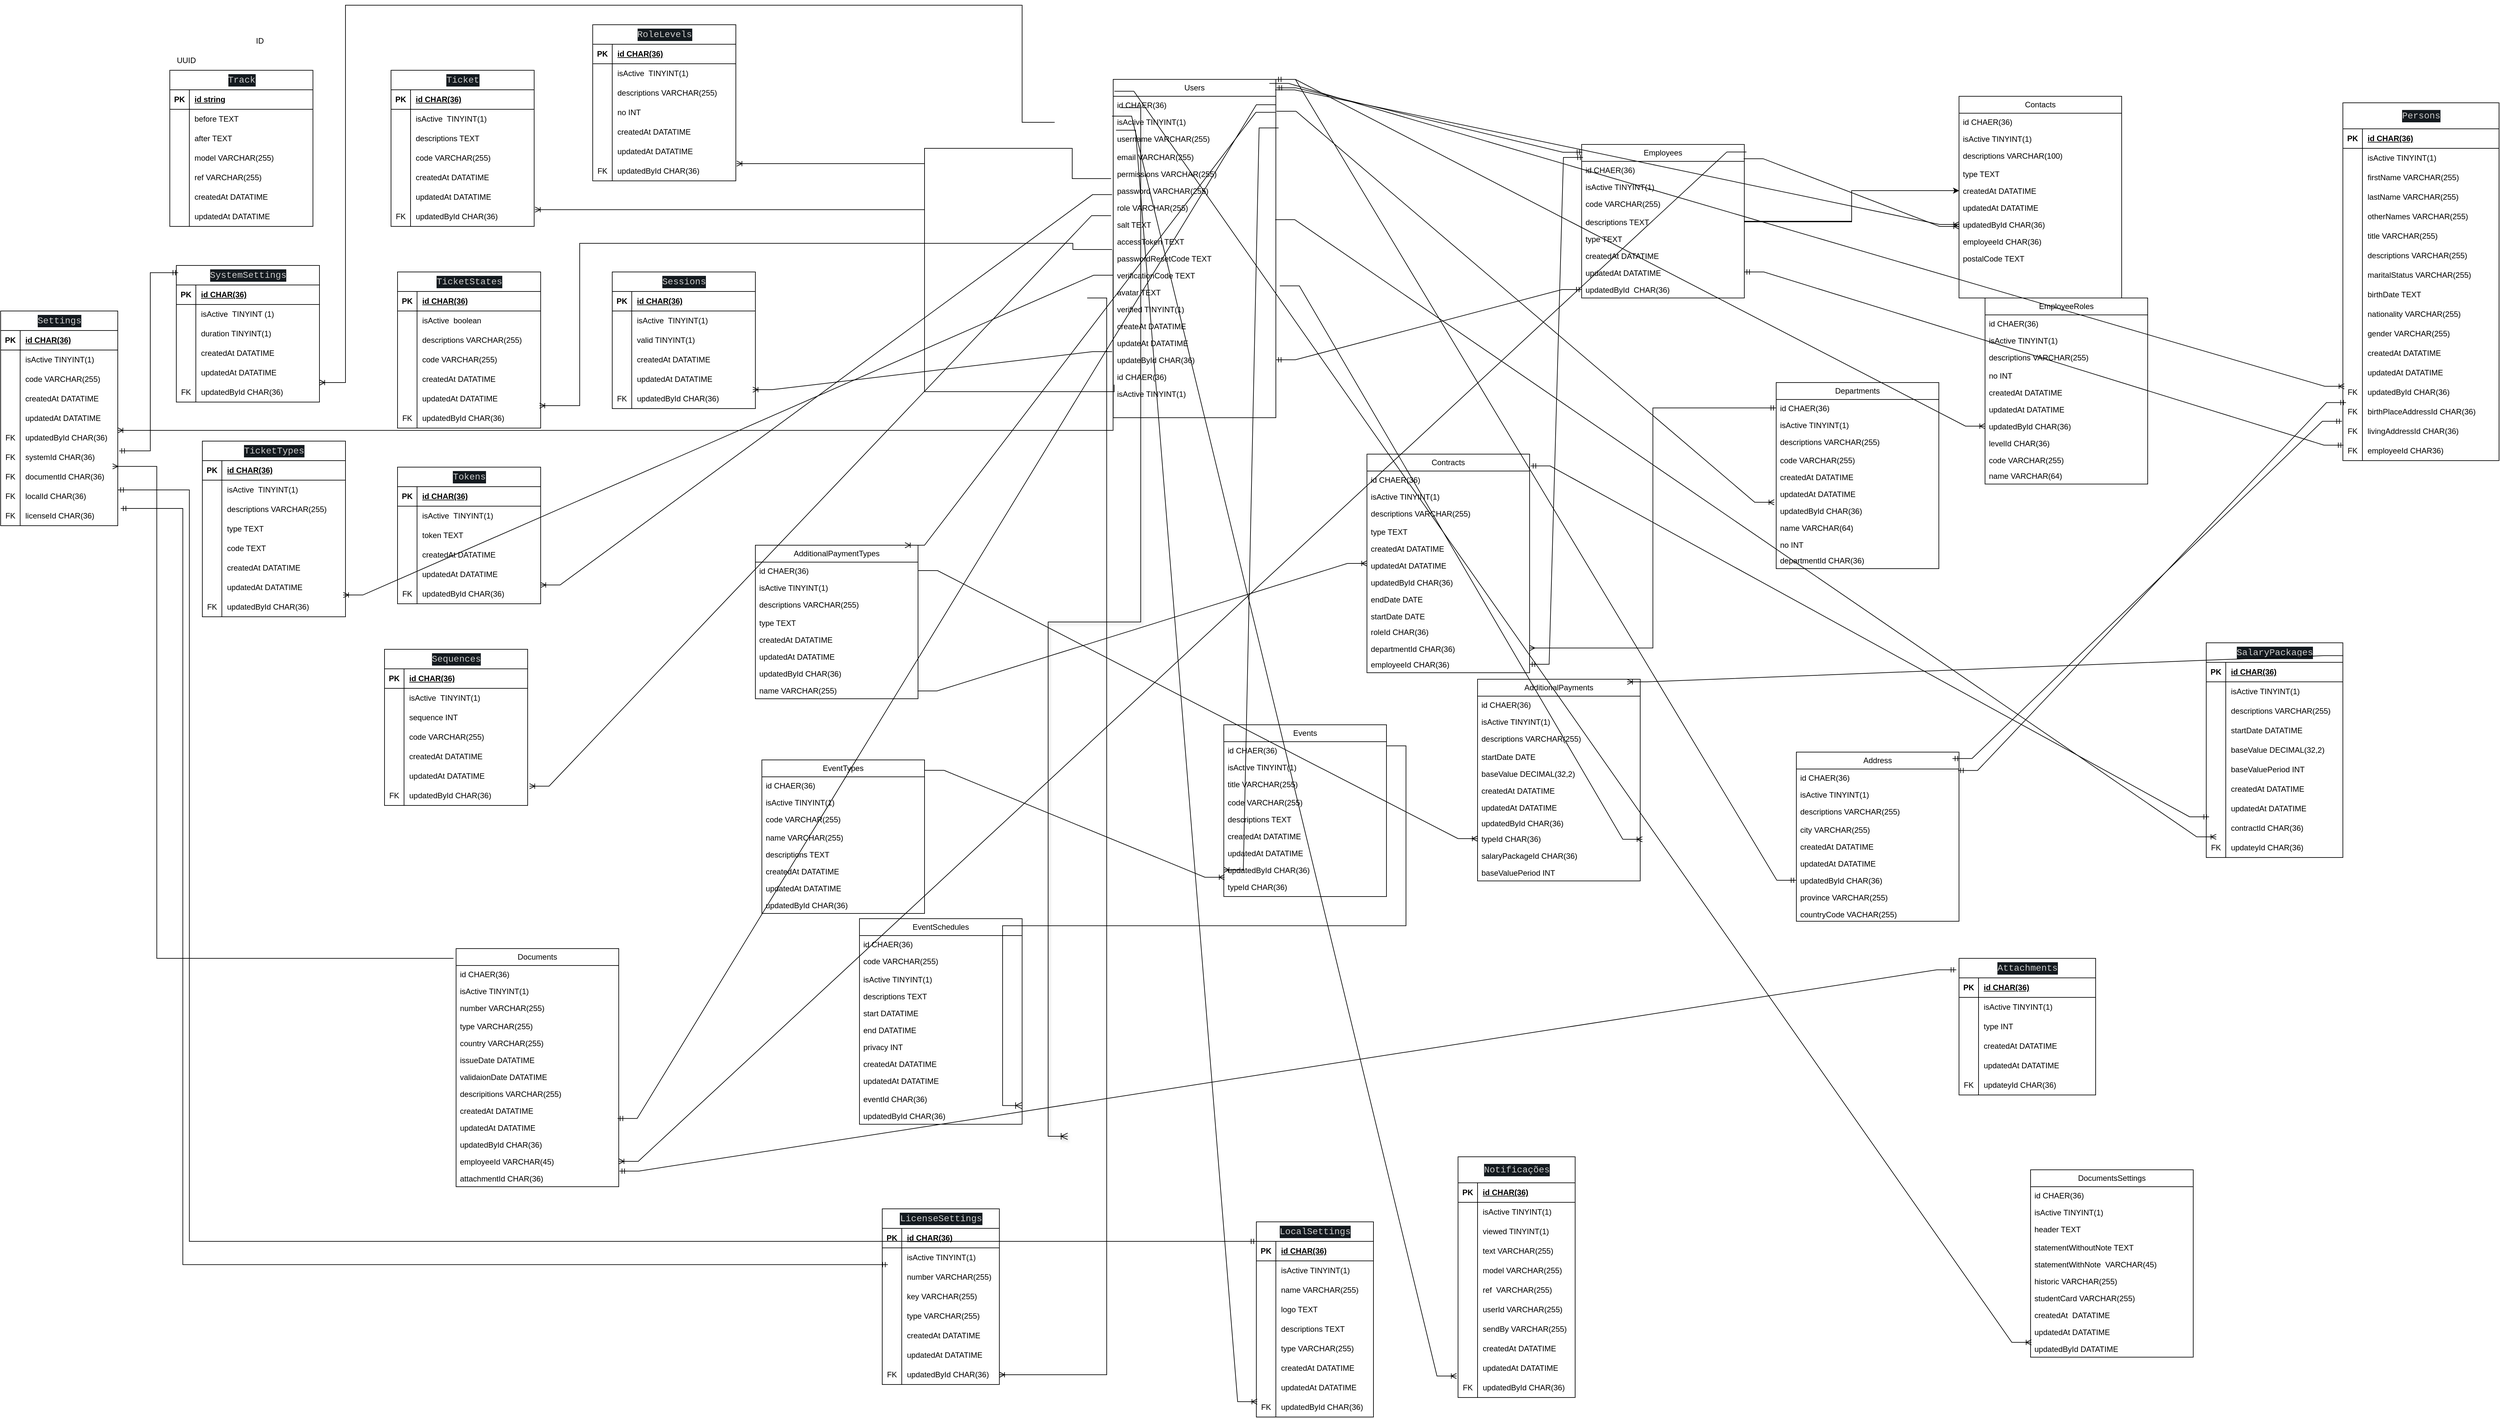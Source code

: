 <mxfile version="22.0.6" type="github" pages="3">
  <diagram name="Diagrama de dados" id="xZ7KFnMJ7kYW5XF7bgZQ">
    <mxGraphModel dx="7517" dy="2760" grid="1" gridSize="10" guides="1" tooltips="1" connect="1" arrows="1" fold="1" page="1" pageScale="1" pageWidth="827" pageHeight="1169" math="0" shadow="0">
      <root>
        <mxCell id="0" />
        <mxCell id="1" parent="0" />
        <mxCell id="KIw6dPZ-yiW8JytxpnhD-1" value="Users" style="swimlane;fontStyle=0;childLayout=stackLayout;horizontal=1;startSize=26;fillColor=none;horizontalStack=0;resizeParent=1;resizeParentMax=0;resizeLast=0;collapsible=1;marginBottom=0;whiteSpace=wrap;html=1;" parent="1" vertex="1">
          <mxGeometry x="-610" y="154" width="250" height="520" as="geometry" />
        </mxCell>
        <mxCell id="Lv1KW5_tTUNsYKSLPR1G-13" value="id CHAER(36)" style="text;strokeColor=none;fillColor=none;align=left;verticalAlign=top;spacingLeft=4;spacingRight=4;overflow=hidden;rotatable=0;points=[[0,0.5],[1,0.5]];portConstraint=eastwest;whiteSpace=wrap;html=1;shadow=0;" parent="KIw6dPZ-yiW8JytxpnhD-1" vertex="1">
          <mxGeometry y="26" width="250" height="26" as="geometry" />
        </mxCell>
        <mxCell id="Lv1KW5_tTUNsYKSLPR1G-8" value="isActive TINYINT(1)" style="text;strokeColor=none;fillColor=none;align=left;verticalAlign=top;spacingLeft=4;spacingRight=4;overflow=hidden;rotatable=0;points=[[0,0.5],[1,0.5]];portConstraint=eastwest;whiteSpace=wrap;html=1;shadow=0;" parent="KIw6dPZ-yiW8JytxpnhD-1" vertex="1">
          <mxGeometry y="52" width="250" height="26" as="geometry" />
        </mxCell>
        <mxCell id="Lv1KW5_tTUNsYKSLPR1G-12" value="username VARCHAR(255)" style="text;strokeColor=none;fillColor=none;align=left;verticalAlign=top;spacingLeft=4;spacingRight=4;overflow=hidden;rotatable=0;points=[[0,0.5],[1,0.5]];portConstraint=eastwest;whiteSpace=wrap;html=1;shadow=0;" parent="KIw6dPZ-yiW8JytxpnhD-1" vertex="1">
          <mxGeometry y="78" width="250" height="28" as="geometry" />
        </mxCell>
        <mxCell id="Lv1KW5_tTUNsYKSLPR1G-11" value="email VARCHAR(255)" style="text;strokeColor=none;fillColor=none;align=left;verticalAlign=top;spacingLeft=4;spacingRight=4;overflow=hidden;rotatable=0;points=[[0,0.5],[1,0.5]];portConstraint=eastwest;whiteSpace=wrap;html=1;shadow=0;" parent="KIw6dPZ-yiW8JytxpnhD-1" vertex="1">
          <mxGeometry y="106" width="250" height="26" as="geometry" />
        </mxCell>
        <mxCell id="Lv1KW5_tTUNsYKSLPR1G-14" value="permissions VARCHAR(255)" style="text;strokeColor=none;fillColor=none;align=left;verticalAlign=top;spacingLeft=4;spacingRight=4;overflow=hidden;rotatable=0;points=[[0,0.5],[1,0.5]];portConstraint=eastwest;whiteSpace=wrap;html=1;shadow=0;" parent="KIw6dPZ-yiW8JytxpnhD-1" vertex="1">
          <mxGeometry y="132" width="250" height="26" as="geometry" />
        </mxCell>
        <mxCell id="Lv1KW5_tTUNsYKSLPR1G-15" value="password VARCHAR(255)" style="text;strokeColor=none;fillColor=none;align=left;verticalAlign=top;spacingLeft=4;spacingRight=4;overflow=hidden;rotatable=0;points=[[0,0.5],[1,0.5]];portConstraint=eastwest;whiteSpace=wrap;html=1;shadow=0;" parent="KIw6dPZ-yiW8JytxpnhD-1" vertex="1">
          <mxGeometry y="158" width="250" height="26" as="geometry" />
        </mxCell>
        <mxCell id="Lv1KW5_tTUNsYKSLPR1G-16" value="role VARCHAR(255)" style="text;strokeColor=none;fillColor=none;align=left;verticalAlign=top;spacingLeft=4;spacingRight=4;overflow=hidden;rotatable=0;points=[[0,0.5],[1,0.5]];portConstraint=eastwest;whiteSpace=wrap;html=1;shadow=0;" parent="KIw6dPZ-yiW8JytxpnhD-1" vertex="1">
          <mxGeometry y="184" width="250" height="26" as="geometry" />
        </mxCell>
        <mxCell id="Lv1KW5_tTUNsYKSLPR1G-17" value="salt TEXT" style="text;strokeColor=none;fillColor=none;align=left;verticalAlign=top;spacingLeft=4;spacingRight=4;overflow=hidden;rotatable=0;points=[[0,0.5],[1,0.5]];portConstraint=eastwest;whiteSpace=wrap;html=1;shadow=0;" parent="KIw6dPZ-yiW8JytxpnhD-1" vertex="1">
          <mxGeometry y="210" width="250" height="26" as="geometry" />
        </mxCell>
        <mxCell id="Lv1KW5_tTUNsYKSLPR1G-10" value="accessToken TEXT" style="text;strokeColor=none;fillColor=none;align=left;verticalAlign=top;spacingLeft=4;spacingRight=4;overflow=hidden;rotatable=0;points=[[0,0.5],[1,0.5]];portConstraint=eastwest;whiteSpace=wrap;html=1;shadow=0;" parent="KIw6dPZ-yiW8JytxpnhD-1" vertex="1">
          <mxGeometry y="236" width="250" height="26" as="geometry" />
        </mxCell>
        <mxCell id="Lv1KW5_tTUNsYKSLPR1G-1" value="passwordResetCode TEXT" style="text;strokeColor=none;fillColor=none;align=left;verticalAlign=top;spacingLeft=4;spacingRight=4;overflow=hidden;rotatable=0;points=[[0,0.5],[1,0.5]];portConstraint=eastwest;whiteSpace=wrap;html=1;shadow=0;" parent="KIw6dPZ-yiW8JytxpnhD-1" vertex="1">
          <mxGeometry y="262" width="250" height="26" as="geometry" />
        </mxCell>
        <mxCell id="Lv1KW5_tTUNsYKSLPR1G-4" value="verificationCode TEXT" style="text;strokeColor=none;fillColor=none;align=left;verticalAlign=top;spacingLeft=4;spacingRight=4;overflow=hidden;rotatable=0;points=[[0,0.5],[1,0.5]];portConstraint=eastwest;whiteSpace=wrap;html=1;shadow=0;" parent="KIw6dPZ-yiW8JytxpnhD-1" vertex="1">
          <mxGeometry y="288" width="250" height="26" as="geometry" />
        </mxCell>
        <mxCell id="Lv1KW5_tTUNsYKSLPR1G-18" value="avatar TEXT" style="text;strokeColor=none;fillColor=none;align=left;verticalAlign=top;spacingLeft=4;spacingRight=4;overflow=hidden;rotatable=0;points=[[0,0.5],[1,0.5]];portConstraint=eastwest;whiteSpace=wrap;html=1;shadow=0;" parent="KIw6dPZ-yiW8JytxpnhD-1" vertex="1">
          <mxGeometry y="314" width="250" height="26" as="geometry" />
        </mxCell>
        <mxCell id="Lv1KW5_tTUNsYKSLPR1G-6" value="verified TINYINT(1)" style="text;strokeColor=none;fillColor=none;align=left;verticalAlign=top;spacingLeft=4;spacingRight=4;overflow=hidden;rotatable=0;points=[[0,0.5],[1,0.5]];portConstraint=eastwest;whiteSpace=wrap;html=1;shadow=0;" parent="KIw6dPZ-yiW8JytxpnhD-1" vertex="1">
          <mxGeometry y="340" width="250" height="26" as="geometry" />
        </mxCell>
        <mxCell id="Lv1KW5_tTUNsYKSLPR1G-5" value="createAt DATATIME" style="text;strokeColor=none;fillColor=none;align=left;verticalAlign=top;spacingLeft=4;spacingRight=4;overflow=hidden;rotatable=0;points=[[0,0.5],[1,0.5]];portConstraint=eastwest;whiteSpace=wrap;html=1;shadow=0;" parent="KIw6dPZ-yiW8JytxpnhD-1" vertex="1">
          <mxGeometry y="366" width="250" height="26" as="geometry" />
        </mxCell>
        <mxCell id="Lv1KW5_tTUNsYKSLPR1G-7" value="updateAt DATATIME" style="text;strokeColor=none;fillColor=none;align=left;verticalAlign=top;spacingLeft=4;spacingRight=4;overflow=hidden;rotatable=0;points=[[0,0.5],[1,0.5]];portConstraint=eastwest;whiteSpace=wrap;html=1;shadow=0;" parent="KIw6dPZ-yiW8JytxpnhD-1" vertex="1">
          <mxGeometry y="392" width="250" height="26" as="geometry" />
        </mxCell>
        <mxCell id="Lv1KW5_tTUNsYKSLPR1G-2" value="updateById CHAR(36)" style="text;strokeColor=none;fillColor=none;align=left;verticalAlign=top;spacingLeft=4;spacingRight=4;overflow=hidden;rotatable=0;points=[[0,0.5],[1,0.5]];portConstraint=eastwest;whiteSpace=wrap;html=1;shadow=0;" parent="KIw6dPZ-yiW8JytxpnhD-1" vertex="1">
          <mxGeometry y="418" width="250" height="26" as="geometry" />
        </mxCell>
        <mxCell id="KIw6dPZ-yiW8JytxpnhD-3" value="id CHAER(36)" style="text;strokeColor=none;fillColor=none;align=left;verticalAlign=top;spacingLeft=4;spacingRight=4;overflow=hidden;rotatable=0;points=[[0,0.5],[1,0.5]];portConstraint=eastwest;whiteSpace=wrap;html=1;shadow=0;" parent="KIw6dPZ-yiW8JytxpnhD-1" vertex="1">
          <mxGeometry y="444" width="250" height="26" as="geometry" />
        </mxCell>
        <mxCell id="KIw6dPZ-yiW8JytxpnhD-4" value="isActive TINYINT(1)" style="text;strokeColor=none;fillColor=none;align=left;verticalAlign=top;spacingLeft=4;spacingRight=4;overflow=hidden;rotatable=0;points=[[0,0.5],[1,0.5]];portConstraint=eastwest;whiteSpace=wrap;html=1;" parent="KIw6dPZ-yiW8JytxpnhD-1" vertex="1">
          <mxGeometry y="470" width="250" height="50" as="geometry" />
        </mxCell>
        <mxCell id="Lv1KW5_tTUNsYKSLPR1G-57" value="Contacts" style="swimlane;fontStyle=0;childLayout=stackLayout;horizontal=1;startSize=26;fillColor=none;horizontalStack=0;resizeParent=1;resizeParentMax=0;resizeLast=0;collapsible=1;marginBottom=0;whiteSpace=wrap;html=1;" parent="1" vertex="1">
          <mxGeometry x="690" y="180" width="250" height="310" as="geometry" />
        </mxCell>
        <mxCell id="Lv1KW5_tTUNsYKSLPR1G-58" value="id CHAER(36)" style="text;strokeColor=none;fillColor=none;align=left;verticalAlign=top;spacingLeft=4;spacingRight=4;overflow=hidden;rotatable=0;points=[[0,0.5],[1,0.5]];portConstraint=eastwest;whiteSpace=wrap;html=1;shadow=0;" parent="Lv1KW5_tTUNsYKSLPR1G-57" vertex="1">
          <mxGeometry y="26" width="250" height="26" as="geometry" />
        </mxCell>
        <mxCell id="Lv1KW5_tTUNsYKSLPR1G-59" value="isActive TINYINT(1)" style="text;strokeColor=none;fillColor=none;align=left;verticalAlign=top;spacingLeft=4;spacingRight=4;overflow=hidden;rotatable=0;points=[[0,0.5],[1,0.5]];portConstraint=eastwest;whiteSpace=wrap;html=1;shadow=0;" parent="Lv1KW5_tTUNsYKSLPR1G-57" vertex="1">
          <mxGeometry y="52" width="250" height="26" as="geometry" />
        </mxCell>
        <mxCell id="Lv1KW5_tTUNsYKSLPR1G-60" value="descriptions VARCHAR(100)" style="text;strokeColor=none;fillColor=none;align=left;verticalAlign=top;spacingLeft=4;spacingRight=4;overflow=hidden;rotatable=0;points=[[0,0.5],[1,0.5]];portConstraint=eastwest;whiteSpace=wrap;html=1;shadow=0;" parent="Lv1KW5_tTUNsYKSLPR1G-57" vertex="1">
          <mxGeometry y="78" width="250" height="28" as="geometry" />
        </mxCell>
        <mxCell id="Lv1KW5_tTUNsYKSLPR1G-61" value="type TEXT" style="text;strokeColor=none;fillColor=none;align=left;verticalAlign=top;spacingLeft=4;spacingRight=4;overflow=hidden;rotatable=0;points=[[0,0.5],[1,0.5]];portConstraint=eastwest;whiteSpace=wrap;html=1;shadow=0;" parent="Lv1KW5_tTUNsYKSLPR1G-57" vertex="1">
          <mxGeometry y="106" width="250" height="26" as="geometry" />
        </mxCell>
        <mxCell id="Lv1KW5_tTUNsYKSLPR1G-71" value="createdAt DATATIME" style="text;strokeColor=none;fillColor=none;align=left;verticalAlign=top;spacingLeft=4;spacingRight=4;overflow=hidden;rotatable=0;points=[[0,0.5],[1,0.5]];portConstraint=eastwest;whiteSpace=wrap;html=1;shadow=0;" parent="Lv1KW5_tTUNsYKSLPR1G-57" vertex="1">
          <mxGeometry y="132" width="250" height="26" as="geometry" />
        </mxCell>
        <mxCell id="Lv1KW5_tTUNsYKSLPR1G-72" value="updatedAt DATATIME" style="text;strokeColor=none;fillColor=none;align=left;verticalAlign=top;spacingLeft=4;spacingRight=4;overflow=hidden;rotatable=0;points=[[0,0.5],[1,0.5]];portConstraint=eastwest;whiteSpace=wrap;html=1;shadow=0;" parent="Lv1KW5_tTUNsYKSLPR1G-57" vertex="1">
          <mxGeometry y="158" width="250" height="26" as="geometry" />
        </mxCell>
        <mxCell id="Lv1KW5_tTUNsYKSLPR1G-73" value="updatedById CHAR(36)" style="text;strokeColor=none;fillColor=none;align=left;verticalAlign=top;spacingLeft=4;spacingRight=4;overflow=hidden;rotatable=0;points=[[0,0.5],[1,0.5]];portConstraint=eastwest;whiteSpace=wrap;html=1;shadow=0;" parent="Lv1KW5_tTUNsYKSLPR1G-57" vertex="1">
          <mxGeometry y="184" width="250" height="26" as="geometry" />
        </mxCell>
        <mxCell id="Lv1KW5_tTUNsYKSLPR1G-74" value="employeeId CHAR(36)" style="text;strokeColor=none;fillColor=none;align=left;verticalAlign=top;spacingLeft=4;spacingRight=4;overflow=hidden;rotatable=0;points=[[0,0.5],[1,0.5]];portConstraint=eastwest;whiteSpace=wrap;html=1;shadow=0;" parent="Lv1KW5_tTUNsYKSLPR1G-57" vertex="1">
          <mxGeometry y="210" width="250" height="26" as="geometry" />
        </mxCell>
        <mxCell id="Lv1KW5_tTUNsYKSLPR1G-75" value="postalCode TEXT" style="text;strokeColor=none;fillColor=none;align=left;verticalAlign=top;spacingLeft=4;spacingRight=4;overflow=hidden;rotatable=0;points=[[0,0.5],[1,0.5]];portConstraint=eastwest;whiteSpace=wrap;html=1;" parent="Lv1KW5_tTUNsYKSLPR1G-57" vertex="1">
          <mxGeometry y="236" width="250" height="74" as="geometry" />
        </mxCell>
        <mxCell id="Lv1KW5_tTUNsYKSLPR1G-77" value="EmployeeRoles" style="swimlane;fontStyle=0;childLayout=stackLayout;horizontal=1;startSize=26;fillColor=none;horizontalStack=0;resizeParent=1;resizeParentMax=0;resizeLast=0;collapsible=1;marginBottom=0;whiteSpace=wrap;html=1;" parent="1" vertex="1">
          <mxGeometry x="730" y="490" width="250" height="286" as="geometry" />
        </mxCell>
        <mxCell id="Lv1KW5_tTUNsYKSLPR1G-78" value="id CHAER(36)" style="text;strokeColor=none;fillColor=none;align=left;verticalAlign=top;spacingLeft=4;spacingRight=4;overflow=hidden;rotatable=0;points=[[0,0.5],[1,0.5]];portConstraint=eastwest;whiteSpace=wrap;html=1;shadow=0;" parent="Lv1KW5_tTUNsYKSLPR1G-77" vertex="1">
          <mxGeometry y="26" width="250" height="26" as="geometry" />
        </mxCell>
        <mxCell id="Lv1KW5_tTUNsYKSLPR1G-79" value="isActive TINYINT(1)" style="text;strokeColor=none;fillColor=none;align=left;verticalAlign=top;spacingLeft=4;spacingRight=4;overflow=hidden;rotatable=0;points=[[0,0.5],[1,0.5]];portConstraint=eastwest;whiteSpace=wrap;html=1;shadow=0;" parent="Lv1KW5_tTUNsYKSLPR1G-77" vertex="1">
          <mxGeometry y="52" width="250" height="26" as="geometry" />
        </mxCell>
        <mxCell id="Lv1KW5_tTUNsYKSLPR1G-80" value="descriptions VARCHAR(255)" style="text;strokeColor=none;fillColor=none;align=left;verticalAlign=top;spacingLeft=4;spacingRight=4;overflow=hidden;rotatable=0;points=[[0,0.5],[1,0.5]];portConstraint=eastwest;whiteSpace=wrap;html=1;shadow=0;" parent="Lv1KW5_tTUNsYKSLPR1G-77" vertex="1">
          <mxGeometry y="78" width="250" height="28" as="geometry" />
        </mxCell>
        <mxCell id="Lv1KW5_tTUNsYKSLPR1G-81" value="no INT" style="text;strokeColor=none;fillColor=none;align=left;verticalAlign=top;spacingLeft=4;spacingRight=4;overflow=hidden;rotatable=0;points=[[0,0.5],[1,0.5]];portConstraint=eastwest;whiteSpace=wrap;html=1;shadow=0;" parent="Lv1KW5_tTUNsYKSLPR1G-77" vertex="1">
          <mxGeometry y="106" width="250" height="26" as="geometry" />
        </mxCell>
        <mxCell id="Lv1KW5_tTUNsYKSLPR1G-82" value="createdAt DATATIME" style="text;strokeColor=none;fillColor=none;align=left;verticalAlign=top;spacingLeft=4;spacingRight=4;overflow=hidden;rotatable=0;points=[[0,0.5],[1,0.5]];portConstraint=eastwest;whiteSpace=wrap;html=1;shadow=0;" parent="Lv1KW5_tTUNsYKSLPR1G-77" vertex="1">
          <mxGeometry y="132" width="250" height="26" as="geometry" />
        </mxCell>
        <mxCell id="Lv1KW5_tTUNsYKSLPR1G-83" value="updatedAt DATATIME" style="text;strokeColor=none;fillColor=none;align=left;verticalAlign=top;spacingLeft=4;spacingRight=4;overflow=hidden;rotatable=0;points=[[0,0.5],[1,0.5]];portConstraint=eastwest;whiteSpace=wrap;html=1;shadow=0;" parent="Lv1KW5_tTUNsYKSLPR1G-77" vertex="1">
          <mxGeometry y="158" width="250" height="26" as="geometry" />
        </mxCell>
        <mxCell id="Lv1KW5_tTUNsYKSLPR1G-84" value="updatedById CHAR(36)" style="text;strokeColor=none;fillColor=none;align=left;verticalAlign=top;spacingLeft=4;spacingRight=4;overflow=hidden;rotatable=0;points=[[0,0.5],[1,0.5]];portConstraint=eastwest;whiteSpace=wrap;html=1;shadow=0;" parent="Lv1KW5_tTUNsYKSLPR1G-77" vertex="1">
          <mxGeometry y="184" width="250" height="26" as="geometry" />
        </mxCell>
        <mxCell id="Lv1KW5_tTUNsYKSLPR1G-85" value="levelId CHAR(36)" style="text;strokeColor=none;fillColor=none;align=left;verticalAlign=top;spacingLeft=4;spacingRight=4;overflow=hidden;rotatable=0;points=[[0,0.5],[1,0.5]];portConstraint=eastwest;whiteSpace=wrap;html=1;shadow=0;" parent="Lv1KW5_tTUNsYKSLPR1G-77" vertex="1">
          <mxGeometry y="210" width="250" height="26" as="geometry" />
        </mxCell>
        <mxCell id="Lv1KW5_tTUNsYKSLPR1G-86" value="code VARCHAR(255)" style="text;strokeColor=none;fillColor=none;align=left;verticalAlign=top;spacingLeft=4;spacingRight=4;overflow=hidden;rotatable=0;points=[[0,0.5],[1,0.5]];portConstraint=eastwest;whiteSpace=wrap;html=1;" parent="Lv1KW5_tTUNsYKSLPR1G-77" vertex="1">
          <mxGeometry y="236" width="250" height="24" as="geometry" />
        </mxCell>
        <mxCell id="Lv1KW5_tTUNsYKSLPR1G-87" value="name VARCHAR(64)" style="text;strokeColor=none;fillColor=none;align=left;verticalAlign=top;spacingLeft=4;spacingRight=4;overflow=hidden;rotatable=0;points=[[0,0.5],[1,0.5]];portConstraint=eastwest;whiteSpace=wrap;html=1;shadow=0;" parent="Lv1KW5_tTUNsYKSLPR1G-77" vertex="1">
          <mxGeometry y="260" width="250" height="26" as="geometry" />
        </mxCell>
        <mxCell id="Lv1KW5_tTUNsYKSLPR1G-118" value="Address" style="swimlane;fontStyle=0;childLayout=stackLayout;horizontal=1;startSize=26;fillColor=none;horizontalStack=0;resizeParent=1;resizeParentMax=0;resizeLast=0;collapsible=1;marginBottom=0;whiteSpace=wrap;html=1;" parent="1" vertex="1">
          <mxGeometry x="440" y="1188" width="250" height="260" as="geometry" />
        </mxCell>
        <mxCell id="Lv1KW5_tTUNsYKSLPR1G-119" value="id CHAER(36)" style="text;strokeColor=none;fillColor=none;align=left;verticalAlign=top;spacingLeft=4;spacingRight=4;overflow=hidden;rotatable=0;points=[[0,0.5],[1,0.5]];portConstraint=eastwest;whiteSpace=wrap;html=1;shadow=0;" parent="Lv1KW5_tTUNsYKSLPR1G-118" vertex="1">
          <mxGeometry y="26" width="250" height="26" as="geometry" />
        </mxCell>
        <mxCell id="Lv1KW5_tTUNsYKSLPR1G-120" value="isActive TINYINT(1)" style="text;strokeColor=none;fillColor=none;align=left;verticalAlign=top;spacingLeft=4;spacingRight=4;overflow=hidden;rotatable=0;points=[[0,0.5],[1,0.5]];portConstraint=eastwest;whiteSpace=wrap;html=1;shadow=0;" parent="Lv1KW5_tTUNsYKSLPR1G-118" vertex="1">
          <mxGeometry y="52" width="250" height="26" as="geometry" />
        </mxCell>
        <mxCell id="Lv1KW5_tTUNsYKSLPR1G-121" value="descriptions VARCHAR(255)" style="text;strokeColor=none;fillColor=none;align=left;verticalAlign=top;spacingLeft=4;spacingRight=4;overflow=hidden;rotatable=0;points=[[0,0.5],[1,0.5]];portConstraint=eastwest;whiteSpace=wrap;html=1;shadow=0;" parent="Lv1KW5_tTUNsYKSLPR1G-118" vertex="1">
          <mxGeometry y="78" width="250" height="28" as="geometry" />
        </mxCell>
        <mxCell id="Lv1KW5_tTUNsYKSLPR1G-122" value="city VARCHAR(255)" style="text;strokeColor=none;fillColor=none;align=left;verticalAlign=top;spacingLeft=4;spacingRight=4;overflow=hidden;rotatable=0;points=[[0,0.5],[1,0.5]];portConstraint=eastwest;whiteSpace=wrap;html=1;shadow=0;" parent="Lv1KW5_tTUNsYKSLPR1G-118" vertex="1">
          <mxGeometry y="106" width="250" height="26" as="geometry" />
        </mxCell>
        <mxCell id="Lv1KW5_tTUNsYKSLPR1G-123" value="createdAt DATATIME" style="text;strokeColor=none;fillColor=none;align=left;verticalAlign=top;spacingLeft=4;spacingRight=4;overflow=hidden;rotatable=0;points=[[0,0.5],[1,0.5]];portConstraint=eastwest;whiteSpace=wrap;html=1;shadow=0;" parent="Lv1KW5_tTUNsYKSLPR1G-118" vertex="1">
          <mxGeometry y="132" width="250" height="26" as="geometry" />
        </mxCell>
        <mxCell id="Lv1KW5_tTUNsYKSLPR1G-124" value="updatedAt DATATIME" style="text;strokeColor=none;fillColor=none;align=left;verticalAlign=top;spacingLeft=4;spacingRight=4;overflow=hidden;rotatable=0;points=[[0,0.5],[1,0.5]];portConstraint=eastwest;whiteSpace=wrap;html=1;shadow=0;" parent="Lv1KW5_tTUNsYKSLPR1G-118" vertex="1">
          <mxGeometry y="158" width="250" height="26" as="geometry" />
        </mxCell>
        <mxCell id="Lv1KW5_tTUNsYKSLPR1G-125" value="updatedById CHAR(36)" style="text;strokeColor=none;fillColor=none;align=left;verticalAlign=top;spacingLeft=4;spacingRight=4;overflow=hidden;rotatable=0;points=[[0,0.5],[1,0.5]];portConstraint=eastwest;whiteSpace=wrap;html=1;shadow=0;" parent="Lv1KW5_tTUNsYKSLPR1G-118" vertex="1">
          <mxGeometry y="184" width="250" height="26" as="geometry" />
        </mxCell>
        <mxCell id="Lv1KW5_tTUNsYKSLPR1G-126" value="province VARCHAR(255)" style="text;strokeColor=none;fillColor=none;align=left;verticalAlign=top;spacingLeft=4;spacingRight=4;overflow=hidden;rotatable=0;points=[[0,0.5],[1,0.5]];portConstraint=eastwest;whiteSpace=wrap;html=1;shadow=0;" parent="Lv1KW5_tTUNsYKSLPR1G-118" vertex="1">
          <mxGeometry y="210" width="250" height="26" as="geometry" />
        </mxCell>
        <mxCell id="Lv1KW5_tTUNsYKSLPR1G-127" value="countryCode VACHAR(255)" style="text;strokeColor=none;fillColor=none;align=left;verticalAlign=top;spacingLeft=4;spacingRight=4;overflow=hidden;rotatable=0;points=[[0,0.5],[1,0.5]];portConstraint=eastwest;whiteSpace=wrap;html=1;" parent="Lv1KW5_tTUNsYKSLPR1G-118" vertex="1">
          <mxGeometry y="236" width="250" height="24" as="geometry" />
        </mxCell>
        <mxCell id="Lv1KW5_tTUNsYKSLPR1G-153" value="AdditionalPayments" style="swimlane;fontStyle=0;childLayout=stackLayout;horizontal=1;startSize=26;fillColor=none;horizontalStack=0;resizeParent=1;resizeParentMax=0;resizeLast=0;collapsible=1;marginBottom=0;whiteSpace=wrap;html=1;" parent="1" vertex="1">
          <mxGeometry x="-50" y="1076" width="250" height="310" as="geometry" />
        </mxCell>
        <mxCell id="Lv1KW5_tTUNsYKSLPR1G-154" value="id CHAER(36)" style="text;strokeColor=none;fillColor=none;align=left;verticalAlign=top;spacingLeft=4;spacingRight=4;overflow=hidden;rotatable=0;points=[[0,0.5],[1,0.5]];portConstraint=eastwest;whiteSpace=wrap;html=1;shadow=0;" parent="Lv1KW5_tTUNsYKSLPR1G-153" vertex="1">
          <mxGeometry y="26" width="250" height="26" as="geometry" />
        </mxCell>
        <mxCell id="Lv1KW5_tTUNsYKSLPR1G-155" value="isActive TINYINT(1)" style="text;strokeColor=none;fillColor=none;align=left;verticalAlign=top;spacingLeft=4;spacingRight=4;overflow=hidden;rotatable=0;points=[[0,0.5],[1,0.5]];portConstraint=eastwest;whiteSpace=wrap;html=1;shadow=0;" parent="Lv1KW5_tTUNsYKSLPR1G-153" vertex="1">
          <mxGeometry y="52" width="250" height="26" as="geometry" />
        </mxCell>
        <mxCell id="Lv1KW5_tTUNsYKSLPR1G-156" value="descriptions VARCHAR(255)" style="text;strokeColor=none;fillColor=none;align=left;verticalAlign=top;spacingLeft=4;spacingRight=4;overflow=hidden;rotatable=0;points=[[0,0.5],[1,0.5]];portConstraint=eastwest;whiteSpace=wrap;html=1;shadow=0;" parent="Lv1KW5_tTUNsYKSLPR1G-153" vertex="1">
          <mxGeometry y="78" width="250" height="28" as="geometry" />
        </mxCell>
        <mxCell id="Lv1KW5_tTUNsYKSLPR1G-157" value="startDate DATE" style="text;strokeColor=none;fillColor=none;align=left;verticalAlign=top;spacingLeft=4;spacingRight=4;overflow=hidden;rotatable=0;points=[[0,0.5],[1,0.5]];portConstraint=eastwest;whiteSpace=wrap;html=1;shadow=0;" parent="Lv1KW5_tTUNsYKSLPR1G-153" vertex="1">
          <mxGeometry y="106" width="250" height="26" as="geometry" />
        </mxCell>
        <mxCell id="Lv1KW5_tTUNsYKSLPR1G-158" value="baseValue DECIMAL(32,2)" style="text;strokeColor=none;fillColor=none;align=left;verticalAlign=top;spacingLeft=4;spacingRight=4;overflow=hidden;rotatable=0;points=[[0,0.5],[1,0.5]];portConstraint=eastwest;whiteSpace=wrap;html=1;shadow=0;" parent="Lv1KW5_tTUNsYKSLPR1G-153" vertex="1">
          <mxGeometry y="132" width="250" height="26" as="geometry" />
        </mxCell>
        <mxCell id="Lv1KW5_tTUNsYKSLPR1G-160" value="createdAt DATATIME" style="text;strokeColor=none;fillColor=none;align=left;verticalAlign=top;spacingLeft=4;spacingRight=4;overflow=hidden;rotatable=0;points=[[0,0.5],[1,0.5]];portConstraint=eastwest;whiteSpace=wrap;html=1;shadow=0;" parent="Lv1KW5_tTUNsYKSLPR1G-153" vertex="1">
          <mxGeometry y="158" width="250" height="26" as="geometry" />
        </mxCell>
        <mxCell id="Lv1KW5_tTUNsYKSLPR1G-162" value="updatedAt DATATIME" style="text;strokeColor=none;fillColor=none;align=left;verticalAlign=top;spacingLeft=4;spacingRight=4;overflow=hidden;rotatable=0;points=[[0,0.5],[1,0.5]];portConstraint=eastwest;whiteSpace=wrap;html=1;" parent="Lv1KW5_tTUNsYKSLPR1G-153" vertex="1">
          <mxGeometry y="184" width="250" height="24" as="geometry" />
        </mxCell>
        <mxCell id="Lv1KW5_tTUNsYKSLPR1G-164" value="updatedById CHAR(36)" style="text;strokeColor=none;fillColor=none;align=left;verticalAlign=top;spacingLeft=4;spacingRight=4;overflow=hidden;rotatable=0;points=[[0,0.5],[1,0.5]];portConstraint=eastwest;whiteSpace=wrap;html=1;" parent="Lv1KW5_tTUNsYKSLPR1G-153" vertex="1">
          <mxGeometry y="208" width="250" height="24" as="geometry" />
        </mxCell>
        <mxCell id="Lv1KW5_tTUNsYKSLPR1G-165" value="typeId CHAR(36)" style="text;strokeColor=none;fillColor=none;align=left;verticalAlign=top;spacingLeft=4;spacingRight=4;overflow=hidden;rotatable=0;points=[[0,0.5],[1,0.5]];portConstraint=eastwest;whiteSpace=wrap;html=1;shadow=0;" parent="Lv1KW5_tTUNsYKSLPR1G-153" vertex="1">
          <mxGeometry y="232" width="250" height="26" as="geometry" />
        </mxCell>
        <mxCell id="Lv1KW5_tTUNsYKSLPR1G-166" value="salaryPackageId CHAR(36)" style="text;strokeColor=none;fillColor=none;align=left;verticalAlign=top;spacingLeft=4;spacingRight=4;overflow=hidden;rotatable=0;points=[[0,0.5],[1,0.5]];portConstraint=eastwest;whiteSpace=wrap;html=1;shadow=0;" parent="Lv1KW5_tTUNsYKSLPR1G-153" vertex="1">
          <mxGeometry y="258" width="250" height="26" as="geometry" />
        </mxCell>
        <mxCell id="Lv1KW5_tTUNsYKSLPR1G-159" value="baseValuePeriod INT" style="text;strokeColor=none;fillColor=none;align=left;verticalAlign=top;spacingLeft=4;spacingRight=4;overflow=hidden;rotatable=0;points=[[0,0.5],[1,0.5]];portConstraint=eastwest;whiteSpace=wrap;html=1;shadow=0;" parent="Lv1KW5_tTUNsYKSLPR1G-153" vertex="1">
          <mxGeometry y="284" width="250" height="26" as="geometry" />
        </mxCell>
        <mxCell id="Lv1KW5_tTUNsYKSLPR1G-172" value="DocumentsSettings" style="swimlane;fontStyle=0;childLayout=stackLayout;horizontal=1;startSize=26;fillColor=none;horizontalStack=0;resizeParent=1;resizeParentMax=0;resizeLast=0;collapsible=1;marginBottom=0;whiteSpace=wrap;html=1;" parent="1" vertex="1">
          <mxGeometry x="800" y="1830" width="250" height="288" as="geometry" />
        </mxCell>
        <mxCell id="Lv1KW5_tTUNsYKSLPR1G-173" value="id CHAER(36)" style="text;strokeColor=none;fillColor=none;align=left;verticalAlign=top;spacingLeft=4;spacingRight=4;overflow=hidden;rotatable=0;points=[[0,0.5],[1,0.5]];portConstraint=eastwest;whiteSpace=wrap;html=1;shadow=0;" parent="Lv1KW5_tTUNsYKSLPR1G-172" vertex="1">
          <mxGeometry y="26" width="250" height="26" as="geometry" />
        </mxCell>
        <mxCell id="Lv1KW5_tTUNsYKSLPR1G-174" value="isActive TINYINT(1)" style="text;strokeColor=none;fillColor=none;align=left;verticalAlign=top;spacingLeft=4;spacingRight=4;overflow=hidden;rotatable=0;points=[[0,0.5],[1,0.5]];portConstraint=eastwest;whiteSpace=wrap;html=1;shadow=0;" parent="Lv1KW5_tTUNsYKSLPR1G-172" vertex="1">
          <mxGeometry y="52" width="250" height="26" as="geometry" />
        </mxCell>
        <mxCell id="Lv1KW5_tTUNsYKSLPR1G-175" value="header TEXT" style="text;strokeColor=none;fillColor=none;align=left;verticalAlign=top;spacingLeft=4;spacingRight=4;overflow=hidden;rotatable=0;points=[[0,0.5],[1,0.5]];portConstraint=eastwest;whiteSpace=wrap;html=1;shadow=0;" parent="Lv1KW5_tTUNsYKSLPR1G-172" vertex="1">
          <mxGeometry y="78" width="250" height="28" as="geometry" />
        </mxCell>
        <mxCell id="Lv1KW5_tTUNsYKSLPR1G-176" value="statementWithoutNote TEXT" style="text;strokeColor=none;fillColor=none;align=left;verticalAlign=top;spacingLeft=4;spacingRight=4;overflow=hidden;rotatable=0;points=[[0,0.5],[1,0.5]];portConstraint=eastwest;whiteSpace=wrap;html=1;shadow=0;" parent="Lv1KW5_tTUNsYKSLPR1G-172" vertex="1">
          <mxGeometry y="106" width="250" height="26" as="geometry" />
        </mxCell>
        <mxCell id="Lv1KW5_tTUNsYKSLPR1G-177" value="statementWithNote&amp;nbsp; VARCHAR(45)" style="text;strokeColor=none;fillColor=none;align=left;verticalAlign=top;spacingLeft=4;spacingRight=4;overflow=hidden;rotatable=0;points=[[0,0.5],[1,0.5]];portConstraint=eastwest;whiteSpace=wrap;html=1;shadow=0;" parent="Lv1KW5_tTUNsYKSLPR1G-172" vertex="1">
          <mxGeometry y="132" width="250" height="26" as="geometry" />
        </mxCell>
        <mxCell id="Lv1KW5_tTUNsYKSLPR1G-178" value="historic VARCHAR(255)" style="text;strokeColor=none;fillColor=none;align=left;verticalAlign=top;spacingLeft=4;spacingRight=4;overflow=hidden;rotatable=0;points=[[0,0.5],[1,0.5]];portConstraint=eastwest;whiteSpace=wrap;html=1;shadow=0;" parent="Lv1KW5_tTUNsYKSLPR1G-172" vertex="1">
          <mxGeometry y="158" width="250" height="26" as="geometry" />
        </mxCell>
        <mxCell id="lhbBw-u-eNigX90rP3jK-7" value="studentCard VARCHAR(255)" style="text;strokeColor=none;fillColor=none;align=left;verticalAlign=top;spacingLeft=4;spacingRight=4;overflow=hidden;rotatable=0;points=[[0,0.5],[1,0.5]];portConstraint=eastwest;whiteSpace=wrap;html=1;shadow=0;" parent="Lv1KW5_tTUNsYKSLPR1G-172" vertex="1">
          <mxGeometry y="184" width="250" height="26" as="geometry" />
        </mxCell>
        <mxCell id="lhbBw-u-eNigX90rP3jK-8" value="createdAt&amp;nbsp; DATATIME" style="text;strokeColor=none;fillColor=none;align=left;verticalAlign=top;spacingLeft=4;spacingRight=4;overflow=hidden;rotatable=0;points=[[0,0.5],[1,0.5]];portConstraint=eastwest;whiteSpace=wrap;html=1;shadow=0;" parent="Lv1KW5_tTUNsYKSLPR1G-172" vertex="1">
          <mxGeometry y="210" width="250" height="26" as="geometry" />
        </mxCell>
        <mxCell id="lhbBw-u-eNigX90rP3jK-9" value="updatedAt DATATIME" style="text;strokeColor=none;fillColor=none;align=left;verticalAlign=top;spacingLeft=4;spacingRight=4;overflow=hidden;rotatable=0;points=[[0,0.5],[1,0.5]];portConstraint=eastwest;whiteSpace=wrap;html=1;shadow=0;" parent="Lv1KW5_tTUNsYKSLPR1G-172" vertex="1">
          <mxGeometry y="236" width="250" height="26" as="geometry" />
        </mxCell>
        <mxCell id="lhbBw-u-eNigX90rP3jK-10" value="updatedById DATATIME" style="text;strokeColor=none;fillColor=none;align=left;verticalAlign=top;spacingLeft=4;spacingRight=4;overflow=hidden;rotatable=0;points=[[0,0.5],[1,0.5]];portConstraint=eastwest;whiteSpace=wrap;html=1;shadow=0;" parent="Lv1KW5_tTUNsYKSLPR1G-172" vertex="1">
          <mxGeometry y="262" width="250" height="26" as="geometry" />
        </mxCell>
        <mxCell id="Lv1KW5_tTUNsYKSLPR1G-181" value="EventTypes" style="swimlane;fontStyle=0;childLayout=stackLayout;horizontal=1;startSize=26;fillColor=none;horizontalStack=0;resizeParent=1;resizeParentMax=0;resizeLast=0;collapsible=1;marginBottom=0;whiteSpace=wrap;html=1;" parent="1" vertex="1">
          <mxGeometry x="-1150" y="1200" width="250" height="236" as="geometry" />
        </mxCell>
        <mxCell id="Lv1KW5_tTUNsYKSLPR1G-182" value="id CHAER(36)" style="text;strokeColor=none;fillColor=none;align=left;verticalAlign=top;spacingLeft=4;spacingRight=4;overflow=hidden;rotatable=0;points=[[0,0.5],[1,0.5]];portConstraint=eastwest;whiteSpace=wrap;html=1;shadow=0;" parent="Lv1KW5_tTUNsYKSLPR1G-181" vertex="1">
          <mxGeometry y="26" width="250" height="26" as="geometry" />
        </mxCell>
        <mxCell id="Lv1KW5_tTUNsYKSLPR1G-183" value="isActive TINYINT(1)" style="text;strokeColor=none;fillColor=none;align=left;verticalAlign=top;spacingLeft=4;spacingRight=4;overflow=hidden;rotatable=0;points=[[0,0.5],[1,0.5]];portConstraint=eastwest;whiteSpace=wrap;html=1;shadow=0;" parent="Lv1KW5_tTUNsYKSLPR1G-181" vertex="1">
          <mxGeometry y="52" width="250" height="26" as="geometry" />
        </mxCell>
        <mxCell id="Lv1KW5_tTUNsYKSLPR1G-184" value="code VARCHAR(255)" style="text;strokeColor=none;fillColor=none;align=left;verticalAlign=top;spacingLeft=4;spacingRight=4;overflow=hidden;rotatable=0;points=[[0,0.5],[1,0.5]];portConstraint=eastwest;whiteSpace=wrap;html=1;shadow=0;" parent="Lv1KW5_tTUNsYKSLPR1G-181" vertex="1">
          <mxGeometry y="78" width="250" height="28" as="geometry" />
        </mxCell>
        <mxCell id="Lv1KW5_tTUNsYKSLPR1G-185" value="name VARCHAR(255)" style="text;strokeColor=none;fillColor=none;align=left;verticalAlign=top;spacingLeft=4;spacingRight=4;overflow=hidden;rotatable=0;points=[[0,0.5],[1,0.5]];portConstraint=eastwest;whiteSpace=wrap;html=1;shadow=0;" parent="Lv1KW5_tTUNsYKSLPR1G-181" vertex="1">
          <mxGeometry y="106" width="250" height="26" as="geometry" />
        </mxCell>
        <mxCell id="Lv1KW5_tTUNsYKSLPR1G-186" value="descriptions TEXT" style="text;strokeColor=none;fillColor=none;align=left;verticalAlign=top;spacingLeft=4;spacingRight=4;overflow=hidden;rotatable=0;points=[[0,0.5],[1,0.5]];portConstraint=eastwest;whiteSpace=wrap;html=1;shadow=0;" parent="Lv1KW5_tTUNsYKSLPR1G-181" vertex="1">
          <mxGeometry y="132" width="250" height="26" as="geometry" />
        </mxCell>
        <mxCell id="Lv1KW5_tTUNsYKSLPR1G-187" value="createdAt DATATIME" style="text;strokeColor=none;fillColor=none;align=left;verticalAlign=top;spacingLeft=4;spacingRight=4;overflow=hidden;rotatable=0;points=[[0,0.5],[1,0.5]];portConstraint=eastwest;whiteSpace=wrap;html=1;shadow=0;" parent="Lv1KW5_tTUNsYKSLPR1G-181" vertex="1">
          <mxGeometry y="158" width="250" height="26" as="geometry" />
        </mxCell>
        <mxCell id="Lv1KW5_tTUNsYKSLPR1G-188" value="updatedAt DATATIME" style="text;strokeColor=none;fillColor=none;align=left;verticalAlign=top;spacingLeft=4;spacingRight=4;overflow=hidden;rotatable=0;points=[[0,0.5],[1,0.5]];portConstraint=eastwest;whiteSpace=wrap;html=1;shadow=0;" parent="Lv1KW5_tTUNsYKSLPR1G-181" vertex="1">
          <mxGeometry y="184" width="250" height="26" as="geometry" />
        </mxCell>
        <mxCell id="Lv1KW5_tTUNsYKSLPR1G-189" value="updatedById CHAR(36)" style="text;strokeColor=none;fillColor=none;align=left;verticalAlign=top;spacingLeft=4;spacingRight=4;overflow=hidden;rotatable=0;points=[[0,0.5],[1,0.5]];portConstraint=eastwest;whiteSpace=wrap;html=1;shadow=0;" parent="Lv1KW5_tTUNsYKSLPR1G-181" vertex="1">
          <mxGeometry y="210" width="250" height="26" as="geometry" />
        </mxCell>
        <mxCell id="Lv1KW5_tTUNsYKSLPR1G-190" value="Events" style="swimlane;fontStyle=0;childLayout=stackLayout;horizontal=1;startSize=26;fillColor=none;horizontalStack=0;resizeParent=1;resizeParentMax=0;resizeLast=0;collapsible=1;marginBottom=0;whiteSpace=wrap;html=1;" parent="1" vertex="1">
          <mxGeometry x="-440" y="1146" width="250" height="264" as="geometry" />
        </mxCell>
        <mxCell id="Lv1KW5_tTUNsYKSLPR1G-191" value="id CHAER(36)" style="text;strokeColor=none;fillColor=none;align=left;verticalAlign=top;spacingLeft=4;spacingRight=4;overflow=hidden;rotatable=0;points=[[0,0.5],[1,0.5]];portConstraint=eastwest;whiteSpace=wrap;html=1;shadow=0;" parent="Lv1KW5_tTUNsYKSLPR1G-190" vertex="1">
          <mxGeometry y="26" width="250" height="26" as="geometry" />
        </mxCell>
        <mxCell id="Lv1KW5_tTUNsYKSLPR1G-192" value="isActive TINYINT(1)" style="text;strokeColor=none;fillColor=none;align=left;verticalAlign=top;spacingLeft=4;spacingRight=4;overflow=hidden;rotatable=0;points=[[0,0.5],[1,0.5]];portConstraint=eastwest;whiteSpace=wrap;html=1;shadow=0;" parent="Lv1KW5_tTUNsYKSLPR1G-190" vertex="1">
          <mxGeometry y="52" width="250" height="26" as="geometry" />
        </mxCell>
        <mxCell id="Lv1KW5_tTUNsYKSLPR1G-193" value="title VARCHAR(255)" style="text;strokeColor=none;fillColor=none;align=left;verticalAlign=top;spacingLeft=4;spacingRight=4;overflow=hidden;rotatable=0;points=[[0,0.5],[1,0.5]];portConstraint=eastwest;whiteSpace=wrap;html=1;shadow=0;" parent="Lv1KW5_tTUNsYKSLPR1G-190" vertex="1">
          <mxGeometry y="78" width="250" height="28" as="geometry" />
        </mxCell>
        <mxCell id="Lv1KW5_tTUNsYKSLPR1G-194" value="code VARCHAR(255)" style="text;strokeColor=none;fillColor=none;align=left;verticalAlign=top;spacingLeft=4;spacingRight=4;overflow=hidden;rotatable=0;points=[[0,0.5],[1,0.5]];portConstraint=eastwest;whiteSpace=wrap;html=1;shadow=0;" parent="Lv1KW5_tTUNsYKSLPR1G-190" vertex="1">
          <mxGeometry y="106" width="250" height="26" as="geometry" />
        </mxCell>
        <mxCell id="Lv1KW5_tTUNsYKSLPR1G-195" value="descriptions TEXT" style="text;strokeColor=none;fillColor=none;align=left;verticalAlign=top;spacingLeft=4;spacingRight=4;overflow=hidden;rotatable=0;points=[[0,0.5],[1,0.5]];portConstraint=eastwest;whiteSpace=wrap;html=1;shadow=0;" parent="Lv1KW5_tTUNsYKSLPR1G-190" vertex="1">
          <mxGeometry y="132" width="250" height="26" as="geometry" />
        </mxCell>
        <mxCell id="Lv1KW5_tTUNsYKSLPR1G-196" value="createdAt DATATIME" style="text;strokeColor=none;fillColor=none;align=left;verticalAlign=top;spacingLeft=4;spacingRight=4;overflow=hidden;rotatable=0;points=[[0,0.5],[1,0.5]];portConstraint=eastwest;whiteSpace=wrap;html=1;shadow=0;" parent="Lv1KW5_tTUNsYKSLPR1G-190" vertex="1">
          <mxGeometry y="158" width="250" height="26" as="geometry" />
        </mxCell>
        <mxCell id="Lv1KW5_tTUNsYKSLPR1G-197" value="updatedAt DATATIME" style="text;strokeColor=none;fillColor=none;align=left;verticalAlign=top;spacingLeft=4;spacingRight=4;overflow=hidden;rotatable=0;points=[[0,0.5],[1,0.5]];portConstraint=eastwest;whiteSpace=wrap;html=1;shadow=0;" parent="Lv1KW5_tTUNsYKSLPR1G-190" vertex="1">
          <mxGeometry y="184" width="250" height="26" as="geometry" />
        </mxCell>
        <mxCell id="Lv1KW5_tTUNsYKSLPR1G-198" value="updatedById CHAR(36)" style="text;strokeColor=none;fillColor=none;align=left;verticalAlign=top;spacingLeft=4;spacingRight=4;overflow=hidden;rotatable=0;points=[[0,0.5],[1,0.5]];portConstraint=eastwest;whiteSpace=wrap;html=1;shadow=0;" parent="Lv1KW5_tTUNsYKSLPR1G-190" vertex="1">
          <mxGeometry y="210" width="250" height="26" as="geometry" />
        </mxCell>
        <mxCell id="Lv1KW5_tTUNsYKSLPR1G-199" value="typeId CHAR(36)" style="text;strokeColor=none;fillColor=none;align=left;verticalAlign=top;spacingLeft=4;spacingRight=4;overflow=hidden;rotatable=0;points=[[0,0.5],[1,0.5]];portConstraint=eastwest;whiteSpace=wrap;html=1;shadow=0;" parent="Lv1KW5_tTUNsYKSLPR1G-190" vertex="1">
          <mxGeometry y="236" width="250" height="28" as="geometry" />
        </mxCell>
        <mxCell id="Lv1KW5_tTUNsYKSLPR1G-200" value="EventSchedules" style="swimlane;fontStyle=0;childLayout=stackLayout;horizontal=1;startSize=26;fillColor=none;horizontalStack=0;resizeParent=1;resizeParentMax=0;resizeLast=0;collapsible=1;marginBottom=0;whiteSpace=wrap;html=1;" parent="1" vertex="1">
          <mxGeometry x="-1000" y="1444" width="250" height="316" as="geometry" />
        </mxCell>
        <mxCell id="Lv1KW5_tTUNsYKSLPR1G-201" value="id CHAER(36)" style="text;strokeColor=none;fillColor=none;align=left;verticalAlign=top;spacingLeft=4;spacingRight=4;overflow=hidden;rotatable=0;points=[[0,0.5],[1,0.5]];portConstraint=eastwest;whiteSpace=wrap;html=1;shadow=0;" parent="Lv1KW5_tTUNsYKSLPR1G-200" vertex="1">
          <mxGeometry y="26" width="250" height="26" as="geometry" />
        </mxCell>
        <mxCell id="Lv1KW5_tTUNsYKSLPR1G-203" value="code VARCHAR(255)" style="text;strokeColor=none;fillColor=none;align=left;verticalAlign=top;spacingLeft=4;spacingRight=4;overflow=hidden;rotatable=0;points=[[0,0.5],[1,0.5]];portConstraint=eastwest;whiteSpace=wrap;html=1;shadow=0;" parent="Lv1KW5_tTUNsYKSLPR1G-200" vertex="1">
          <mxGeometry y="52" width="250" height="28" as="geometry" />
        </mxCell>
        <mxCell id="Lv1KW5_tTUNsYKSLPR1G-202" value="isActive TINYINT(1)" style="text;strokeColor=none;fillColor=none;align=left;verticalAlign=top;spacingLeft=4;spacingRight=4;overflow=hidden;rotatable=0;points=[[0,0.5],[1,0.5]];portConstraint=eastwest;whiteSpace=wrap;html=1;shadow=0;" parent="Lv1KW5_tTUNsYKSLPR1G-200" vertex="1">
          <mxGeometry y="80" width="250" height="26" as="geometry" />
        </mxCell>
        <mxCell id="Lv1KW5_tTUNsYKSLPR1G-204" value="descriptions TEXT" style="text;strokeColor=none;fillColor=none;align=left;verticalAlign=top;spacingLeft=4;spacingRight=4;overflow=hidden;rotatable=0;points=[[0,0.5],[1,0.5]];portConstraint=eastwest;whiteSpace=wrap;html=1;shadow=0;" parent="Lv1KW5_tTUNsYKSLPR1G-200" vertex="1">
          <mxGeometry y="106" width="250" height="26" as="geometry" />
        </mxCell>
        <mxCell id="Lv1KW5_tTUNsYKSLPR1G-205" value="start DATATIME" style="text;strokeColor=none;fillColor=none;align=left;verticalAlign=top;spacingLeft=4;spacingRight=4;overflow=hidden;rotatable=0;points=[[0,0.5],[1,0.5]];portConstraint=eastwest;whiteSpace=wrap;html=1;shadow=0;" parent="Lv1KW5_tTUNsYKSLPR1G-200" vertex="1">
          <mxGeometry y="132" width="250" height="26" as="geometry" />
        </mxCell>
        <mxCell id="Lv1KW5_tTUNsYKSLPR1G-206" value="end DATATIME" style="text;strokeColor=none;fillColor=none;align=left;verticalAlign=top;spacingLeft=4;spacingRight=4;overflow=hidden;rotatable=0;points=[[0,0.5],[1,0.5]];portConstraint=eastwest;whiteSpace=wrap;html=1;shadow=0;" parent="Lv1KW5_tTUNsYKSLPR1G-200" vertex="1">
          <mxGeometry y="158" width="250" height="26" as="geometry" />
        </mxCell>
        <mxCell id="Lv1KW5_tTUNsYKSLPR1G-207" value="privacy INT" style="text;strokeColor=none;fillColor=none;align=left;verticalAlign=top;spacingLeft=4;spacingRight=4;overflow=hidden;rotatable=0;points=[[0,0.5],[1,0.5]];portConstraint=eastwest;whiteSpace=wrap;html=1;shadow=0;" parent="Lv1KW5_tTUNsYKSLPR1G-200" vertex="1">
          <mxGeometry y="184" width="250" height="26" as="geometry" />
        </mxCell>
        <mxCell id="Lv1KW5_tTUNsYKSLPR1G-208" value="createdAt DATATIME" style="text;strokeColor=none;fillColor=none;align=left;verticalAlign=top;spacingLeft=4;spacingRight=4;overflow=hidden;rotatable=0;points=[[0,0.5],[1,0.5]];portConstraint=eastwest;whiteSpace=wrap;html=1;shadow=0;" parent="Lv1KW5_tTUNsYKSLPR1G-200" vertex="1">
          <mxGeometry y="210" width="250" height="26" as="geometry" />
        </mxCell>
        <mxCell id="Lv1KW5_tTUNsYKSLPR1G-209" value="updatedAt DATATIME" style="text;strokeColor=none;fillColor=none;align=left;verticalAlign=top;spacingLeft=4;spacingRight=4;overflow=hidden;rotatable=0;points=[[0,0.5],[1,0.5]];portConstraint=eastwest;whiteSpace=wrap;html=1;shadow=0;" parent="Lv1KW5_tTUNsYKSLPR1G-200" vertex="1">
          <mxGeometry y="236" width="250" height="28" as="geometry" />
        </mxCell>
        <mxCell id="Lv1KW5_tTUNsYKSLPR1G-210" value="eventId CHAR(36)" style="text;strokeColor=none;fillColor=none;align=left;verticalAlign=top;spacingLeft=4;spacingRight=4;overflow=hidden;rotatable=0;points=[[0,0.5],[1,0.5]];portConstraint=eastwest;whiteSpace=wrap;html=1;shadow=0;" parent="Lv1KW5_tTUNsYKSLPR1G-200" vertex="1">
          <mxGeometry y="264" width="250" height="26" as="geometry" />
        </mxCell>
        <mxCell id="Lv1KW5_tTUNsYKSLPR1G-212" value="updatedById CHAR(36)" style="text;strokeColor=none;fillColor=none;align=left;verticalAlign=top;spacingLeft=4;spacingRight=4;overflow=hidden;rotatable=0;points=[[0,0.5],[1,0.5]];portConstraint=eastwest;whiteSpace=wrap;html=1;shadow=0;" parent="Lv1KW5_tTUNsYKSLPR1G-200" vertex="1">
          <mxGeometry y="290" width="250" height="26" as="geometry" />
        </mxCell>
        <mxCell id="WhbtE4GXm8ZwQyelrM2S-1" value="" style="edgeStyle=entityRelationEdgeStyle;fontSize=12;html=1;endArrow=ERmandOne;startArrow=ERmandOne;rounded=0;exitX=1.004;exitY=0.025;exitDx=0;exitDy=0;exitPerimeter=0;entryX=0.004;entryY=0.051;entryDx=0;entryDy=0;entryPerimeter=0;" parent="1" source="KIw6dPZ-yiW8JytxpnhD-1" target="Lv1KW5_tTUNsYKSLPR1G-38" edge="1">
          <mxGeometry width="100" height="100" relative="1" as="geometry">
            <mxPoint x="230" y="284.002" as="sourcePoint" />
            <mxPoint x="442" y="325.99" as="targetPoint" />
            <Array as="points">
              <mxPoint x="272" y="385.99" />
            </Array>
          </mxGeometry>
        </mxCell>
        <mxCell id="WhbtE4GXm8ZwQyelrM2S-2" value="" style="edgeStyle=entityRelationEdgeStyle;fontSize=12;html=1;endArrow=ERmandOne;startArrow=ERmandOne;rounded=0;exitX=1;exitY=0.5;exitDx=0;exitDy=0;entryX=0.008;entryY=0.085;entryDx=0;entryDy=0;entryPerimeter=0;" parent="1" source="Lv1KW5_tTUNsYKSLPR1G-117" target="Lv1KW5_tTUNsYKSLPR1G-38" edge="1">
          <mxGeometry width="100" height="100" relative="1" as="geometry">
            <mxPoint x="260" y="470" as="sourcePoint" />
            <mxPoint x="360" y="370" as="targetPoint" />
          </mxGeometry>
        </mxCell>
        <mxCell id="WhbtE4GXm8ZwQyelrM2S-3" value="" style="edgeStyle=entityRelationEdgeStyle;fontSize=12;html=1;endArrow=ERmandOne;startArrow=ERmandOne;rounded=0;" parent="1" source="Lv1KW5_tTUNsYKSLPR1G-2" target="Lv1KW5_tTUNsYKSLPR1G-46" edge="1">
          <mxGeometry width="100" height="100" relative="1" as="geometry">
            <mxPoint x="390" y="450" as="sourcePoint" />
            <mxPoint x="490" y="350" as="targetPoint" />
            <Array as="points">
              <mxPoint x="340" y="380" />
            </Array>
          </mxGeometry>
        </mxCell>
        <mxCell id="WhbtE4GXm8ZwQyelrM2S-4" value="" style="edgeStyle=orthogonalEdgeStyle;fontSize=12;html=1;endArrow=ERmandOne;startArrow=ERmany;rounded=0;entryX=0;entryY=0.5;entryDx=0;entryDy=0;exitX=1;exitY=0.5;exitDx=0;exitDy=0;startFill=0;" parent="1" source="Lv1KW5_tTUNsYKSLPR1G-115" target="Lv1KW5_tTUNsYKSLPR1G-89" edge="1">
          <mxGeometry width="100" height="100" relative="1" as="geometry">
            <mxPoint x="390" y="820" as="sourcePoint" />
            <mxPoint x="490" y="720" as="targetPoint" />
          </mxGeometry>
        </mxCell>
        <mxCell id="WhbtE4GXm8ZwQyelrM2S-7" value="" style="edgeStyle=entityRelationEdgeStyle;fontSize=12;html=1;endArrow=ERoneToMany;rounded=0;exitX=1.004;exitY=0.885;exitDx=0;exitDy=0;exitPerimeter=0;entryX=-0.012;entryY=0;entryDx=0;entryDy=0;entryPerimeter=0;" parent="1" source="Lv1KW5_tTUNsYKSLPR1G-13" target="Lv1KW5_tTUNsYKSLPR1G-95" edge="1">
          <mxGeometry width="100" height="100" relative="1" as="geometry">
            <mxPoint x="390" y="690" as="sourcePoint" />
            <mxPoint x="490" y="590" as="targetPoint" />
          </mxGeometry>
        </mxCell>
        <mxCell id="WhbtE4GXm8ZwQyelrM2S-8" value="" style="edgeStyle=entityRelationEdgeStyle;fontSize=12;html=1;endArrow=ERoneToMany;rounded=0;exitX=0.996;exitY=0.031;exitDx=0;exitDy=0;exitPerimeter=0;entryX=0;entryY=0.5;entryDx=0;entryDy=0;" parent="1" source="KIw6dPZ-yiW8JytxpnhD-1" target="Lv1KW5_tTUNsYKSLPR1G-73" edge="1">
          <mxGeometry width="100" height="100" relative="1" as="geometry">
            <mxPoint x="390" y="300" as="sourcePoint" />
            <mxPoint x="490" y="200" as="targetPoint" />
            <Array as="points">
              <mxPoint x="450" y="450" />
              <mxPoint x="520" y="160" />
              <mxPoint x="460" y="230" />
              <mxPoint x="480" y="170" />
              <mxPoint x="490" y="150" />
            </Array>
          </mxGeometry>
        </mxCell>
        <mxCell id="WhbtE4GXm8ZwQyelrM2S-9" value="" style="edgeStyle=entityRelationEdgeStyle;fontSize=12;html=1;endArrow=ERoneToMany;rounded=0;exitX=0.996;exitY=0.093;exitDx=0;exitDy=0;exitPerimeter=0;" parent="1" source="Lv1KW5_tTUNsYKSLPR1G-38" edge="1">
          <mxGeometry width="100" height="100" relative="1" as="geometry">
            <mxPoint x="630" y="178.024" as="sourcePoint" />
            <mxPoint x="690" y="380" as="targetPoint" />
            <Array as="points">
              <mxPoint x="458" y="280" />
            </Array>
          </mxGeometry>
        </mxCell>
        <mxCell id="WhbtE4GXm8ZwQyelrM2S-12" value="" style="edgeStyle=entityRelationEdgeStyle;fontSize=12;html=1;endArrow=ERoneToMany;rounded=0;entryX=0;entryY=0.5;entryDx=0;entryDy=0;exitX=1;exitY=0;exitDx=0;exitDy=0;" parent="1" source="KIw6dPZ-yiW8JytxpnhD-1" target="Lv1KW5_tTUNsYKSLPR1G-84" edge="1">
          <mxGeometry width="100" height="100" relative="1" as="geometry">
            <mxPoint x="240" y="570" as="sourcePoint" />
            <mxPoint x="430" y="610" as="targetPoint" />
          </mxGeometry>
        </mxCell>
        <mxCell id="Lv1KW5_tTUNsYKSLPR1G-88" value="Departments" style="swimlane;fontStyle=0;childLayout=stackLayout;horizontal=1;startSize=26;fillColor=none;horizontalStack=0;resizeParent=1;resizeParentMax=0;resizeLast=0;collapsible=1;marginBottom=0;whiteSpace=wrap;html=1;" parent="1" vertex="1">
          <mxGeometry x="409" y="620" width="250" height="286" as="geometry" />
        </mxCell>
        <mxCell id="Lv1KW5_tTUNsYKSLPR1G-89" value="id CHAER(36)" style="text;strokeColor=none;fillColor=none;align=left;verticalAlign=top;spacingLeft=4;spacingRight=4;overflow=hidden;rotatable=0;points=[[0,0.5],[1,0.5]];portConstraint=eastwest;whiteSpace=wrap;html=1;shadow=0;" parent="Lv1KW5_tTUNsYKSLPR1G-88" vertex="1">
          <mxGeometry y="26" width="250" height="26" as="geometry" />
        </mxCell>
        <mxCell id="Lv1KW5_tTUNsYKSLPR1G-90" value="isActive TINYINT(1)" style="text;strokeColor=none;fillColor=none;align=left;verticalAlign=top;spacingLeft=4;spacingRight=4;overflow=hidden;rotatable=0;points=[[0,0.5],[1,0.5]];portConstraint=eastwest;whiteSpace=wrap;html=1;shadow=0;" parent="Lv1KW5_tTUNsYKSLPR1G-88" vertex="1">
          <mxGeometry y="52" width="250" height="26" as="geometry" />
        </mxCell>
        <mxCell id="Lv1KW5_tTUNsYKSLPR1G-91" value="descriptions VARCHAR(255)" style="text;strokeColor=none;fillColor=none;align=left;verticalAlign=top;spacingLeft=4;spacingRight=4;overflow=hidden;rotatable=0;points=[[0,0.5],[1,0.5]];portConstraint=eastwest;whiteSpace=wrap;html=1;shadow=0;" parent="Lv1KW5_tTUNsYKSLPR1G-88" vertex="1">
          <mxGeometry y="78" width="250" height="28" as="geometry" />
        </mxCell>
        <mxCell id="Lv1KW5_tTUNsYKSLPR1G-92" value="code VARCHAR(255)" style="text;strokeColor=none;fillColor=none;align=left;verticalAlign=top;spacingLeft=4;spacingRight=4;overflow=hidden;rotatable=0;points=[[0,0.5],[1,0.5]];portConstraint=eastwest;whiteSpace=wrap;html=1;shadow=0;" parent="Lv1KW5_tTUNsYKSLPR1G-88" vertex="1">
          <mxGeometry y="106" width="250" height="26" as="geometry" />
        </mxCell>
        <mxCell id="Lv1KW5_tTUNsYKSLPR1G-93" value="createdAt DATATIME" style="text;strokeColor=none;fillColor=none;align=left;verticalAlign=top;spacingLeft=4;spacingRight=4;overflow=hidden;rotatable=0;points=[[0,0.5],[1,0.5]];portConstraint=eastwest;whiteSpace=wrap;html=1;shadow=0;" parent="Lv1KW5_tTUNsYKSLPR1G-88" vertex="1">
          <mxGeometry y="132" width="250" height="26" as="geometry" />
        </mxCell>
        <mxCell id="Lv1KW5_tTUNsYKSLPR1G-94" value="updatedAt DATATIME" style="text;strokeColor=none;fillColor=none;align=left;verticalAlign=top;spacingLeft=4;spacingRight=4;overflow=hidden;rotatable=0;points=[[0,0.5],[1,0.5]];portConstraint=eastwest;whiteSpace=wrap;html=1;shadow=0;" parent="Lv1KW5_tTUNsYKSLPR1G-88" vertex="1">
          <mxGeometry y="158" width="250" height="26" as="geometry" />
        </mxCell>
        <mxCell id="Lv1KW5_tTUNsYKSLPR1G-95" value="updatedById CHAR(36)" style="text;strokeColor=none;fillColor=none;align=left;verticalAlign=top;spacingLeft=4;spacingRight=4;overflow=hidden;rotatable=0;points=[[0,0.5],[1,0.5]];portConstraint=eastwest;whiteSpace=wrap;html=1;shadow=0;" parent="Lv1KW5_tTUNsYKSLPR1G-88" vertex="1">
          <mxGeometry y="184" width="250" height="26" as="geometry" />
        </mxCell>
        <mxCell id="Lv1KW5_tTUNsYKSLPR1G-96" value="name VARCHAR(64)" style="text;strokeColor=none;fillColor=none;align=left;verticalAlign=top;spacingLeft=4;spacingRight=4;overflow=hidden;rotatable=0;points=[[0,0.5],[1,0.5]];portConstraint=eastwest;whiteSpace=wrap;html=1;shadow=0;" parent="Lv1KW5_tTUNsYKSLPR1G-88" vertex="1">
          <mxGeometry y="210" width="250" height="26" as="geometry" />
        </mxCell>
        <mxCell id="Lv1KW5_tTUNsYKSLPR1G-97" value="no INT" style="text;strokeColor=none;fillColor=none;align=left;verticalAlign=top;spacingLeft=4;spacingRight=4;overflow=hidden;rotatable=0;points=[[0,0.5],[1,0.5]];portConstraint=eastwest;whiteSpace=wrap;html=1;" parent="Lv1KW5_tTUNsYKSLPR1G-88" vertex="1">
          <mxGeometry y="236" width="250" height="24" as="geometry" />
        </mxCell>
        <mxCell id="Lv1KW5_tTUNsYKSLPR1G-98" value="departmentId CHAR(36)" style="text;strokeColor=none;fillColor=none;align=left;verticalAlign=top;spacingLeft=4;spacingRight=4;overflow=hidden;rotatable=0;points=[[0,0.5],[1,0.5]];portConstraint=eastwest;whiteSpace=wrap;html=1;shadow=0;" parent="Lv1KW5_tTUNsYKSLPR1G-88" vertex="1">
          <mxGeometry y="260" width="250" height="26" as="geometry" />
        </mxCell>
        <mxCell id="ZIp_3BQnsxvgomGwY_QG-1" value="" style="edgeStyle=entityRelationEdgeStyle;fontSize=12;html=1;endArrow=ERmandOne;startArrow=ERmandOne;rounded=0;entryX=0;entryY=0.5;entryDx=0;entryDy=0;exitX=1;exitY=0;exitDx=0;exitDy=0;" parent="1" source="KIw6dPZ-yiW8JytxpnhD-1" target="Lv1KW5_tTUNsYKSLPR1G-125" edge="1">
          <mxGeometry width="100" height="100" relative="1" as="geometry">
            <mxPoint x="250" y="1000" as="sourcePoint" />
            <mxPoint x="350" y="900" as="targetPoint" />
          </mxGeometry>
        </mxCell>
        <mxCell id="Lv1KW5_tTUNsYKSLPR1G-144" value="Documents" style="swimlane;fontStyle=0;childLayout=stackLayout;horizontal=1;startSize=26;fillColor=none;horizontalStack=0;resizeParent=1;resizeParentMax=0;resizeLast=0;collapsible=1;marginBottom=0;whiteSpace=wrap;html=1;" parent="1" vertex="1">
          <mxGeometry x="-1620" y="1490" width="250" height="366" as="geometry" />
        </mxCell>
        <mxCell id="Lv1KW5_tTUNsYKSLPR1G-145" value="id CHAER(36)" style="text;strokeColor=none;fillColor=none;align=left;verticalAlign=top;spacingLeft=4;spacingRight=4;overflow=hidden;rotatable=0;points=[[0,0.5],[1,0.5]];portConstraint=eastwest;whiteSpace=wrap;html=1;shadow=0;" parent="Lv1KW5_tTUNsYKSLPR1G-144" vertex="1">
          <mxGeometry y="26" width="250" height="26" as="geometry" />
        </mxCell>
        <mxCell id="Lv1KW5_tTUNsYKSLPR1G-146" value="isActive TINYINT(1)" style="text;strokeColor=none;fillColor=none;align=left;verticalAlign=top;spacingLeft=4;spacingRight=4;overflow=hidden;rotatable=0;points=[[0,0.5],[1,0.5]];portConstraint=eastwest;whiteSpace=wrap;html=1;shadow=0;" parent="Lv1KW5_tTUNsYKSLPR1G-144" vertex="1">
          <mxGeometry y="52" width="250" height="26" as="geometry" />
        </mxCell>
        <mxCell id="Lv1KW5_tTUNsYKSLPR1G-147" value="number VARCHAR(255)" style="text;strokeColor=none;fillColor=none;align=left;verticalAlign=top;spacingLeft=4;spacingRight=4;overflow=hidden;rotatable=0;points=[[0,0.5],[1,0.5]];portConstraint=eastwest;whiteSpace=wrap;html=1;shadow=0;" parent="Lv1KW5_tTUNsYKSLPR1G-144" vertex="1">
          <mxGeometry y="78" width="250" height="28" as="geometry" />
        </mxCell>
        <mxCell id="Lv1KW5_tTUNsYKSLPR1G-148" value="type VARCHAR(255)" style="text;strokeColor=none;fillColor=none;align=left;verticalAlign=top;spacingLeft=4;spacingRight=4;overflow=hidden;rotatable=0;points=[[0,0.5],[1,0.5]];portConstraint=eastwest;whiteSpace=wrap;html=1;shadow=0;" parent="Lv1KW5_tTUNsYKSLPR1G-144" vertex="1">
          <mxGeometry y="106" width="250" height="26" as="geometry" />
        </mxCell>
        <mxCell id="Lv1KW5_tTUNsYKSLPR1G-149" value="country VARCHAR(255)" style="text;strokeColor=none;fillColor=none;align=left;verticalAlign=top;spacingLeft=4;spacingRight=4;overflow=hidden;rotatable=0;points=[[0,0.5],[1,0.5]];portConstraint=eastwest;whiteSpace=wrap;html=1;shadow=0;" parent="Lv1KW5_tTUNsYKSLPR1G-144" vertex="1">
          <mxGeometry y="132" width="250" height="26" as="geometry" />
        </mxCell>
        <mxCell id="Lv1KW5_tTUNsYKSLPR1G-150" value="issueDate DATATIME" style="text;strokeColor=none;fillColor=none;align=left;verticalAlign=top;spacingLeft=4;spacingRight=4;overflow=hidden;rotatable=0;points=[[0,0.5],[1,0.5]];portConstraint=eastwest;whiteSpace=wrap;html=1;shadow=0;" parent="Lv1KW5_tTUNsYKSLPR1G-144" vertex="1">
          <mxGeometry y="158" width="250" height="26" as="geometry" />
        </mxCell>
        <mxCell id="Lv1KW5_tTUNsYKSLPR1G-151" value="validaionDate DATATIME" style="text;strokeColor=none;fillColor=none;align=left;verticalAlign=top;spacingLeft=4;spacingRight=4;overflow=hidden;rotatable=0;points=[[0,0.5],[1,0.5]];portConstraint=eastwest;whiteSpace=wrap;html=1;shadow=0;" parent="Lv1KW5_tTUNsYKSLPR1G-144" vertex="1">
          <mxGeometry y="184" width="250" height="26" as="geometry" />
        </mxCell>
        <mxCell id="Lv1KW5_tTUNsYKSLPR1G-152" value="descripitions VARCHAR(255)" style="text;strokeColor=none;fillColor=none;align=left;verticalAlign=top;spacingLeft=4;spacingRight=4;overflow=hidden;rotatable=0;points=[[0,0.5],[1,0.5]];portConstraint=eastwest;whiteSpace=wrap;html=1;shadow=0;" parent="Lv1KW5_tTUNsYKSLPR1G-144" vertex="1">
          <mxGeometry y="210" width="250" height="26" as="geometry" />
        </mxCell>
        <mxCell id="Lv1KW5_tTUNsYKSLPR1G-167" value="createdAt DATATIME" style="text;strokeColor=none;fillColor=none;align=left;verticalAlign=top;spacingLeft=4;spacingRight=4;overflow=hidden;rotatable=0;points=[[0,0.5],[1,0.5]];portConstraint=eastwest;whiteSpace=wrap;html=1;shadow=0;" parent="Lv1KW5_tTUNsYKSLPR1G-144" vertex="1">
          <mxGeometry y="236" width="250" height="26" as="geometry" />
        </mxCell>
        <mxCell id="Lv1KW5_tTUNsYKSLPR1G-168" value="updatedAt DATATIME" style="text;strokeColor=none;fillColor=none;align=left;verticalAlign=top;spacingLeft=4;spacingRight=4;overflow=hidden;rotatable=0;points=[[0,0.5],[1,0.5]];portConstraint=eastwest;whiteSpace=wrap;html=1;shadow=0;" parent="Lv1KW5_tTUNsYKSLPR1G-144" vertex="1">
          <mxGeometry y="262" width="250" height="26" as="geometry" />
        </mxCell>
        <mxCell id="Lv1KW5_tTUNsYKSLPR1G-169" value="updatedById CHAR(36)" style="text;strokeColor=none;fillColor=none;align=left;verticalAlign=top;spacingLeft=4;spacingRight=4;overflow=hidden;rotatable=0;points=[[0,0.5],[1,0.5]];portConstraint=eastwest;whiteSpace=wrap;html=1;shadow=0;" parent="Lv1KW5_tTUNsYKSLPR1G-144" vertex="1">
          <mxGeometry y="288" width="250" height="26" as="geometry" />
        </mxCell>
        <mxCell id="Lv1KW5_tTUNsYKSLPR1G-170" value="employeeId VARCHAR(45)" style="text;strokeColor=none;fillColor=none;align=left;verticalAlign=top;spacingLeft=4;spacingRight=4;overflow=hidden;rotatable=0;points=[[0,0.5],[1,0.5]];portConstraint=eastwest;whiteSpace=wrap;html=1;shadow=0;" parent="Lv1KW5_tTUNsYKSLPR1G-144" vertex="1">
          <mxGeometry y="314" width="250" height="26" as="geometry" />
        </mxCell>
        <mxCell id="Lv1KW5_tTUNsYKSLPR1G-171" value="attachmentId CHAR(36)" style="text;strokeColor=none;fillColor=none;align=left;verticalAlign=top;spacingLeft=4;spacingRight=4;overflow=hidden;rotatable=0;points=[[0,0.5],[1,0.5]];portConstraint=eastwest;whiteSpace=wrap;html=1;shadow=0;" parent="Lv1KW5_tTUNsYKSLPR1G-144" vertex="1">
          <mxGeometry y="340" width="250" height="26" as="geometry" />
        </mxCell>
        <mxCell id="ZIp_3BQnsxvgomGwY_QG-2" value="&lt;div style=&quot;color: rgb(204, 204, 204); background-color: rgb(20, 26, 31); font-family: Consolas, &amp;quot;Courier New&amp;quot;, monospace; font-weight: normal; font-size: 14px; line-height: 19px;&quot;&gt;Attachments&lt;/div&gt;" style="shape=table;startSize=30;container=1;collapsible=1;childLayout=tableLayout;fixedRows=1;rowLines=0;fontStyle=1;align=center;resizeLast=1;html=1;" parent="1" vertex="1">
          <mxGeometry x="690" y="1505" width="210" height="210" as="geometry" />
        </mxCell>
        <mxCell id="ZIp_3BQnsxvgomGwY_QG-3" value="" style="shape=tableRow;horizontal=0;startSize=0;swimlaneHead=0;swimlaneBody=0;fillColor=none;collapsible=0;dropTarget=0;points=[[0,0.5],[1,0.5]];portConstraint=eastwest;top=0;left=0;right=0;bottom=1;" parent="ZIp_3BQnsxvgomGwY_QG-2" vertex="1">
          <mxGeometry y="30" width="210" height="30" as="geometry" />
        </mxCell>
        <mxCell id="ZIp_3BQnsxvgomGwY_QG-4" value="PK" style="shape=partialRectangle;connectable=0;fillColor=none;top=0;left=0;bottom=0;right=0;fontStyle=1;overflow=hidden;whiteSpace=wrap;html=1;" parent="ZIp_3BQnsxvgomGwY_QG-3" vertex="1">
          <mxGeometry width="30" height="30" as="geometry">
            <mxRectangle width="30" height="30" as="alternateBounds" />
          </mxGeometry>
        </mxCell>
        <mxCell id="ZIp_3BQnsxvgomGwY_QG-5" value="id CHAR(36)" style="shape=partialRectangle;connectable=0;fillColor=none;top=0;left=0;bottom=0;right=0;align=left;spacingLeft=6;fontStyle=5;overflow=hidden;whiteSpace=wrap;html=1;" parent="ZIp_3BQnsxvgomGwY_QG-3" vertex="1">
          <mxGeometry x="30" width="180" height="30" as="geometry">
            <mxRectangle width="180" height="30" as="alternateBounds" />
          </mxGeometry>
        </mxCell>
        <mxCell id="ZIp_3BQnsxvgomGwY_QG-6" value="" style="shape=tableRow;horizontal=0;startSize=0;swimlaneHead=0;swimlaneBody=0;fillColor=none;collapsible=0;dropTarget=0;points=[[0,0.5],[1,0.5]];portConstraint=eastwest;top=0;left=0;right=0;bottom=0;" parent="ZIp_3BQnsxvgomGwY_QG-2" vertex="1">
          <mxGeometry y="60" width="210" height="30" as="geometry" />
        </mxCell>
        <mxCell id="ZIp_3BQnsxvgomGwY_QG-7" value="" style="shape=partialRectangle;connectable=0;fillColor=none;top=0;left=0;bottom=0;right=0;editable=1;overflow=hidden;whiteSpace=wrap;html=1;" parent="ZIp_3BQnsxvgomGwY_QG-6" vertex="1">
          <mxGeometry width="30" height="30" as="geometry">
            <mxRectangle width="30" height="30" as="alternateBounds" />
          </mxGeometry>
        </mxCell>
        <mxCell id="ZIp_3BQnsxvgomGwY_QG-8" value="isActive TINYINT(1)" style="shape=partialRectangle;connectable=0;fillColor=none;top=0;left=0;bottom=0;right=0;align=left;spacingLeft=6;overflow=hidden;whiteSpace=wrap;html=1;" parent="ZIp_3BQnsxvgomGwY_QG-6" vertex="1">
          <mxGeometry x="30" width="180" height="30" as="geometry">
            <mxRectangle width="180" height="30" as="alternateBounds" />
          </mxGeometry>
        </mxCell>
        <mxCell id="ZIp_3BQnsxvgomGwY_QG-9" value="" style="shape=tableRow;horizontal=0;startSize=0;swimlaneHead=0;swimlaneBody=0;fillColor=none;collapsible=0;dropTarget=0;points=[[0,0.5],[1,0.5]];portConstraint=eastwest;top=0;left=0;right=0;bottom=0;" parent="ZIp_3BQnsxvgomGwY_QG-2" vertex="1">
          <mxGeometry y="90" width="210" height="30" as="geometry" />
        </mxCell>
        <mxCell id="ZIp_3BQnsxvgomGwY_QG-10" value="" style="shape=partialRectangle;connectable=0;fillColor=none;top=0;left=0;bottom=0;right=0;editable=1;overflow=hidden;whiteSpace=wrap;html=1;" parent="ZIp_3BQnsxvgomGwY_QG-9" vertex="1">
          <mxGeometry width="30" height="30" as="geometry">
            <mxRectangle width="30" height="30" as="alternateBounds" />
          </mxGeometry>
        </mxCell>
        <mxCell id="ZIp_3BQnsxvgomGwY_QG-11" value="type INT" style="shape=partialRectangle;connectable=0;fillColor=none;top=0;left=0;bottom=0;right=0;align=left;spacingLeft=6;overflow=hidden;whiteSpace=wrap;html=1;" parent="ZIp_3BQnsxvgomGwY_QG-9" vertex="1">
          <mxGeometry x="30" width="180" height="30" as="geometry">
            <mxRectangle width="180" height="30" as="alternateBounds" />
          </mxGeometry>
        </mxCell>
        <mxCell id="ZIp_3BQnsxvgomGwY_QG-12" value="" style="shape=tableRow;horizontal=0;startSize=0;swimlaneHead=0;swimlaneBody=0;fillColor=none;collapsible=0;dropTarget=0;points=[[0,0.5],[1,0.5]];portConstraint=eastwest;top=0;left=0;right=0;bottom=0;" parent="ZIp_3BQnsxvgomGwY_QG-2" vertex="1">
          <mxGeometry y="120" width="210" height="30" as="geometry" />
        </mxCell>
        <mxCell id="ZIp_3BQnsxvgomGwY_QG-13" value="" style="shape=partialRectangle;connectable=0;fillColor=none;top=0;left=0;bottom=0;right=0;editable=1;overflow=hidden;whiteSpace=wrap;html=1;" parent="ZIp_3BQnsxvgomGwY_QG-12" vertex="1">
          <mxGeometry width="30" height="30" as="geometry">
            <mxRectangle width="30" height="30" as="alternateBounds" />
          </mxGeometry>
        </mxCell>
        <mxCell id="ZIp_3BQnsxvgomGwY_QG-14" value="createdAt DATATIME" style="shape=partialRectangle;connectable=0;fillColor=none;top=0;left=0;bottom=0;right=0;align=left;spacingLeft=6;overflow=hidden;whiteSpace=wrap;html=1;" parent="ZIp_3BQnsxvgomGwY_QG-12" vertex="1">
          <mxGeometry x="30" width="180" height="30" as="geometry">
            <mxRectangle width="180" height="30" as="alternateBounds" />
          </mxGeometry>
        </mxCell>
        <mxCell id="ZIp_3BQnsxvgomGwY_QG-15" value="" style="shape=tableRow;horizontal=0;startSize=0;swimlaneHead=0;swimlaneBody=0;fillColor=none;collapsible=0;dropTarget=0;points=[[0,0.5],[1,0.5]];portConstraint=eastwest;top=0;left=0;right=0;bottom=0;" parent="ZIp_3BQnsxvgomGwY_QG-2" vertex="1">
          <mxGeometry y="150" width="210" height="30" as="geometry" />
        </mxCell>
        <mxCell id="ZIp_3BQnsxvgomGwY_QG-16" value="" style="shape=partialRectangle;connectable=0;fillColor=none;top=0;left=0;bottom=0;right=0;editable=1;overflow=hidden;whiteSpace=wrap;html=1;" parent="ZIp_3BQnsxvgomGwY_QG-15" vertex="1">
          <mxGeometry width="30" height="30" as="geometry">
            <mxRectangle width="30" height="30" as="alternateBounds" />
          </mxGeometry>
        </mxCell>
        <mxCell id="ZIp_3BQnsxvgomGwY_QG-17" value="updatedAt DATATIME" style="shape=partialRectangle;connectable=0;fillColor=none;top=0;left=0;bottom=0;right=0;align=left;spacingLeft=6;overflow=hidden;whiteSpace=wrap;html=1;" parent="ZIp_3BQnsxvgomGwY_QG-15" vertex="1">
          <mxGeometry x="30" width="180" height="30" as="geometry">
            <mxRectangle width="180" height="30" as="alternateBounds" />
          </mxGeometry>
        </mxCell>
        <mxCell id="ZIp_3BQnsxvgomGwY_QG-18" value="" style="shape=tableRow;horizontal=0;startSize=0;swimlaneHead=0;swimlaneBody=0;fillColor=none;collapsible=0;dropTarget=0;points=[[0,0.5],[1,0.5]];portConstraint=eastwest;top=0;left=0;right=0;bottom=0;" parent="ZIp_3BQnsxvgomGwY_QG-2" vertex="1">
          <mxGeometry y="180" width="210" height="30" as="geometry" />
        </mxCell>
        <mxCell id="ZIp_3BQnsxvgomGwY_QG-19" value="FK" style="shape=partialRectangle;connectable=0;fillColor=none;top=0;left=0;bottom=0;right=0;editable=1;overflow=hidden;whiteSpace=wrap;html=1;" parent="ZIp_3BQnsxvgomGwY_QG-18" vertex="1">
          <mxGeometry width="30" height="30" as="geometry">
            <mxRectangle width="30" height="30" as="alternateBounds" />
          </mxGeometry>
        </mxCell>
        <mxCell id="ZIp_3BQnsxvgomGwY_QG-20" value="updateyId CHAR(36)" style="shape=partialRectangle;connectable=0;fillColor=none;top=0;left=0;bottom=0;right=0;align=left;spacingLeft=6;overflow=hidden;whiteSpace=wrap;html=1;" parent="ZIp_3BQnsxvgomGwY_QG-18" vertex="1">
          <mxGeometry x="30" width="180" height="30" as="geometry">
            <mxRectangle width="180" height="30" as="alternateBounds" />
          </mxGeometry>
        </mxCell>
        <mxCell id="ZIp_3BQnsxvgomGwY_QG-21" value="&lt;div style=&quot;color: rgb(204, 204, 204); background-color: rgb(20, 26, 31); font-family: Consolas, &amp;quot;Courier New&amp;quot;, monospace; font-weight: normal; font-size: 14px; line-height: 19px;&quot;&gt;&lt;div style=&quot;line-height: 19px;&quot;&gt;SalaryPackages&lt;/div&gt;&lt;/div&gt;" style="shape=table;startSize=30;container=1;collapsible=1;childLayout=tableLayout;fixedRows=1;rowLines=0;fontStyle=1;align=center;resizeLast=1;html=1;" parent="1" vertex="1">
          <mxGeometry x="1070" y="1020" width="210" height="330" as="geometry" />
        </mxCell>
        <mxCell id="ZIp_3BQnsxvgomGwY_QG-22" value="" style="shape=tableRow;horizontal=0;startSize=0;swimlaneHead=0;swimlaneBody=0;fillColor=none;collapsible=0;dropTarget=0;points=[[0,0.5],[1,0.5]];portConstraint=eastwest;top=0;left=0;right=0;bottom=1;" parent="ZIp_3BQnsxvgomGwY_QG-21" vertex="1">
          <mxGeometry y="30" width="210" height="30" as="geometry" />
        </mxCell>
        <mxCell id="ZIp_3BQnsxvgomGwY_QG-23" value="PK" style="shape=partialRectangle;connectable=0;fillColor=none;top=0;left=0;bottom=0;right=0;fontStyle=1;overflow=hidden;whiteSpace=wrap;html=1;" parent="ZIp_3BQnsxvgomGwY_QG-22" vertex="1">
          <mxGeometry width="30" height="30" as="geometry">
            <mxRectangle width="30" height="30" as="alternateBounds" />
          </mxGeometry>
        </mxCell>
        <mxCell id="ZIp_3BQnsxvgomGwY_QG-24" value="id CHAR(36)" style="shape=partialRectangle;connectable=0;fillColor=none;top=0;left=0;bottom=0;right=0;align=left;spacingLeft=6;fontStyle=5;overflow=hidden;whiteSpace=wrap;html=1;" parent="ZIp_3BQnsxvgomGwY_QG-22" vertex="1">
          <mxGeometry x="30" width="180" height="30" as="geometry">
            <mxRectangle width="180" height="30" as="alternateBounds" />
          </mxGeometry>
        </mxCell>
        <mxCell id="ZIp_3BQnsxvgomGwY_QG-25" value="" style="shape=tableRow;horizontal=0;startSize=0;swimlaneHead=0;swimlaneBody=0;fillColor=none;collapsible=0;dropTarget=0;points=[[0,0.5],[1,0.5]];portConstraint=eastwest;top=0;left=0;right=0;bottom=0;" parent="ZIp_3BQnsxvgomGwY_QG-21" vertex="1">
          <mxGeometry y="60" width="210" height="30" as="geometry" />
        </mxCell>
        <mxCell id="ZIp_3BQnsxvgomGwY_QG-26" value="" style="shape=partialRectangle;connectable=0;fillColor=none;top=0;left=0;bottom=0;right=0;editable=1;overflow=hidden;whiteSpace=wrap;html=1;" parent="ZIp_3BQnsxvgomGwY_QG-25" vertex="1">
          <mxGeometry width="30" height="30" as="geometry">
            <mxRectangle width="30" height="30" as="alternateBounds" />
          </mxGeometry>
        </mxCell>
        <mxCell id="ZIp_3BQnsxvgomGwY_QG-27" value="isActive TINYINT(1)" style="shape=partialRectangle;connectable=0;fillColor=none;top=0;left=0;bottom=0;right=0;align=left;spacingLeft=6;overflow=hidden;whiteSpace=wrap;html=1;" parent="ZIp_3BQnsxvgomGwY_QG-25" vertex="1">
          <mxGeometry x="30" width="180" height="30" as="geometry">
            <mxRectangle width="180" height="30" as="alternateBounds" />
          </mxGeometry>
        </mxCell>
        <mxCell id="ZIp_3BQnsxvgomGwY_QG-28" value="" style="shape=tableRow;horizontal=0;startSize=0;swimlaneHead=0;swimlaneBody=0;fillColor=none;collapsible=0;dropTarget=0;points=[[0,0.5],[1,0.5]];portConstraint=eastwest;top=0;left=0;right=0;bottom=0;" parent="ZIp_3BQnsxvgomGwY_QG-21" vertex="1">
          <mxGeometry y="90" width="210" height="30" as="geometry" />
        </mxCell>
        <mxCell id="ZIp_3BQnsxvgomGwY_QG-29" value="" style="shape=partialRectangle;connectable=0;fillColor=none;top=0;left=0;bottom=0;right=0;editable=1;overflow=hidden;whiteSpace=wrap;html=1;" parent="ZIp_3BQnsxvgomGwY_QG-28" vertex="1">
          <mxGeometry width="30" height="30" as="geometry">
            <mxRectangle width="30" height="30" as="alternateBounds" />
          </mxGeometry>
        </mxCell>
        <mxCell id="ZIp_3BQnsxvgomGwY_QG-30" value="descriptions VARCHAR(255)" style="shape=partialRectangle;connectable=0;fillColor=none;top=0;left=0;bottom=0;right=0;align=left;spacingLeft=6;overflow=hidden;whiteSpace=wrap;html=1;" parent="ZIp_3BQnsxvgomGwY_QG-28" vertex="1">
          <mxGeometry x="30" width="180" height="30" as="geometry">
            <mxRectangle width="180" height="30" as="alternateBounds" />
          </mxGeometry>
        </mxCell>
        <mxCell id="ZIp_3BQnsxvgomGwY_QG-31" value="" style="shape=tableRow;horizontal=0;startSize=0;swimlaneHead=0;swimlaneBody=0;fillColor=none;collapsible=0;dropTarget=0;points=[[0,0.5],[1,0.5]];portConstraint=eastwest;top=0;left=0;right=0;bottom=0;" parent="ZIp_3BQnsxvgomGwY_QG-21" vertex="1">
          <mxGeometry y="120" width="210" height="30" as="geometry" />
        </mxCell>
        <mxCell id="ZIp_3BQnsxvgomGwY_QG-32" value="" style="shape=partialRectangle;connectable=0;fillColor=none;top=0;left=0;bottom=0;right=0;editable=1;overflow=hidden;whiteSpace=wrap;html=1;" parent="ZIp_3BQnsxvgomGwY_QG-31" vertex="1">
          <mxGeometry width="30" height="30" as="geometry">
            <mxRectangle width="30" height="30" as="alternateBounds" />
          </mxGeometry>
        </mxCell>
        <mxCell id="ZIp_3BQnsxvgomGwY_QG-33" value="startDate DATATIME" style="shape=partialRectangle;connectable=0;fillColor=none;top=0;left=0;bottom=0;right=0;align=left;spacingLeft=6;overflow=hidden;whiteSpace=wrap;html=1;" parent="ZIp_3BQnsxvgomGwY_QG-31" vertex="1">
          <mxGeometry x="30" width="180" height="30" as="geometry">
            <mxRectangle width="180" height="30" as="alternateBounds" />
          </mxGeometry>
        </mxCell>
        <mxCell id="ZIp_3BQnsxvgomGwY_QG-34" value="" style="shape=tableRow;horizontal=0;startSize=0;swimlaneHead=0;swimlaneBody=0;fillColor=none;collapsible=0;dropTarget=0;points=[[0,0.5],[1,0.5]];portConstraint=eastwest;top=0;left=0;right=0;bottom=0;" parent="ZIp_3BQnsxvgomGwY_QG-21" vertex="1">
          <mxGeometry y="150" width="210" height="30" as="geometry" />
        </mxCell>
        <mxCell id="ZIp_3BQnsxvgomGwY_QG-35" value="" style="shape=partialRectangle;connectable=0;fillColor=none;top=0;left=0;bottom=0;right=0;editable=1;overflow=hidden;whiteSpace=wrap;html=1;" parent="ZIp_3BQnsxvgomGwY_QG-34" vertex="1">
          <mxGeometry width="30" height="30" as="geometry">
            <mxRectangle width="30" height="30" as="alternateBounds" />
          </mxGeometry>
        </mxCell>
        <mxCell id="ZIp_3BQnsxvgomGwY_QG-36" value="baseValue DECIMAL(32,2)" style="shape=partialRectangle;connectable=0;fillColor=none;top=0;left=0;bottom=0;right=0;align=left;spacingLeft=6;overflow=hidden;whiteSpace=wrap;html=1;" parent="ZIp_3BQnsxvgomGwY_QG-34" vertex="1">
          <mxGeometry x="30" width="180" height="30" as="geometry">
            <mxRectangle width="180" height="30" as="alternateBounds" />
          </mxGeometry>
        </mxCell>
        <mxCell id="ZIp_3BQnsxvgomGwY_QG-37" value="" style="shape=tableRow;horizontal=0;startSize=0;swimlaneHead=0;swimlaneBody=0;fillColor=none;collapsible=0;dropTarget=0;points=[[0,0.5],[1,0.5]];portConstraint=eastwest;top=0;left=0;right=0;bottom=0;" parent="ZIp_3BQnsxvgomGwY_QG-21" vertex="1">
          <mxGeometry y="180" width="210" height="30" as="geometry" />
        </mxCell>
        <mxCell id="ZIp_3BQnsxvgomGwY_QG-38" value="" style="shape=partialRectangle;connectable=0;fillColor=none;top=0;left=0;bottom=0;right=0;editable=1;overflow=hidden;whiteSpace=wrap;html=1;" parent="ZIp_3BQnsxvgomGwY_QG-37" vertex="1">
          <mxGeometry width="30" height="30" as="geometry">
            <mxRectangle width="30" height="30" as="alternateBounds" />
          </mxGeometry>
        </mxCell>
        <mxCell id="ZIp_3BQnsxvgomGwY_QG-39" value="baseValuePeriod INT" style="shape=partialRectangle;connectable=0;fillColor=none;top=0;left=0;bottom=0;right=0;align=left;spacingLeft=6;overflow=hidden;whiteSpace=wrap;html=1;" parent="ZIp_3BQnsxvgomGwY_QG-37" vertex="1">
          <mxGeometry x="30" width="180" height="30" as="geometry">
            <mxRectangle width="180" height="30" as="alternateBounds" />
          </mxGeometry>
        </mxCell>
        <mxCell id="ZIp_3BQnsxvgomGwY_QG-40" value="" style="shape=tableRow;horizontal=0;startSize=0;swimlaneHead=0;swimlaneBody=0;fillColor=none;collapsible=0;dropTarget=0;points=[[0,0.5],[1,0.5]];portConstraint=eastwest;top=0;left=0;right=0;bottom=0;" parent="ZIp_3BQnsxvgomGwY_QG-21" vertex="1">
          <mxGeometry y="210" width="210" height="30" as="geometry" />
        </mxCell>
        <mxCell id="ZIp_3BQnsxvgomGwY_QG-41" value="" style="shape=partialRectangle;connectable=0;fillColor=none;top=0;left=0;bottom=0;right=0;editable=1;overflow=hidden;whiteSpace=wrap;html=1;" parent="ZIp_3BQnsxvgomGwY_QG-40" vertex="1">
          <mxGeometry width="30" height="30" as="geometry">
            <mxRectangle width="30" height="30" as="alternateBounds" />
          </mxGeometry>
        </mxCell>
        <mxCell id="ZIp_3BQnsxvgomGwY_QG-42" value="createdAt DATATIME" style="shape=partialRectangle;connectable=0;fillColor=none;top=0;left=0;bottom=0;right=0;align=left;spacingLeft=6;overflow=hidden;whiteSpace=wrap;html=1;" parent="ZIp_3BQnsxvgomGwY_QG-40" vertex="1">
          <mxGeometry x="30" width="180" height="30" as="geometry">
            <mxRectangle width="180" height="30" as="alternateBounds" />
          </mxGeometry>
        </mxCell>
        <mxCell id="ZIp_3BQnsxvgomGwY_QG-43" value="" style="shape=tableRow;horizontal=0;startSize=0;swimlaneHead=0;swimlaneBody=0;fillColor=none;collapsible=0;dropTarget=0;points=[[0,0.5],[1,0.5]];portConstraint=eastwest;top=0;left=0;right=0;bottom=0;" parent="ZIp_3BQnsxvgomGwY_QG-21" vertex="1">
          <mxGeometry y="240" width="210" height="30" as="geometry" />
        </mxCell>
        <mxCell id="ZIp_3BQnsxvgomGwY_QG-44" value="" style="shape=partialRectangle;connectable=0;fillColor=none;top=0;left=0;bottom=0;right=0;editable=1;overflow=hidden;whiteSpace=wrap;html=1;" parent="ZIp_3BQnsxvgomGwY_QG-43" vertex="1">
          <mxGeometry width="30" height="30" as="geometry">
            <mxRectangle width="30" height="30" as="alternateBounds" />
          </mxGeometry>
        </mxCell>
        <mxCell id="ZIp_3BQnsxvgomGwY_QG-45" value="updatedAt DATATIME" style="shape=partialRectangle;connectable=0;fillColor=none;top=0;left=0;bottom=0;right=0;align=left;spacingLeft=6;overflow=hidden;whiteSpace=wrap;html=1;" parent="ZIp_3BQnsxvgomGwY_QG-43" vertex="1">
          <mxGeometry x="30" width="180" height="30" as="geometry">
            <mxRectangle width="180" height="30" as="alternateBounds" />
          </mxGeometry>
        </mxCell>
        <mxCell id="ZIp_3BQnsxvgomGwY_QG-46" value="" style="shape=tableRow;horizontal=0;startSize=0;swimlaneHead=0;swimlaneBody=0;fillColor=none;collapsible=0;dropTarget=0;points=[[0,0.5],[1,0.5]];portConstraint=eastwest;top=0;left=0;right=0;bottom=0;" parent="ZIp_3BQnsxvgomGwY_QG-21" vertex="1">
          <mxGeometry y="270" width="210" height="30" as="geometry" />
        </mxCell>
        <mxCell id="ZIp_3BQnsxvgomGwY_QG-47" value="" style="shape=partialRectangle;connectable=0;fillColor=none;top=0;left=0;bottom=0;right=0;editable=1;overflow=hidden;whiteSpace=wrap;html=1;" parent="ZIp_3BQnsxvgomGwY_QG-46" vertex="1">
          <mxGeometry width="30" height="30" as="geometry">
            <mxRectangle width="30" height="30" as="alternateBounds" />
          </mxGeometry>
        </mxCell>
        <mxCell id="ZIp_3BQnsxvgomGwY_QG-48" value="contractId CHAR(36)" style="shape=partialRectangle;connectable=0;fillColor=none;top=0;left=0;bottom=0;right=0;align=left;spacingLeft=6;overflow=hidden;whiteSpace=wrap;html=1;" parent="ZIp_3BQnsxvgomGwY_QG-46" vertex="1">
          <mxGeometry x="30" width="180" height="30" as="geometry">
            <mxRectangle width="180" height="30" as="alternateBounds" />
          </mxGeometry>
        </mxCell>
        <mxCell id="ZIp_3BQnsxvgomGwY_QG-49" value="" style="shape=tableRow;horizontal=0;startSize=0;swimlaneHead=0;swimlaneBody=0;fillColor=none;collapsible=0;dropTarget=0;points=[[0,0.5],[1,0.5]];portConstraint=eastwest;top=0;left=0;right=0;bottom=0;" parent="ZIp_3BQnsxvgomGwY_QG-21" vertex="1">
          <mxGeometry y="300" width="210" height="30" as="geometry" />
        </mxCell>
        <mxCell id="ZIp_3BQnsxvgomGwY_QG-50" value="FK" style="shape=partialRectangle;connectable=0;fillColor=none;top=0;left=0;bottom=0;right=0;editable=1;overflow=hidden;whiteSpace=wrap;html=1;" parent="ZIp_3BQnsxvgomGwY_QG-49" vertex="1">
          <mxGeometry width="30" height="30" as="geometry">
            <mxRectangle width="30" height="30" as="alternateBounds" />
          </mxGeometry>
        </mxCell>
        <mxCell id="ZIp_3BQnsxvgomGwY_QG-51" value="updateyId CHAR(36)" style="shape=partialRectangle;connectable=0;fillColor=none;top=0;left=0;bottom=0;right=0;align=left;spacingLeft=6;overflow=hidden;whiteSpace=wrap;html=1;" parent="ZIp_3BQnsxvgomGwY_QG-49" vertex="1">
          <mxGeometry x="30" width="180" height="30" as="geometry">
            <mxRectangle width="180" height="30" as="alternateBounds" />
          </mxGeometry>
        </mxCell>
        <mxCell id="ZIp_3BQnsxvgomGwY_QG-52" value="" style="edgeStyle=entityRelationEdgeStyle;fontSize=12;html=1;endArrow=ERoneToMany;rounded=0;exitX=1;exitY=0.5;exitDx=0;exitDy=0;entryX=0;entryY=0.5;entryDx=0;entryDy=0;" parent="1" source="Lv1KW5_tTUNsYKSLPR1G-132" target="Lv1KW5_tTUNsYKSLPR1G-165" edge="1">
          <mxGeometry width="100" height="100" relative="1" as="geometry">
            <mxPoint x="-180" y="910" as="sourcePoint" />
            <mxPoint x="10" y="1340" as="targetPoint" />
            <Array as="points">
              <mxPoint x="-170" y="920" />
            </Array>
          </mxGeometry>
        </mxCell>
        <mxCell id="ZIp_3BQnsxvgomGwY_QG-55" value="" style="edgeStyle=entityRelationEdgeStyle;fontSize=12;html=1;endArrow=ERoneToMany;rounded=0;entryX=0;entryY=0.5;entryDx=0;entryDy=0;exitX=1.024;exitY=0.128;exitDx=0;exitDy=0;exitPerimeter=0;" parent="1" source="Lv1KW5_tTUNsYKSLPR1G-18" edge="1">
          <mxGeometry width="100" height="100" relative="1" as="geometry">
            <mxPoint x="-90" y="179.006" as="sourcePoint" />
            <mxPoint x="203.25" y="1322" as="targetPoint" />
            <Array as="points">
              <mxPoint x="-220" y="530" />
              <mxPoint x="-220" y="510" />
              <mxPoint x="-230" y="470" />
              <mxPoint x="213.25" y="180" />
              <mxPoint x="213.25" y="190" />
              <mxPoint x="203.25" y="190" />
            </Array>
          </mxGeometry>
        </mxCell>
        <mxCell id="lhbBw-u-eNigX90rP3jK-2" value="" style="edgeStyle=orthogonalEdgeStyle;rounded=0;orthogonalLoop=1;jettySize=auto;html=1;" parent="1" source="Lv1KW5_tTUNsYKSLPR1G-38" target="Lv1KW5_tTUNsYKSLPR1G-71" edge="1">
          <mxGeometry relative="1" as="geometry" />
        </mxCell>
        <mxCell id="Lv1KW5_tTUNsYKSLPR1G-38" value="Employees" style="swimlane;fontStyle=0;childLayout=stackLayout;horizontal=1;startSize=26;fillColor=none;horizontalStack=0;resizeParent=1;resizeParentMax=0;resizeLast=0;collapsible=1;marginBottom=0;whiteSpace=wrap;html=1;" parent="1" vertex="1">
          <mxGeometry x="110" y="254" width="250" height="236" as="geometry" />
        </mxCell>
        <mxCell id="Lv1KW5_tTUNsYKSLPR1G-39" value="id CHAER(36)" style="text;strokeColor=none;fillColor=none;align=left;verticalAlign=top;spacingLeft=4;spacingRight=4;overflow=hidden;rotatable=0;points=[[0,0.5],[1,0.5]];portConstraint=eastwest;whiteSpace=wrap;html=1;shadow=0;" parent="Lv1KW5_tTUNsYKSLPR1G-38" vertex="1">
          <mxGeometry y="26" width="250" height="26" as="geometry" />
        </mxCell>
        <mxCell id="Lv1KW5_tTUNsYKSLPR1G-40" value="isActive TINYINT(1)" style="text;strokeColor=none;fillColor=none;align=left;verticalAlign=top;spacingLeft=4;spacingRight=4;overflow=hidden;rotatable=0;points=[[0,0.5],[1,0.5]];portConstraint=eastwest;whiteSpace=wrap;html=1;shadow=0;" parent="Lv1KW5_tTUNsYKSLPR1G-38" vertex="1">
          <mxGeometry y="52" width="250" height="26" as="geometry" />
        </mxCell>
        <mxCell id="Lv1KW5_tTUNsYKSLPR1G-41" value="code VARCHAR(255)" style="text;strokeColor=none;fillColor=none;align=left;verticalAlign=top;spacingLeft=4;spacingRight=4;overflow=hidden;rotatable=0;points=[[0,0.5],[1,0.5]];portConstraint=eastwest;whiteSpace=wrap;html=1;shadow=0;" parent="Lv1KW5_tTUNsYKSLPR1G-38" vertex="1">
          <mxGeometry y="78" width="250" height="28" as="geometry" />
        </mxCell>
        <mxCell id="Lv1KW5_tTUNsYKSLPR1G-42" value="descriptions TEXT" style="text;strokeColor=none;fillColor=none;align=left;verticalAlign=top;spacingLeft=4;spacingRight=4;overflow=hidden;rotatable=0;points=[[0,0.5],[1,0.5]];portConstraint=eastwest;whiteSpace=wrap;html=1;shadow=0;" parent="Lv1KW5_tTUNsYKSLPR1G-38" vertex="1">
          <mxGeometry y="106" width="250" height="26" as="geometry" />
        </mxCell>
        <mxCell id="Lv1KW5_tTUNsYKSLPR1G-43" value="type TEXT" style="text;strokeColor=none;fillColor=none;align=left;verticalAlign=top;spacingLeft=4;spacingRight=4;overflow=hidden;rotatable=0;points=[[0,0.5],[1,0.5]];portConstraint=eastwest;whiteSpace=wrap;html=1;shadow=0;" parent="Lv1KW5_tTUNsYKSLPR1G-38" vertex="1">
          <mxGeometry y="132" width="250" height="26" as="geometry" />
        </mxCell>
        <mxCell id="Lv1KW5_tTUNsYKSLPR1G-44" value="createdAt DATATIME" style="text;strokeColor=none;fillColor=none;align=left;verticalAlign=top;spacingLeft=4;spacingRight=4;overflow=hidden;rotatable=0;points=[[0,0.5],[1,0.5]];portConstraint=eastwest;whiteSpace=wrap;html=1;shadow=0;" parent="Lv1KW5_tTUNsYKSLPR1G-38" vertex="1">
          <mxGeometry y="158" width="250" height="26" as="geometry" />
        </mxCell>
        <mxCell id="Lv1KW5_tTUNsYKSLPR1G-45" value="updatedAt DATATIME" style="text;strokeColor=none;fillColor=none;align=left;verticalAlign=top;spacingLeft=4;spacingRight=4;overflow=hidden;rotatable=0;points=[[0,0.5],[1,0.5]];portConstraint=eastwest;whiteSpace=wrap;html=1;shadow=0;" parent="Lv1KW5_tTUNsYKSLPR1G-38" vertex="1">
          <mxGeometry y="184" width="250" height="26" as="geometry" />
        </mxCell>
        <mxCell id="Lv1KW5_tTUNsYKSLPR1G-46" value="updatedById&amp;nbsp; CHAR(36)" style="text;strokeColor=none;fillColor=none;align=left;verticalAlign=top;spacingLeft=4;spacingRight=4;overflow=hidden;rotatable=0;points=[[0,0.5],[1,0.5]];portConstraint=eastwest;whiteSpace=wrap;html=1;shadow=0;" parent="Lv1KW5_tTUNsYKSLPR1G-38" vertex="1">
          <mxGeometry y="210" width="250" height="26" as="geometry" />
        </mxCell>
        <mxCell id="ZIp_3BQnsxvgomGwY_QG-56" value="" style="edgeStyle=entityRelationEdgeStyle;fontSize=12;html=1;endArrow=ERoneToMany;rounded=0;entryX=0;entryY=0.5;entryDx=0;entryDy=0;exitX=0.997;exitY=0.949;exitDx=0;exitDy=0;exitPerimeter=0;" parent="1" source="Lv1KW5_tTUNsYKSLPR1G-131" target="Lv1KW5_tTUNsYKSLPR1G-104" edge="1">
          <mxGeometry width="100" height="100" relative="1" as="geometry">
            <mxPoint x="-90" y="179.006" as="sourcePoint" />
            <mxPoint x="203.25" y="1322" as="targetPoint" />
            <Array as="points">
              <mxPoint x="233.25" y="190" />
            </Array>
          </mxGeometry>
        </mxCell>
        <mxCell id="Lv1KW5_tTUNsYKSLPR1G-104" value="Contracts" style="swimlane;fontStyle=0;childLayout=stackLayout;horizontal=1;startSize=26;fillColor=none;horizontalStack=0;resizeParent=1;resizeParentMax=0;resizeLast=0;collapsible=1;marginBottom=0;whiteSpace=wrap;html=1;" parent="1" vertex="1">
          <mxGeometry x="-220" y="730" width="250" height="336" as="geometry" />
        </mxCell>
        <mxCell id="Lv1KW5_tTUNsYKSLPR1G-105" value="id CHAER(36)" style="text;strokeColor=none;fillColor=none;align=left;verticalAlign=top;spacingLeft=4;spacingRight=4;overflow=hidden;rotatable=0;points=[[0,0.5],[1,0.5]];portConstraint=eastwest;whiteSpace=wrap;html=1;shadow=0;" parent="Lv1KW5_tTUNsYKSLPR1G-104" vertex="1">
          <mxGeometry y="26" width="250" height="26" as="geometry" />
        </mxCell>
        <mxCell id="Lv1KW5_tTUNsYKSLPR1G-106" value="isActive TINYINT(1)" style="text;strokeColor=none;fillColor=none;align=left;verticalAlign=top;spacingLeft=4;spacingRight=4;overflow=hidden;rotatable=0;points=[[0,0.5],[1,0.5]];portConstraint=eastwest;whiteSpace=wrap;html=1;shadow=0;" parent="Lv1KW5_tTUNsYKSLPR1G-104" vertex="1">
          <mxGeometry y="52" width="250" height="26" as="geometry" />
        </mxCell>
        <mxCell id="Lv1KW5_tTUNsYKSLPR1G-107" value="descriptions VARCHAR(255)" style="text;strokeColor=none;fillColor=none;align=left;verticalAlign=top;spacingLeft=4;spacingRight=4;overflow=hidden;rotatable=0;points=[[0,0.5],[1,0.5]];portConstraint=eastwest;whiteSpace=wrap;html=1;shadow=0;" parent="Lv1KW5_tTUNsYKSLPR1G-104" vertex="1">
          <mxGeometry y="78" width="250" height="28" as="geometry" />
        </mxCell>
        <mxCell id="Lv1KW5_tTUNsYKSLPR1G-108" value="type TEXT" style="text;strokeColor=none;fillColor=none;align=left;verticalAlign=top;spacingLeft=4;spacingRight=4;overflow=hidden;rotatable=0;points=[[0,0.5],[1,0.5]];portConstraint=eastwest;whiteSpace=wrap;html=1;shadow=0;" parent="Lv1KW5_tTUNsYKSLPR1G-104" vertex="1">
          <mxGeometry y="106" width="250" height="26" as="geometry" />
        </mxCell>
        <mxCell id="Lv1KW5_tTUNsYKSLPR1G-109" value="createdAt DATATIME" style="text;strokeColor=none;fillColor=none;align=left;verticalAlign=top;spacingLeft=4;spacingRight=4;overflow=hidden;rotatable=0;points=[[0,0.5],[1,0.5]];portConstraint=eastwest;whiteSpace=wrap;html=1;shadow=0;" parent="Lv1KW5_tTUNsYKSLPR1G-104" vertex="1">
          <mxGeometry y="132" width="250" height="26" as="geometry" />
        </mxCell>
        <mxCell id="Lv1KW5_tTUNsYKSLPR1G-110" value="updatedAt DATATIME" style="text;strokeColor=none;fillColor=none;align=left;verticalAlign=top;spacingLeft=4;spacingRight=4;overflow=hidden;rotatable=0;points=[[0,0.5],[1,0.5]];portConstraint=eastwest;whiteSpace=wrap;html=1;shadow=0;" parent="Lv1KW5_tTUNsYKSLPR1G-104" vertex="1">
          <mxGeometry y="158" width="250" height="26" as="geometry" />
        </mxCell>
        <mxCell id="Lv1KW5_tTUNsYKSLPR1G-111" value="updatedById CHAR(36)" style="text;strokeColor=none;fillColor=none;align=left;verticalAlign=top;spacingLeft=4;spacingRight=4;overflow=hidden;rotatable=0;points=[[0,0.5],[1,0.5]];portConstraint=eastwest;whiteSpace=wrap;html=1;shadow=0;" parent="Lv1KW5_tTUNsYKSLPR1G-104" vertex="1">
          <mxGeometry y="184" width="250" height="26" as="geometry" />
        </mxCell>
        <mxCell id="Lv1KW5_tTUNsYKSLPR1G-112" value="endDate DATE" style="text;strokeColor=none;fillColor=none;align=left;verticalAlign=top;spacingLeft=4;spacingRight=4;overflow=hidden;rotatable=0;points=[[0,0.5],[1,0.5]];portConstraint=eastwest;whiteSpace=wrap;html=1;shadow=0;" parent="Lv1KW5_tTUNsYKSLPR1G-104" vertex="1">
          <mxGeometry y="210" width="250" height="26" as="geometry" />
        </mxCell>
        <mxCell id="Lv1KW5_tTUNsYKSLPR1G-113" value="startDate DATE" style="text;strokeColor=none;fillColor=none;align=left;verticalAlign=top;spacingLeft=4;spacingRight=4;overflow=hidden;rotatable=0;points=[[0,0.5],[1,0.5]];portConstraint=eastwest;whiteSpace=wrap;html=1;" parent="Lv1KW5_tTUNsYKSLPR1G-104" vertex="1">
          <mxGeometry y="236" width="250" height="24" as="geometry" />
        </mxCell>
        <mxCell id="Lv1KW5_tTUNsYKSLPR1G-114" value="roleId CHAR(36)" style="text;strokeColor=none;fillColor=none;align=left;verticalAlign=top;spacingLeft=4;spacingRight=4;overflow=hidden;rotatable=0;points=[[0,0.5],[1,0.5]];portConstraint=eastwest;whiteSpace=wrap;html=1;shadow=0;" parent="Lv1KW5_tTUNsYKSLPR1G-104" vertex="1">
          <mxGeometry y="260" width="250" height="26" as="geometry" />
        </mxCell>
        <mxCell id="Lv1KW5_tTUNsYKSLPR1G-115" value="departmentId CHAR(36)" style="text;strokeColor=none;fillColor=none;align=left;verticalAlign=top;spacingLeft=4;spacingRight=4;overflow=hidden;rotatable=0;points=[[0,0.5],[1,0.5]];portConstraint=eastwest;whiteSpace=wrap;html=1;" parent="Lv1KW5_tTUNsYKSLPR1G-104" vertex="1">
          <mxGeometry y="286" width="250" height="24" as="geometry" />
        </mxCell>
        <mxCell id="Lv1KW5_tTUNsYKSLPR1G-117" value="employeeId CHAR(36)" style="text;strokeColor=none;fillColor=none;align=left;verticalAlign=top;spacingLeft=4;spacingRight=4;overflow=hidden;rotatable=0;points=[[0,0.5],[1,0.5]];portConstraint=eastwest;whiteSpace=wrap;html=1;shadow=0;" parent="Lv1KW5_tTUNsYKSLPR1G-104" vertex="1">
          <mxGeometry y="310" width="250" height="26" as="geometry" />
        </mxCell>
        <mxCell id="ZIp_3BQnsxvgomGwY_QG-59" value="" style="edgeStyle=entityRelationEdgeStyle;fontSize=12;html=1;endArrow=ERoneToMany;rounded=0;entryX=0.004;entryY=-0.06;entryDx=0;entryDy=0;entryPerimeter=0;exitX=1;exitY=0.068;exitDx=0;exitDy=0;exitPerimeter=0;" parent="1" source="Lv1KW5_tTUNsYKSLPR1G-181" target="Lv1KW5_tTUNsYKSLPR1G-199" edge="1">
          <mxGeometry width="100" height="100" relative="1" as="geometry">
            <mxPoint x="-490" y="1590" as="sourcePoint" />
            <mxPoint x="-390" y="1490" as="targetPoint" />
          </mxGeometry>
        </mxCell>
        <mxCell id="ZIp_3BQnsxvgomGwY_QG-60" value="" style="edgeStyle=entityRelationEdgeStyle;fontSize=12;html=1;endArrow=ERoneToMany;rounded=0;entryX=0.92;entryY=0;entryDx=0;entryDy=0;exitX=0.997;exitY=0.949;exitDx=0;exitDy=0;exitPerimeter=0;entryPerimeter=0;" parent="1" source="Lv1KW5_tTUNsYKSLPR1G-13" target="Lv1KW5_tTUNsYKSLPR1G-131" edge="1">
          <mxGeometry width="100" height="100" relative="1" as="geometry">
            <mxPoint x="-231" y="256" as="sourcePoint" />
            <mxPoint x="-140" y="893" as="targetPoint" />
            <Array as="points" />
          </mxGeometry>
        </mxCell>
        <mxCell id="Lv1KW5_tTUNsYKSLPR1G-131" value="AdditionalPaymentTypes" style="swimlane;fontStyle=0;childLayout=stackLayout;horizontal=1;startSize=26;fillColor=none;horizontalStack=0;resizeParent=1;resizeParentMax=0;resizeLast=0;collapsible=1;marginBottom=0;whiteSpace=wrap;html=1;" parent="1" vertex="1">
          <mxGeometry x="-1160" y="870" width="250" height="236" as="geometry" />
        </mxCell>
        <mxCell id="Lv1KW5_tTUNsYKSLPR1G-132" value="id CHAER(36)" style="text;strokeColor=none;fillColor=none;align=left;verticalAlign=top;spacingLeft=4;spacingRight=4;overflow=hidden;rotatable=0;points=[[0,0.5],[1,0.5]];portConstraint=eastwest;whiteSpace=wrap;html=1;shadow=0;" parent="Lv1KW5_tTUNsYKSLPR1G-131" vertex="1">
          <mxGeometry y="26" width="250" height="26" as="geometry" />
        </mxCell>
        <mxCell id="Lv1KW5_tTUNsYKSLPR1G-133" value="isActive TINYINT(1)" style="text;strokeColor=none;fillColor=none;align=left;verticalAlign=top;spacingLeft=4;spacingRight=4;overflow=hidden;rotatable=0;points=[[0,0.5],[1,0.5]];portConstraint=eastwest;whiteSpace=wrap;html=1;shadow=0;" parent="Lv1KW5_tTUNsYKSLPR1G-131" vertex="1">
          <mxGeometry y="52" width="250" height="26" as="geometry" />
        </mxCell>
        <mxCell id="Lv1KW5_tTUNsYKSLPR1G-134" value="descriptions VARCHAR(255)" style="text;strokeColor=none;fillColor=none;align=left;verticalAlign=top;spacingLeft=4;spacingRight=4;overflow=hidden;rotatable=0;points=[[0,0.5],[1,0.5]];portConstraint=eastwest;whiteSpace=wrap;html=1;shadow=0;" parent="Lv1KW5_tTUNsYKSLPR1G-131" vertex="1">
          <mxGeometry y="78" width="250" height="28" as="geometry" />
        </mxCell>
        <mxCell id="Lv1KW5_tTUNsYKSLPR1G-135" value="type TEXT" style="text;strokeColor=none;fillColor=none;align=left;verticalAlign=top;spacingLeft=4;spacingRight=4;overflow=hidden;rotatable=0;points=[[0,0.5],[1,0.5]];portConstraint=eastwest;whiteSpace=wrap;html=1;shadow=0;" parent="Lv1KW5_tTUNsYKSLPR1G-131" vertex="1">
          <mxGeometry y="106" width="250" height="26" as="geometry" />
        </mxCell>
        <mxCell id="Lv1KW5_tTUNsYKSLPR1G-136" value="createdAt DATATIME" style="text;strokeColor=none;fillColor=none;align=left;verticalAlign=top;spacingLeft=4;spacingRight=4;overflow=hidden;rotatable=0;points=[[0,0.5],[1,0.5]];portConstraint=eastwest;whiteSpace=wrap;html=1;shadow=0;" parent="Lv1KW5_tTUNsYKSLPR1G-131" vertex="1">
          <mxGeometry y="132" width="250" height="26" as="geometry" />
        </mxCell>
        <mxCell id="Lv1KW5_tTUNsYKSLPR1G-137" value="updatedAt DATATIME" style="text;strokeColor=none;fillColor=none;align=left;verticalAlign=top;spacingLeft=4;spacingRight=4;overflow=hidden;rotatable=0;points=[[0,0.5],[1,0.5]];portConstraint=eastwest;whiteSpace=wrap;html=1;shadow=0;" parent="Lv1KW5_tTUNsYKSLPR1G-131" vertex="1">
          <mxGeometry y="158" width="250" height="26" as="geometry" />
        </mxCell>
        <mxCell id="Lv1KW5_tTUNsYKSLPR1G-138" value="updatedById CHAR(36)" style="text;strokeColor=none;fillColor=none;align=left;verticalAlign=top;spacingLeft=4;spacingRight=4;overflow=hidden;rotatable=0;points=[[0,0.5],[1,0.5]];portConstraint=eastwest;whiteSpace=wrap;html=1;shadow=0;" parent="Lv1KW5_tTUNsYKSLPR1G-131" vertex="1">
          <mxGeometry y="184" width="250" height="26" as="geometry" />
        </mxCell>
        <mxCell id="Lv1KW5_tTUNsYKSLPR1G-143" value="name VARCHAR(255)" style="text;strokeColor=none;fillColor=none;align=left;verticalAlign=top;spacingLeft=4;spacingRight=4;overflow=hidden;rotatable=0;points=[[0,0.5],[1,0.5]];portConstraint=eastwest;whiteSpace=wrap;html=1;shadow=0;" parent="Lv1KW5_tTUNsYKSLPR1G-131" vertex="1">
          <mxGeometry y="210" width="250" height="26" as="geometry" />
        </mxCell>
        <mxCell id="ZIp_3BQnsxvgomGwY_QG-61" value="" style="edgeStyle=entityRelationEdgeStyle;fontSize=12;html=1;endArrow=ERoneToMany;rounded=0;exitX=1.017;exitY=-0.119;exitDx=0;exitDy=0;exitPerimeter=0;entryX=0;entryY=0.5;entryDx=0;entryDy=0;" parent="1" source="Lv1KW5_tTUNsYKSLPR1G-12" target="Lv1KW5_tTUNsYKSLPR1G-198" edge="1">
          <mxGeometry width="100" height="100" relative="1" as="geometry">
            <mxPoint x="-540" y="390" as="sourcePoint" />
            <mxPoint x="-450" y="1360" as="targetPoint" />
            <Array as="points">
              <mxPoint x="-140" y="1360" />
              <mxPoint x="-170" y="1360" />
            </Array>
          </mxGeometry>
        </mxCell>
        <mxCell id="ZIp_3BQnsxvgomGwY_QG-62" value="&lt;div style=&quot;color: rgb(204, 204, 204); background-color: rgb(20, 26, 31); font-family: Consolas, &amp;quot;Courier New&amp;quot;, monospace; font-weight: normal; font-size: 14px; line-height: 19px;&quot;&gt;LicenseSettings&lt;/div&gt;" style="shape=table;startSize=30;container=1;collapsible=1;childLayout=tableLayout;fixedRows=1;rowLines=0;fontStyle=1;align=center;resizeLast=1;html=1;" parent="1" vertex="1">
          <mxGeometry x="-965" y="1890" width="180" height="270" as="geometry" />
        </mxCell>
        <mxCell id="ZIp_3BQnsxvgomGwY_QG-63" value="" style="shape=tableRow;horizontal=0;startSize=0;swimlaneHead=0;swimlaneBody=0;fillColor=none;collapsible=0;dropTarget=0;points=[[0,0.5],[1,0.5]];portConstraint=eastwest;top=0;left=0;right=0;bottom=1;" parent="ZIp_3BQnsxvgomGwY_QG-62" vertex="1">
          <mxGeometry y="30" width="180" height="30" as="geometry" />
        </mxCell>
        <mxCell id="ZIp_3BQnsxvgomGwY_QG-64" value="PK" style="shape=partialRectangle;connectable=0;fillColor=none;top=0;left=0;bottom=0;right=0;fontStyle=1;overflow=hidden;whiteSpace=wrap;html=1;" parent="ZIp_3BQnsxvgomGwY_QG-63" vertex="1">
          <mxGeometry width="30" height="30" as="geometry">
            <mxRectangle width="30" height="30" as="alternateBounds" />
          </mxGeometry>
        </mxCell>
        <mxCell id="ZIp_3BQnsxvgomGwY_QG-65" value="id CHAR(36)" style="shape=partialRectangle;connectable=0;fillColor=none;top=0;left=0;bottom=0;right=0;align=left;spacingLeft=6;fontStyle=5;overflow=hidden;whiteSpace=wrap;html=1;" parent="ZIp_3BQnsxvgomGwY_QG-63" vertex="1">
          <mxGeometry x="30" width="150" height="30" as="geometry">
            <mxRectangle width="150" height="30" as="alternateBounds" />
          </mxGeometry>
        </mxCell>
        <mxCell id="ZIp_3BQnsxvgomGwY_QG-66" value="" style="shape=tableRow;horizontal=0;startSize=0;swimlaneHead=0;swimlaneBody=0;fillColor=none;collapsible=0;dropTarget=0;points=[[0,0.5],[1,0.5]];portConstraint=eastwest;top=0;left=0;right=0;bottom=0;" parent="ZIp_3BQnsxvgomGwY_QG-62" vertex="1">
          <mxGeometry y="60" width="180" height="30" as="geometry" />
        </mxCell>
        <mxCell id="ZIp_3BQnsxvgomGwY_QG-67" value="" style="shape=partialRectangle;connectable=0;fillColor=none;top=0;left=0;bottom=0;right=0;editable=1;overflow=hidden;whiteSpace=wrap;html=1;" parent="ZIp_3BQnsxvgomGwY_QG-66" vertex="1">
          <mxGeometry width="30" height="30" as="geometry">
            <mxRectangle width="30" height="30" as="alternateBounds" />
          </mxGeometry>
        </mxCell>
        <mxCell id="ZIp_3BQnsxvgomGwY_QG-68" value="isActive TINYINT(1)" style="shape=partialRectangle;connectable=0;fillColor=none;top=0;left=0;bottom=0;right=0;align=left;spacingLeft=6;overflow=hidden;whiteSpace=wrap;html=1;" parent="ZIp_3BQnsxvgomGwY_QG-66" vertex="1">
          <mxGeometry x="30" width="150" height="30" as="geometry">
            <mxRectangle width="150" height="30" as="alternateBounds" />
          </mxGeometry>
        </mxCell>
        <mxCell id="ZIp_3BQnsxvgomGwY_QG-69" value="" style="shape=tableRow;horizontal=0;startSize=0;swimlaneHead=0;swimlaneBody=0;fillColor=none;collapsible=0;dropTarget=0;points=[[0,0.5],[1,0.5]];portConstraint=eastwest;top=0;left=0;right=0;bottom=0;" parent="ZIp_3BQnsxvgomGwY_QG-62" vertex="1">
          <mxGeometry y="90" width="180" height="30" as="geometry" />
        </mxCell>
        <mxCell id="ZIp_3BQnsxvgomGwY_QG-70" value="" style="shape=partialRectangle;connectable=0;fillColor=none;top=0;left=0;bottom=0;right=0;editable=1;overflow=hidden;whiteSpace=wrap;html=1;" parent="ZIp_3BQnsxvgomGwY_QG-69" vertex="1">
          <mxGeometry width="30" height="30" as="geometry">
            <mxRectangle width="30" height="30" as="alternateBounds" />
          </mxGeometry>
        </mxCell>
        <mxCell id="ZIp_3BQnsxvgomGwY_QG-71" value="number VARCHAR(255)" style="shape=partialRectangle;connectable=0;fillColor=none;top=0;left=0;bottom=0;right=0;align=left;spacingLeft=6;overflow=hidden;whiteSpace=wrap;html=1;" parent="ZIp_3BQnsxvgomGwY_QG-69" vertex="1">
          <mxGeometry x="30" width="150" height="30" as="geometry">
            <mxRectangle width="150" height="30" as="alternateBounds" />
          </mxGeometry>
        </mxCell>
        <mxCell id="ZIp_3BQnsxvgomGwY_QG-72" value="" style="shape=tableRow;horizontal=0;startSize=0;swimlaneHead=0;swimlaneBody=0;fillColor=none;collapsible=0;dropTarget=0;points=[[0,0.5],[1,0.5]];portConstraint=eastwest;top=0;left=0;right=0;bottom=0;" parent="ZIp_3BQnsxvgomGwY_QG-62" vertex="1">
          <mxGeometry y="120" width="180" height="30" as="geometry" />
        </mxCell>
        <mxCell id="ZIp_3BQnsxvgomGwY_QG-73" value="" style="shape=partialRectangle;connectable=0;fillColor=none;top=0;left=0;bottom=0;right=0;editable=1;overflow=hidden;whiteSpace=wrap;html=1;" parent="ZIp_3BQnsxvgomGwY_QG-72" vertex="1">
          <mxGeometry width="30" height="30" as="geometry">
            <mxRectangle width="30" height="30" as="alternateBounds" />
          </mxGeometry>
        </mxCell>
        <mxCell id="ZIp_3BQnsxvgomGwY_QG-74" value="key VARCHAR(255)" style="shape=partialRectangle;connectable=0;fillColor=none;top=0;left=0;bottom=0;right=0;align=left;spacingLeft=6;overflow=hidden;whiteSpace=wrap;html=1;" parent="ZIp_3BQnsxvgomGwY_QG-72" vertex="1">
          <mxGeometry x="30" width="150" height="30" as="geometry">
            <mxRectangle width="150" height="30" as="alternateBounds" />
          </mxGeometry>
        </mxCell>
        <mxCell id="ZIp_3BQnsxvgomGwY_QG-101" value="" style="shape=tableRow;horizontal=0;startSize=0;swimlaneHead=0;swimlaneBody=0;fillColor=none;collapsible=0;dropTarget=0;points=[[0,0.5],[1,0.5]];portConstraint=eastwest;top=0;left=0;right=0;bottom=0;" parent="ZIp_3BQnsxvgomGwY_QG-62" vertex="1">
          <mxGeometry y="150" width="180" height="30" as="geometry" />
        </mxCell>
        <mxCell id="ZIp_3BQnsxvgomGwY_QG-102" value="" style="shape=partialRectangle;connectable=0;fillColor=none;top=0;left=0;bottom=0;right=0;editable=1;overflow=hidden;whiteSpace=wrap;html=1;" parent="ZIp_3BQnsxvgomGwY_QG-101" vertex="1">
          <mxGeometry width="30" height="30" as="geometry">
            <mxRectangle width="30" height="30" as="alternateBounds" />
          </mxGeometry>
        </mxCell>
        <mxCell id="ZIp_3BQnsxvgomGwY_QG-103" value="type VARCHAR(255)" style="shape=partialRectangle;connectable=0;fillColor=none;top=0;left=0;bottom=0;right=0;align=left;spacingLeft=6;overflow=hidden;whiteSpace=wrap;html=1;" parent="ZIp_3BQnsxvgomGwY_QG-101" vertex="1">
          <mxGeometry x="30" width="150" height="30" as="geometry">
            <mxRectangle width="150" height="30" as="alternateBounds" />
          </mxGeometry>
        </mxCell>
        <mxCell id="ZIp_3BQnsxvgomGwY_QG-104" value="" style="shape=tableRow;horizontal=0;startSize=0;swimlaneHead=0;swimlaneBody=0;fillColor=none;collapsible=0;dropTarget=0;points=[[0,0.5],[1,0.5]];portConstraint=eastwest;top=0;left=0;right=0;bottom=0;" parent="ZIp_3BQnsxvgomGwY_QG-62" vertex="1">
          <mxGeometry y="180" width="180" height="30" as="geometry" />
        </mxCell>
        <mxCell id="ZIp_3BQnsxvgomGwY_QG-105" value="" style="shape=partialRectangle;connectable=0;fillColor=none;top=0;left=0;bottom=0;right=0;editable=1;overflow=hidden;whiteSpace=wrap;html=1;" parent="ZIp_3BQnsxvgomGwY_QG-104" vertex="1">
          <mxGeometry width="30" height="30" as="geometry">
            <mxRectangle width="30" height="30" as="alternateBounds" />
          </mxGeometry>
        </mxCell>
        <mxCell id="ZIp_3BQnsxvgomGwY_QG-106" value="createdAt DATATIME" style="shape=partialRectangle;connectable=0;fillColor=none;top=0;left=0;bottom=0;right=0;align=left;spacingLeft=6;overflow=hidden;whiteSpace=wrap;html=1;" parent="ZIp_3BQnsxvgomGwY_QG-104" vertex="1">
          <mxGeometry x="30" width="150" height="30" as="geometry">
            <mxRectangle width="150" height="30" as="alternateBounds" />
          </mxGeometry>
        </mxCell>
        <mxCell id="ZIp_3BQnsxvgomGwY_QG-107" value="" style="shape=tableRow;horizontal=0;startSize=0;swimlaneHead=0;swimlaneBody=0;fillColor=none;collapsible=0;dropTarget=0;points=[[0,0.5],[1,0.5]];portConstraint=eastwest;top=0;left=0;right=0;bottom=0;" parent="ZIp_3BQnsxvgomGwY_QG-62" vertex="1">
          <mxGeometry y="210" width="180" height="30" as="geometry" />
        </mxCell>
        <mxCell id="ZIp_3BQnsxvgomGwY_QG-108" value="" style="shape=partialRectangle;connectable=0;fillColor=none;top=0;left=0;bottom=0;right=0;editable=1;overflow=hidden;whiteSpace=wrap;html=1;" parent="ZIp_3BQnsxvgomGwY_QG-107" vertex="1">
          <mxGeometry width="30" height="30" as="geometry">
            <mxRectangle width="30" height="30" as="alternateBounds" />
          </mxGeometry>
        </mxCell>
        <mxCell id="ZIp_3BQnsxvgomGwY_QG-109" value="updatedAt DATATIME" style="shape=partialRectangle;connectable=0;fillColor=none;top=0;left=0;bottom=0;right=0;align=left;spacingLeft=6;overflow=hidden;whiteSpace=wrap;html=1;" parent="ZIp_3BQnsxvgomGwY_QG-107" vertex="1">
          <mxGeometry x="30" width="150" height="30" as="geometry">
            <mxRectangle width="150" height="30" as="alternateBounds" />
          </mxGeometry>
        </mxCell>
        <mxCell id="ZIp_3BQnsxvgomGwY_QG-110" value="" style="shape=tableRow;horizontal=0;startSize=0;swimlaneHead=0;swimlaneBody=0;fillColor=none;collapsible=0;dropTarget=0;points=[[0,0.5],[1,0.5]];portConstraint=eastwest;top=0;left=0;right=0;bottom=0;" parent="ZIp_3BQnsxvgomGwY_QG-62" vertex="1">
          <mxGeometry y="240" width="180" height="30" as="geometry" />
        </mxCell>
        <mxCell id="ZIp_3BQnsxvgomGwY_QG-111" value="&lt;font style=&quot;vertical-align: inherit;&quot;&gt;&lt;font style=&quot;vertical-align: inherit;&quot;&gt;FK&lt;/font&gt;&lt;/font&gt;" style="shape=partialRectangle;connectable=0;fillColor=none;top=0;left=0;bottom=0;right=0;editable=1;overflow=hidden;whiteSpace=wrap;html=1;" parent="ZIp_3BQnsxvgomGwY_QG-110" vertex="1">
          <mxGeometry width="30" height="30" as="geometry">
            <mxRectangle width="30" height="30" as="alternateBounds" />
          </mxGeometry>
        </mxCell>
        <mxCell id="ZIp_3BQnsxvgomGwY_QG-112" value="updatedById CHAR(36)" style="shape=partialRectangle;connectable=0;fillColor=none;top=0;left=0;bottom=0;right=0;align=left;spacingLeft=6;overflow=hidden;whiteSpace=wrap;html=1;" parent="ZIp_3BQnsxvgomGwY_QG-110" vertex="1">
          <mxGeometry x="30" width="150" height="30" as="geometry">
            <mxRectangle width="150" height="30" as="alternateBounds" />
          </mxGeometry>
        </mxCell>
        <mxCell id="ZIp_3BQnsxvgomGwY_QG-75" value="&lt;div style=&quot;color: rgb(204, 204, 204); background-color: rgb(20, 26, 31); font-family: Consolas, &amp;quot;Courier New&amp;quot;, monospace; font-weight: normal; font-size: 14px; line-height: 19px;&quot;&gt;LocalSettings&lt;/div&gt;" style="shape=table;startSize=30;container=1;collapsible=1;childLayout=tableLayout;fixedRows=1;rowLines=0;fontStyle=1;align=center;resizeLast=1;html=1;" parent="1" vertex="1">
          <mxGeometry x="-390" y="1910" width="180" height="300" as="geometry" />
        </mxCell>
        <mxCell id="ZIp_3BQnsxvgomGwY_QG-76" value="" style="shape=tableRow;horizontal=0;startSize=0;swimlaneHead=0;swimlaneBody=0;fillColor=none;collapsible=0;dropTarget=0;points=[[0,0.5],[1,0.5]];portConstraint=eastwest;top=0;left=0;right=0;bottom=1;" parent="ZIp_3BQnsxvgomGwY_QG-75" vertex="1">
          <mxGeometry y="30" width="180" height="30" as="geometry" />
        </mxCell>
        <mxCell id="ZIp_3BQnsxvgomGwY_QG-77" value="PK" style="shape=partialRectangle;connectable=0;fillColor=none;top=0;left=0;bottom=0;right=0;fontStyle=1;overflow=hidden;whiteSpace=wrap;html=1;" parent="ZIp_3BQnsxvgomGwY_QG-76" vertex="1">
          <mxGeometry width="30" height="30" as="geometry">
            <mxRectangle width="30" height="30" as="alternateBounds" />
          </mxGeometry>
        </mxCell>
        <mxCell id="ZIp_3BQnsxvgomGwY_QG-78" value="id CHAR(36)" style="shape=partialRectangle;connectable=0;fillColor=none;top=0;left=0;bottom=0;right=0;align=left;spacingLeft=6;fontStyle=5;overflow=hidden;whiteSpace=wrap;html=1;" parent="ZIp_3BQnsxvgomGwY_QG-76" vertex="1">
          <mxGeometry x="30" width="150" height="30" as="geometry">
            <mxRectangle width="150" height="30" as="alternateBounds" />
          </mxGeometry>
        </mxCell>
        <mxCell id="ZIp_3BQnsxvgomGwY_QG-79" value="" style="shape=tableRow;horizontal=0;startSize=0;swimlaneHead=0;swimlaneBody=0;fillColor=none;collapsible=0;dropTarget=0;points=[[0,0.5],[1,0.5]];portConstraint=eastwest;top=0;left=0;right=0;bottom=0;" parent="ZIp_3BQnsxvgomGwY_QG-75" vertex="1">
          <mxGeometry y="60" width="180" height="30" as="geometry" />
        </mxCell>
        <mxCell id="ZIp_3BQnsxvgomGwY_QG-80" value="" style="shape=partialRectangle;connectable=0;fillColor=none;top=0;left=0;bottom=0;right=0;editable=1;overflow=hidden;whiteSpace=wrap;html=1;" parent="ZIp_3BQnsxvgomGwY_QG-79" vertex="1">
          <mxGeometry width="30" height="30" as="geometry">
            <mxRectangle width="30" height="30" as="alternateBounds" />
          </mxGeometry>
        </mxCell>
        <mxCell id="ZIp_3BQnsxvgomGwY_QG-81" value="isActive TINYINT(1)" style="shape=partialRectangle;connectable=0;fillColor=none;top=0;left=0;bottom=0;right=0;align=left;spacingLeft=6;overflow=hidden;whiteSpace=wrap;html=1;" parent="ZIp_3BQnsxvgomGwY_QG-79" vertex="1">
          <mxGeometry x="30" width="150" height="30" as="geometry">
            <mxRectangle width="150" height="30" as="alternateBounds" />
          </mxGeometry>
        </mxCell>
        <mxCell id="ZIp_3BQnsxvgomGwY_QG-82" value="" style="shape=tableRow;horizontal=0;startSize=0;swimlaneHead=0;swimlaneBody=0;fillColor=none;collapsible=0;dropTarget=0;points=[[0,0.5],[1,0.5]];portConstraint=eastwest;top=0;left=0;right=0;bottom=0;" parent="ZIp_3BQnsxvgomGwY_QG-75" vertex="1">
          <mxGeometry y="90" width="180" height="30" as="geometry" />
        </mxCell>
        <mxCell id="ZIp_3BQnsxvgomGwY_QG-83" value="" style="shape=partialRectangle;connectable=0;fillColor=none;top=0;left=0;bottom=0;right=0;editable=1;overflow=hidden;whiteSpace=wrap;html=1;" parent="ZIp_3BQnsxvgomGwY_QG-82" vertex="1">
          <mxGeometry width="30" height="30" as="geometry">
            <mxRectangle width="30" height="30" as="alternateBounds" />
          </mxGeometry>
        </mxCell>
        <mxCell id="ZIp_3BQnsxvgomGwY_QG-84" value="name VARCHAR(255)" style="shape=partialRectangle;connectable=0;fillColor=none;top=0;left=0;bottom=0;right=0;align=left;spacingLeft=6;overflow=hidden;whiteSpace=wrap;html=1;" parent="ZIp_3BQnsxvgomGwY_QG-82" vertex="1">
          <mxGeometry x="30" width="150" height="30" as="geometry">
            <mxRectangle width="150" height="30" as="alternateBounds" />
          </mxGeometry>
        </mxCell>
        <mxCell id="ZIp_3BQnsxvgomGwY_QG-85" value="" style="shape=tableRow;horizontal=0;startSize=0;swimlaneHead=0;swimlaneBody=0;fillColor=none;collapsible=0;dropTarget=0;points=[[0,0.5],[1,0.5]];portConstraint=eastwest;top=0;left=0;right=0;bottom=0;" parent="ZIp_3BQnsxvgomGwY_QG-75" vertex="1">
          <mxGeometry y="120" width="180" height="30" as="geometry" />
        </mxCell>
        <mxCell id="ZIp_3BQnsxvgomGwY_QG-86" value="" style="shape=partialRectangle;connectable=0;fillColor=none;top=0;left=0;bottom=0;right=0;editable=1;overflow=hidden;whiteSpace=wrap;html=1;" parent="ZIp_3BQnsxvgomGwY_QG-85" vertex="1">
          <mxGeometry width="30" height="30" as="geometry">
            <mxRectangle width="30" height="30" as="alternateBounds" />
          </mxGeometry>
        </mxCell>
        <mxCell id="ZIp_3BQnsxvgomGwY_QG-87" value="logo TEXT" style="shape=partialRectangle;connectable=0;fillColor=none;top=0;left=0;bottom=0;right=0;align=left;spacingLeft=6;overflow=hidden;whiteSpace=wrap;html=1;" parent="ZIp_3BQnsxvgomGwY_QG-85" vertex="1">
          <mxGeometry x="30" width="150" height="30" as="geometry">
            <mxRectangle width="150" height="30" as="alternateBounds" />
          </mxGeometry>
        </mxCell>
        <mxCell id="ZIp_3BQnsxvgomGwY_QG-113" value="" style="shape=tableRow;horizontal=0;startSize=0;swimlaneHead=0;swimlaneBody=0;fillColor=none;collapsible=0;dropTarget=0;points=[[0,0.5],[1,0.5]];portConstraint=eastwest;top=0;left=0;right=0;bottom=0;" parent="ZIp_3BQnsxvgomGwY_QG-75" vertex="1">
          <mxGeometry y="150" width="180" height="30" as="geometry" />
        </mxCell>
        <mxCell id="ZIp_3BQnsxvgomGwY_QG-114" value="" style="shape=partialRectangle;connectable=0;fillColor=none;top=0;left=0;bottom=0;right=0;editable=1;overflow=hidden;whiteSpace=wrap;html=1;" parent="ZIp_3BQnsxvgomGwY_QG-113" vertex="1">
          <mxGeometry width="30" height="30" as="geometry">
            <mxRectangle width="30" height="30" as="alternateBounds" />
          </mxGeometry>
        </mxCell>
        <mxCell id="ZIp_3BQnsxvgomGwY_QG-115" value="descriptions TEXT" style="shape=partialRectangle;connectable=0;fillColor=none;top=0;left=0;bottom=0;right=0;align=left;spacingLeft=6;overflow=hidden;whiteSpace=wrap;html=1;" parent="ZIp_3BQnsxvgomGwY_QG-113" vertex="1">
          <mxGeometry x="30" width="150" height="30" as="geometry">
            <mxRectangle width="150" height="30" as="alternateBounds" />
          </mxGeometry>
        </mxCell>
        <mxCell id="ZIp_3BQnsxvgomGwY_QG-116" value="" style="shape=tableRow;horizontal=0;startSize=0;swimlaneHead=0;swimlaneBody=0;fillColor=none;collapsible=0;dropTarget=0;points=[[0,0.5],[1,0.5]];portConstraint=eastwest;top=0;left=0;right=0;bottom=0;" parent="ZIp_3BQnsxvgomGwY_QG-75" vertex="1">
          <mxGeometry y="180" width="180" height="30" as="geometry" />
        </mxCell>
        <mxCell id="ZIp_3BQnsxvgomGwY_QG-117" value="" style="shape=partialRectangle;connectable=0;fillColor=none;top=0;left=0;bottom=0;right=0;editable=1;overflow=hidden;whiteSpace=wrap;html=1;" parent="ZIp_3BQnsxvgomGwY_QG-116" vertex="1">
          <mxGeometry width="30" height="30" as="geometry">
            <mxRectangle width="30" height="30" as="alternateBounds" />
          </mxGeometry>
        </mxCell>
        <mxCell id="ZIp_3BQnsxvgomGwY_QG-118" value="type VARCHAR(255)" style="shape=partialRectangle;connectable=0;fillColor=none;top=0;left=0;bottom=0;right=0;align=left;spacingLeft=6;overflow=hidden;whiteSpace=wrap;html=1;" parent="ZIp_3BQnsxvgomGwY_QG-116" vertex="1">
          <mxGeometry x="30" width="150" height="30" as="geometry">
            <mxRectangle width="150" height="30" as="alternateBounds" />
          </mxGeometry>
        </mxCell>
        <mxCell id="ZIp_3BQnsxvgomGwY_QG-119" value="" style="shape=tableRow;horizontal=0;startSize=0;swimlaneHead=0;swimlaneBody=0;fillColor=none;collapsible=0;dropTarget=0;points=[[0,0.5],[1,0.5]];portConstraint=eastwest;top=0;left=0;right=0;bottom=0;" parent="ZIp_3BQnsxvgomGwY_QG-75" vertex="1">
          <mxGeometry y="210" width="180" height="30" as="geometry" />
        </mxCell>
        <mxCell id="ZIp_3BQnsxvgomGwY_QG-120" value="" style="shape=partialRectangle;connectable=0;fillColor=none;top=0;left=0;bottom=0;right=0;editable=1;overflow=hidden;whiteSpace=wrap;html=1;" parent="ZIp_3BQnsxvgomGwY_QG-119" vertex="1">
          <mxGeometry width="30" height="30" as="geometry">
            <mxRectangle width="30" height="30" as="alternateBounds" />
          </mxGeometry>
        </mxCell>
        <mxCell id="ZIp_3BQnsxvgomGwY_QG-121" value="createdAt DATATIME" style="shape=partialRectangle;connectable=0;fillColor=none;top=0;left=0;bottom=0;right=0;align=left;spacingLeft=6;overflow=hidden;whiteSpace=wrap;html=1;" parent="ZIp_3BQnsxvgomGwY_QG-119" vertex="1">
          <mxGeometry x="30" width="150" height="30" as="geometry">
            <mxRectangle width="150" height="30" as="alternateBounds" />
          </mxGeometry>
        </mxCell>
        <mxCell id="ZIp_3BQnsxvgomGwY_QG-122" value="" style="shape=tableRow;horizontal=0;startSize=0;swimlaneHead=0;swimlaneBody=0;fillColor=none;collapsible=0;dropTarget=0;points=[[0,0.5],[1,0.5]];portConstraint=eastwest;top=0;left=0;right=0;bottom=0;" parent="ZIp_3BQnsxvgomGwY_QG-75" vertex="1">
          <mxGeometry y="240" width="180" height="30" as="geometry" />
        </mxCell>
        <mxCell id="ZIp_3BQnsxvgomGwY_QG-123" value="" style="shape=partialRectangle;connectable=0;fillColor=none;top=0;left=0;bottom=0;right=0;editable=1;overflow=hidden;whiteSpace=wrap;html=1;" parent="ZIp_3BQnsxvgomGwY_QG-122" vertex="1">
          <mxGeometry width="30" height="30" as="geometry">
            <mxRectangle width="30" height="30" as="alternateBounds" />
          </mxGeometry>
        </mxCell>
        <mxCell id="ZIp_3BQnsxvgomGwY_QG-124" value="updatedAt DATATIME" style="shape=partialRectangle;connectable=0;fillColor=none;top=0;left=0;bottom=0;right=0;align=left;spacingLeft=6;overflow=hidden;whiteSpace=wrap;html=1;" parent="ZIp_3BQnsxvgomGwY_QG-122" vertex="1">
          <mxGeometry x="30" width="150" height="30" as="geometry">
            <mxRectangle width="150" height="30" as="alternateBounds" />
          </mxGeometry>
        </mxCell>
        <mxCell id="ZIp_3BQnsxvgomGwY_QG-125" value="" style="shape=tableRow;horizontal=0;startSize=0;swimlaneHead=0;swimlaneBody=0;fillColor=none;collapsible=0;dropTarget=0;points=[[0,0.5],[1,0.5]];portConstraint=eastwest;top=0;left=0;right=0;bottom=0;" parent="ZIp_3BQnsxvgomGwY_QG-75" vertex="1">
          <mxGeometry y="270" width="180" height="30" as="geometry" />
        </mxCell>
        <mxCell id="ZIp_3BQnsxvgomGwY_QG-126" value="&lt;font style=&quot;vertical-align: inherit;&quot;&gt;&lt;font style=&quot;vertical-align: inherit;&quot;&gt;FK&lt;/font&gt;&lt;/font&gt;" style="shape=partialRectangle;connectable=0;fillColor=none;top=0;left=0;bottom=0;right=0;editable=1;overflow=hidden;whiteSpace=wrap;html=1;" parent="ZIp_3BQnsxvgomGwY_QG-125" vertex="1">
          <mxGeometry width="30" height="30" as="geometry">
            <mxRectangle width="30" height="30" as="alternateBounds" />
          </mxGeometry>
        </mxCell>
        <mxCell id="ZIp_3BQnsxvgomGwY_QG-127" value="updatedById CHAR(36)" style="shape=partialRectangle;connectable=0;fillColor=none;top=0;left=0;bottom=0;right=0;align=left;spacingLeft=6;overflow=hidden;whiteSpace=wrap;html=1;" parent="ZIp_3BQnsxvgomGwY_QG-125" vertex="1">
          <mxGeometry x="30" width="150" height="30" as="geometry">
            <mxRectangle width="150" height="30" as="alternateBounds" />
          </mxGeometry>
        </mxCell>
        <mxCell id="ZIp_3BQnsxvgomGwY_QG-88" value="&lt;div style=&quot;color: rgb(204, 204, 204); background-color: rgb(20, 26, 31); font-family: Consolas, &amp;quot;Courier New&amp;quot;, monospace; font-weight: normal; font-size: 14px; line-height: 19px;&quot;&gt;&lt;font style=&quot;vertical-align: inherit;&quot;&gt;&lt;font style=&quot;vertical-align: inherit;&quot;&gt;Notificações&lt;/font&gt;&lt;/font&gt;&lt;/div&gt;" style="shape=table;startSize=40;container=1;collapsible=1;childLayout=tableLayout;fixedRows=1;rowLines=0;fontStyle=1;align=center;resizeLast=1;html=1;" parent="1" vertex="1">
          <mxGeometry x="-80" y="1810" width="180" height="370" as="geometry" />
        </mxCell>
        <mxCell id="ZIp_3BQnsxvgomGwY_QG-89" value="" style="shape=tableRow;horizontal=0;startSize=0;swimlaneHead=0;swimlaneBody=0;fillColor=none;collapsible=0;dropTarget=0;points=[[0,0.5],[1,0.5]];portConstraint=eastwest;top=0;left=0;right=0;bottom=1;" parent="ZIp_3BQnsxvgomGwY_QG-88" vertex="1">
          <mxGeometry y="40" width="180" height="30" as="geometry" />
        </mxCell>
        <mxCell id="ZIp_3BQnsxvgomGwY_QG-90" value="PK" style="shape=partialRectangle;connectable=0;fillColor=none;top=0;left=0;bottom=0;right=0;fontStyle=1;overflow=hidden;whiteSpace=wrap;html=1;" parent="ZIp_3BQnsxvgomGwY_QG-89" vertex="1">
          <mxGeometry width="30" height="30" as="geometry">
            <mxRectangle width="30" height="30" as="alternateBounds" />
          </mxGeometry>
        </mxCell>
        <mxCell id="ZIp_3BQnsxvgomGwY_QG-91" value="id CHAR(36)" style="shape=partialRectangle;connectable=0;fillColor=none;top=0;left=0;bottom=0;right=0;align=left;spacingLeft=6;fontStyle=5;overflow=hidden;whiteSpace=wrap;html=1;" parent="ZIp_3BQnsxvgomGwY_QG-89" vertex="1">
          <mxGeometry x="30" width="150" height="30" as="geometry">
            <mxRectangle width="150" height="30" as="alternateBounds" />
          </mxGeometry>
        </mxCell>
        <mxCell id="ZIp_3BQnsxvgomGwY_QG-92" value="" style="shape=tableRow;horizontal=0;startSize=0;swimlaneHead=0;swimlaneBody=0;fillColor=none;collapsible=0;dropTarget=0;points=[[0,0.5],[1,0.5]];portConstraint=eastwest;top=0;left=0;right=0;bottom=0;" parent="ZIp_3BQnsxvgomGwY_QG-88" vertex="1">
          <mxGeometry y="70" width="180" height="30" as="geometry" />
        </mxCell>
        <mxCell id="ZIp_3BQnsxvgomGwY_QG-93" value="" style="shape=partialRectangle;connectable=0;fillColor=none;top=0;left=0;bottom=0;right=0;editable=1;overflow=hidden;whiteSpace=wrap;html=1;" parent="ZIp_3BQnsxvgomGwY_QG-92" vertex="1">
          <mxGeometry width="30" height="30" as="geometry">
            <mxRectangle width="30" height="30" as="alternateBounds" />
          </mxGeometry>
        </mxCell>
        <mxCell id="ZIp_3BQnsxvgomGwY_QG-94" value="isActive TINYINT(1)" style="shape=partialRectangle;connectable=0;fillColor=none;top=0;left=0;bottom=0;right=0;align=left;spacingLeft=6;overflow=hidden;whiteSpace=wrap;html=1;" parent="ZIp_3BQnsxvgomGwY_QG-92" vertex="1">
          <mxGeometry x="30" width="150" height="30" as="geometry">
            <mxRectangle width="150" height="30" as="alternateBounds" />
          </mxGeometry>
        </mxCell>
        <mxCell id="ZIp_3BQnsxvgomGwY_QG-95" value="" style="shape=tableRow;horizontal=0;startSize=0;swimlaneHead=0;swimlaneBody=0;fillColor=none;collapsible=0;dropTarget=0;points=[[0,0.5],[1,0.5]];portConstraint=eastwest;top=0;left=0;right=0;bottom=0;" parent="ZIp_3BQnsxvgomGwY_QG-88" vertex="1">
          <mxGeometry y="100" width="180" height="30" as="geometry" />
        </mxCell>
        <mxCell id="ZIp_3BQnsxvgomGwY_QG-96" value="" style="shape=partialRectangle;connectable=0;fillColor=none;top=0;left=0;bottom=0;right=0;editable=1;overflow=hidden;whiteSpace=wrap;html=1;" parent="ZIp_3BQnsxvgomGwY_QG-95" vertex="1">
          <mxGeometry width="30" height="30" as="geometry">
            <mxRectangle width="30" height="30" as="alternateBounds" />
          </mxGeometry>
        </mxCell>
        <mxCell id="ZIp_3BQnsxvgomGwY_QG-97" value="viewed TINYINT(1)" style="shape=partialRectangle;connectable=0;fillColor=none;top=0;left=0;bottom=0;right=0;align=left;spacingLeft=6;overflow=hidden;whiteSpace=wrap;html=1;" parent="ZIp_3BQnsxvgomGwY_QG-95" vertex="1">
          <mxGeometry x="30" width="150" height="30" as="geometry">
            <mxRectangle width="150" height="30" as="alternateBounds" />
          </mxGeometry>
        </mxCell>
        <mxCell id="ZIp_3BQnsxvgomGwY_QG-98" value="" style="shape=tableRow;horizontal=0;startSize=0;swimlaneHead=0;swimlaneBody=0;fillColor=none;collapsible=0;dropTarget=0;points=[[0,0.5],[1,0.5]];portConstraint=eastwest;top=0;left=0;right=0;bottom=0;" parent="ZIp_3BQnsxvgomGwY_QG-88" vertex="1">
          <mxGeometry y="130" width="180" height="30" as="geometry" />
        </mxCell>
        <mxCell id="ZIp_3BQnsxvgomGwY_QG-99" value="" style="shape=partialRectangle;connectable=0;fillColor=none;top=0;left=0;bottom=0;right=0;editable=1;overflow=hidden;whiteSpace=wrap;html=1;" parent="ZIp_3BQnsxvgomGwY_QG-98" vertex="1">
          <mxGeometry width="30" height="30" as="geometry">
            <mxRectangle width="30" height="30" as="alternateBounds" />
          </mxGeometry>
        </mxCell>
        <mxCell id="ZIp_3BQnsxvgomGwY_QG-100" value="text VARCHAR(255)" style="shape=partialRectangle;connectable=0;fillColor=none;top=0;left=0;bottom=0;right=0;align=left;spacingLeft=6;overflow=hidden;whiteSpace=wrap;html=1;" parent="ZIp_3BQnsxvgomGwY_QG-98" vertex="1">
          <mxGeometry x="30" width="150" height="30" as="geometry">
            <mxRectangle width="150" height="30" as="alternateBounds" />
          </mxGeometry>
        </mxCell>
        <mxCell id="ZIp_3BQnsxvgomGwY_QG-128" value="" style="shape=tableRow;horizontal=0;startSize=0;swimlaneHead=0;swimlaneBody=0;fillColor=none;collapsible=0;dropTarget=0;points=[[0,0.5],[1,0.5]];portConstraint=eastwest;top=0;left=0;right=0;bottom=0;" parent="ZIp_3BQnsxvgomGwY_QG-88" vertex="1">
          <mxGeometry y="160" width="180" height="30" as="geometry" />
        </mxCell>
        <mxCell id="ZIp_3BQnsxvgomGwY_QG-129" value="" style="shape=partialRectangle;connectable=0;fillColor=none;top=0;left=0;bottom=0;right=0;editable=1;overflow=hidden;whiteSpace=wrap;html=1;" parent="ZIp_3BQnsxvgomGwY_QG-128" vertex="1">
          <mxGeometry width="30" height="30" as="geometry">
            <mxRectangle width="30" height="30" as="alternateBounds" />
          </mxGeometry>
        </mxCell>
        <mxCell id="ZIp_3BQnsxvgomGwY_QG-130" value="model VARCHAR(255)" style="shape=partialRectangle;connectable=0;fillColor=none;top=0;left=0;bottom=0;right=0;align=left;spacingLeft=6;overflow=hidden;whiteSpace=wrap;html=1;" parent="ZIp_3BQnsxvgomGwY_QG-128" vertex="1">
          <mxGeometry x="30" width="150" height="30" as="geometry">
            <mxRectangle width="150" height="30" as="alternateBounds" />
          </mxGeometry>
        </mxCell>
        <mxCell id="ZIp_3BQnsxvgomGwY_QG-131" value="" style="shape=tableRow;horizontal=0;startSize=0;swimlaneHead=0;swimlaneBody=0;fillColor=none;collapsible=0;dropTarget=0;points=[[0,0.5],[1,0.5]];portConstraint=eastwest;top=0;left=0;right=0;bottom=0;" parent="ZIp_3BQnsxvgomGwY_QG-88" vertex="1">
          <mxGeometry y="190" width="180" height="30" as="geometry" />
        </mxCell>
        <mxCell id="ZIp_3BQnsxvgomGwY_QG-132" value="" style="shape=partialRectangle;connectable=0;fillColor=none;top=0;left=0;bottom=0;right=0;editable=1;overflow=hidden;whiteSpace=wrap;html=1;" parent="ZIp_3BQnsxvgomGwY_QG-131" vertex="1">
          <mxGeometry width="30" height="30" as="geometry">
            <mxRectangle width="30" height="30" as="alternateBounds" />
          </mxGeometry>
        </mxCell>
        <mxCell id="ZIp_3BQnsxvgomGwY_QG-133" value="ref&amp;nbsp; VARCHAR(255)" style="shape=partialRectangle;connectable=0;fillColor=none;top=0;left=0;bottom=0;right=0;align=left;spacingLeft=6;overflow=hidden;whiteSpace=wrap;html=1;" parent="ZIp_3BQnsxvgomGwY_QG-131" vertex="1">
          <mxGeometry x="30" width="150" height="30" as="geometry">
            <mxRectangle width="150" height="30" as="alternateBounds" />
          </mxGeometry>
        </mxCell>
        <mxCell id="ZIp_3BQnsxvgomGwY_QG-134" value="" style="shape=tableRow;horizontal=0;startSize=0;swimlaneHead=0;swimlaneBody=0;fillColor=none;collapsible=0;dropTarget=0;points=[[0,0.5],[1,0.5]];portConstraint=eastwest;top=0;left=0;right=0;bottom=0;" parent="ZIp_3BQnsxvgomGwY_QG-88" vertex="1">
          <mxGeometry y="220" width="180" height="30" as="geometry" />
        </mxCell>
        <mxCell id="ZIp_3BQnsxvgomGwY_QG-135" value="" style="shape=partialRectangle;connectable=0;fillColor=none;top=0;left=0;bottom=0;right=0;editable=1;overflow=hidden;whiteSpace=wrap;html=1;" parent="ZIp_3BQnsxvgomGwY_QG-134" vertex="1">
          <mxGeometry width="30" height="30" as="geometry">
            <mxRectangle width="30" height="30" as="alternateBounds" />
          </mxGeometry>
        </mxCell>
        <mxCell id="ZIp_3BQnsxvgomGwY_QG-136" value="userId VARCHAR(255)" style="shape=partialRectangle;connectable=0;fillColor=none;top=0;left=0;bottom=0;right=0;align=left;spacingLeft=6;overflow=hidden;whiteSpace=wrap;html=1;" parent="ZIp_3BQnsxvgomGwY_QG-134" vertex="1">
          <mxGeometry x="30" width="150" height="30" as="geometry">
            <mxRectangle width="150" height="30" as="alternateBounds" />
          </mxGeometry>
        </mxCell>
        <mxCell id="ZIp_3BQnsxvgomGwY_QG-137" value="" style="shape=tableRow;horizontal=0;startSize=0;swimlaneHead=0;swimlaneBody=0;fillColor=none;collapsible=0;dropTarget=0;points=[[0,0.5],[1,0.5]];portConstraint=eastwest;top=0;left=0;right=0;bottom=0;" parent="ZIp_3BQnsxvgomGwY_QG-88" vertex="1">
          <mxGeometry y="250" width="180" height="30" as="geometry" />
        </mxCell>
        <mxCell id="ZIp_3BQnsxvgomGwY_QG-138" value="" style="shape=partialRectangle;connectable=0;fillColor=none;top=0;left=0;bottom=0;right=0;editable=1;overflow=hidden;whiteSpace=wrap;html=1;" parent="ZIp_3BQnsxvgomGwY_QG-137" vertex="1">
          <mxGeometry width="30" height="30" as="geometry">
            <mxRectangle width="30" height="30" as="alternateBounds" />
          </mxGeometry>
        </mxCell>
        <mxCell id="ZIp_3BQnsxvgomGwY_QG-139" value="sendBy VARCHAR(255)" style="shape=partialRectangle;connectable=0;fillColor=none;top=0;left=0;bottom=0;right=0;align=left;spacingLeft=6;overflow=hidden;whiteSpace=wrap;html=1;" parent="ZIp_3BQnsxvgomGwY_QG-137" vertex="1">
          <mxGeometry x="30" width="150" height="30" as="geometry">
            <mxRectangle width="150" height="30" as="alternateBounds" />
          </mxGeometry>
        </mxCell>
        <mxCell id="ZIp_3BQnsxvgomGwY_QG-140" value="" style="shape=tableRow;horizontal=0;startSize=0;swimlaneHead=0;swimlaneBody=0;fillColor=none;collapsible=0;dropTarget=0;points=[[0,0.5],[1,0.5]];portConstraint=eastwest;top=0;left=0;right=0;bottom=0;" parent="ZIp_3BQnsxvgomGwY_QG-88" vertex="1">
          <mxGeometry y="280" width="180" height="30" as="geometry" />
        </mxCell>
        <mxCell id="ZIp_3BQnsxvgomGwY_QG-141" value="" style="shape=partialRectangle;connectable=0;fillColor=none;top=0;left=0;bottom=0;right=0;editable=1;overflow=hidden;whiteSpace=wrap;html=1;" parent="ZIp_3BQnsxvgomGwY_QG-140" vertex="1">
          <mxGeometry width="30" height="30" as="geometry">
            <mxRectangle width="30" height="30" as="alternateBounds" />
          </mxGeometry>
        </mxCell>
        <mxCell id="ZIp_3BQnsxvgomGwY_QG-142" value="createdAt DATATIME" style="shape=partialRectangle;connectable=0;fillColor=none;top=0;left=0;bottom=0;right=0;align=left;spacingLeft=6;overflow=hidden;whiteSpace=wrap;html=1;" parent="ZIp_3BQnsxvgomGwY_QG-140" vertex="1">
          <mxGeometry x="30" width="150" height="30" as="geometry">
            <mxRectangle width="150" height="30" as="alternateBounds" />
          </mxGeometry>
        </mxCell>
        <mxCell id="ZIp_3BQnsxvgomGwY_QG-143" value="" style="shape=tableRow;horizontal=0;startSize=0;swimlaneHead=0;swimlaneBody=0;fillColor=none;collapsible=0;dropTarget=0;points=[[0,0.5],[1,0.5]];portConstraint=eastwest;top=0;left=0;right=0;bottom=0;" parent="ZIp_3BQnsxvgomGwY_QG-88" vertex="1">
          <mxGeometry y="310" width="180" height="30" as="geometry" />
        </mxCell>
        <mxCell id="ZIp_3BQnsxvgomGwY_QG-144" value="" style="shape=partialRectangle;connectable=0;fillColor=none;top=0;left=0;bottom=0;right=0;editable=1;overflow=hidden;whiteSpace=wrap;html=1;" parent="ZIp_3BQnsxvgomGwY_QG-143" vertex="1">
          <mxGeometry width="30" height="30" as="geometry">
            <mxRectangle width="30" height="30" as="alternateBounds" />
          </mxGeometry>
        </mxCell>
        <mxCell id="ZIp_3BQnsxvgomGwY_QG-145" value="updatedAt DATATIME" style="shape=partialRectangle;connectable=0;fillColor=none;top=0;left=0;bottom=0;right=0;align=left;spacingLeft=6;overflow=hidden;whiteSpace=wrap;html=1;" parent="ZIp_3BQnsxvgomGwY_QG-143" vertex="1">
          <mxGeometry x="30" width="150" height="30" as="geometry">
            <mxRectangle width="150" height="30" as="alternateBounds" />
          </mxGeometry>
        </mxCell>
        <mxCell id="ZIp_3BQnsxvgomGwY_QG-146" value="" style="shape=tableRow;horizontal=0;startSize=0;swimlaneHead=0;swimlaneBody=0;fillColor=none;collapsible=0;dropTarget=0;points=[[0,0.5],[1,0.5]];portConstraint=eastwest;top=0;left=0;right=0;bottom=0;" parent="ZIp_3BQnsxvgomGwY_QG-88" vertex="1">
          <mxGeometry y="340" width="180" height="30" as="geometry" />
        </mxCell>
        <mxCell id="ZIp_3BQnsxvgomGwY_QG-147" value="&lt;font style=&quot;vertical-align: inherit;&quot;&gt;&lt;font style=&quot;vertical-align: inherit;&quot;&gt;FK&lt;/font&gt;&lt;/font&gt;" style="shape=partialRectangle;connectable=0;fillColor=none;top=0;left=0;bottom=0;right=0;editable=1;overflow=hidden;whiteSpace=wrap;html=1;" parent="ZIp_3BQnsxvgomGwY_QG-146" vertex="1">
          <mxGeometry width="30" height="30" as="geometry">
            <mxRectangle width="30" height="30" as="alternateBounds" />
          </mxGeometry>
        </mxCell>
        <mxCell id="ZIp_3BQnsxvgomGwY_QG-148" value="updatedById CHAR(36)" style="shape=partialRectangle;connectable=0;fillColor=none;top=0;left=0;bottom=0;right=0;align=left;spacingLeft=6;overflow=hidden;whiteSpace=wrap;html=1;" parent="ZIp_3BQnsxvgomGwY_QG-146" vertex="1">
          <mxGeometry x="30" width="150" height="30" as="geometry">
            <mxRectangle width="150" height="30" as="alternateBounds" />
          </mxGeometry>
        </mxCell>
        <mxCell id="jQkRrnh1MqdCGxZDPDl6-2" value="" style="edgeStyle=entityRelationEdgeStyle;fontSize=12;html=1;endArrow=ERoneToMany;rounded=0;startSize=8;endSize=8;shadow=1;targetPerimeterSpacing=0;jumpStyle=none;exitX=0.009;exitY=0.023;exitDx=0;exitDy=0;exitPerimeter=0;" parent="1" edge="1">
          <mxGeometry width="100" height="100" relative="1" as="geometry">
            <mxPoint x="-597.75" y="197.48" as="sourcePoint" />
            <mxPoint x="-680.0" y="1778.52" as="targetPoint" />
            <Array as="points">
              <mxPoint x="-770" y="1621.52" />
              <mxPoint x="-690" y="1841.52" />
            </Array>
          </mxGeometry>
        </mxCell>
        <mxCell id="jQkRrnh1MqdCGxZDPDl6-3" value="" style="edgeStyle=entityRelationEdgeStyle;fontSize=12;html=1;endArrow=ERoneToMany;rounded=0;startSize=8;endSize=8;exitX=1.023;exitY=0.244;exitDx=0;exitDy=0;exitPerimeter=0;entryX=1.023;entryY=0.896;entryDx=0;entryDy=0;entryPerimeter=0;" parent="1" edge="1">
          <mxGeometry width="100" height="100" relative="1" as="geometry">
            <mxPoint x="-190" y="1178.344" as="sourcePoint" />
            <mxPoint x="-750" y="1731.296" as="targetPoint" />
            <Array as="points">
              <mxPoint x="-705.75" y="1584" />
              <mxPoint x="-665.75" y="1584" />
              <mxPoint x="-465.75" y="1544" />
              <mxPoint x="-715.75" y="1574" />
            </Array>
          </mxGeometry>
        </mxCell>
        <mxCell id="lhbBw-u-eNigX90rP3jK-3" value="" style="edgeStyle=orthogonalEdgeStyle;rounded=0;orthogonalLoop=1;jettySize=auto;html=1;" parent="1" source="Lv1KW5_tTUNsYKSLPR1G-42" target="Lv1KW5_tTUNsYKSLPR1G-71" edge="1">
          <mxGeometry relative="1" as="geometry" />
        </mxCell>
        <mxCell id="lhbBw-u-eNigX90rP3jK-4" value="" style="edgeStyle=entityRelationEdgeStyle;fontSize=12;html=1;endArrow=ERoneToMany;rounded=0;exitX=1.013;exitY=0.049;exitDx=0;exitDy=0;exitPerimeter=0;" parent="1" source="Lv1KW5_tTUNsYKSLPR1G-38" target="Lv1KW5_tTUNsYKSLPR1G-170" edge="1">
          <mxGeometry width="100" height="100" relative="1" as="geometry">
            <mxPoint x="559" y="1680" as="sourcePoint" />
            <mxPoint x="670" y="1720" as="targetPoint" />
          </mxGeometry>
        </mxCell>
        <mxCell id="lhbBw-u-eNigX90rP3jK-5" value="" style="edgeStyle=entityRelationEdgeStyle;fontSize=12;html=1;endArrow=ERmandOne;startArrow=ERmandOne;rounded=0;entryX=-0.02;entryY=0.084;entryDx=0;entryDy=0;entryPerimeter=0;exitX=1.004;exitY=0.075;exitDx=0;exitDy=0;exitPerimeter=0;" parent="1" source="Lv1KW5_tTUNsYKSLPR1G-171" target="ZIp_3BQnsxvgomGwY_QG-2" edge="1">
          <mxGeometry width="100" height="100" relative="1" as="geometry">
            <mxPoint x="470" y="1630" as="sourcePoint" />
            <mxPoint x="570" y="1530" as="targetPoint" />
          </mxGeometry>
        </mxCell>
        <mxCell id="lhbBw-u-eNigX90rP3jK-6" value="" style="edgeStyle=entityRelationEdgeStyle;fontSize=12;html=1;endArrow=ERmandOne;rounded=0;entryX=0.993;entryY=-0.033;entryDx=0;entryDy=0;entryPerimeter=0;exitX=1;exitY=0.5;exitDx=0;exitDy=0;" parent="1" source="Lv1KW5_tTUNsYKSLPR1G-13" target="Lv1KW5_tTUNsYKSLPR1G-168" edge="1">
          <mxGeometry width="100" height="100" relative="1" as="geometry">
            <mxPoint x="160" y="1652" as="sourcePoint" />
            <mxPoint x="260" y="1552" as="targetPoint" />
          </mxGeometry>
        </mxCell>
        <mxCell id="lhbBw-u-eNigX90rP3jK-11" value="" style="edgeStyle=entityRelationEdgeStyle;fontSize=12;html=1;endArrow=ERoneToMany;rounded=0;entryX=0.005;entryY=0.124;entryDx=0;entryDy=0;entryPerimeter=0;exitX=0.007;exitY=0.035;exitDx=0;exitDy=0;exitPerimeter=0;" parent="1" source="KIw6dPZ-yiW8JytxpnhD-1" target="lhbBw-u-eNigX90rP3jK-10" edge="1">
          <mxGeometry width="100" height="100" relative="1" as="geometry">
            <mxPoint x="670" y="2170" as="sourcePoint" />
            <mxPoint x="770" y="2070" as="targetPoint" />
          </mxGeometry>
        </mxCell>
        <mxCell id="lhbBw-u-eNigX90rP3jK-12" value="" style="edgeStyle=entityRelationEdgeStyle;fontSize=12;html=1;endArrow=ERoneToMany;rounded=0;entryX=-0.013;entryY=-0.1;entryDx=0;entryDy=0;entryPerimeter=0;exitX=-0.007;exitY=0.174;exitDx=0;exitDy=0;exitPerimeter=0;" parent="1" source="Lv1KW5_tTUNsYKSLPR1G-8" target="ZIp_3BQnsxvgomGwY_QG-146" edge="1">
          <mxGeometry width="100" height="100" relative="1" as="geometry">
            <mxPoint x="-531.765" y="2010" as="sourcePoint" />
            <mxPoint x="-190" y="1844" as="targetPoint" />
            <Array as="points">
              <mxPoint x="-220" y="1904" />
            </Array>
          </mxGeometry>
        </mxCell>
        <mxCell id="lhbBw-u-eNigX90rP3jK-14" value="" style="edgeStyle=entityRelationEdgeStyle;fontSize=12;html=1;endArrow=ERoneToMany;rounded=0;entryX=0.007;entryY=0.214;entryDx=0;entryDy=0;entryPerimeter=0;exitX=0.017;exitY=0.004;exitDx=0;exitDy=0;exitPerimeter=0;" parent="1" source="Lv1KW5_tTUNsYKSLPR1G-12" target="ZIp_3BQnsxvgomGwY_QG-125" edge="1">
          <mxGeometry width="100" height="100" relative="1" as="geometry">
            <mxPoint x="-1022.941" y="35.294" as="sourcePoint" />
            <mxPoint x="-520" y="2030" as="targetPoint" />
          </mxGeometry>
        </mxCell>
        <mxCell id="lhbBw-u-eNigX90rP3jK-15" value="" style="edgeStyle=entityRelationEdgeStyle;fontSize=12;html=1;endArrow=ERoneToMany;rounded=0;exitX=0;exitY=0.5;exitDx=0;exitDy=0;" parent="1" target="ZIp_3BQnsxvgomGwY_QG-110" edge="1">
          <mxGeometry width="100" height="100" relative="1" as="geometry">
            <mxPoint x="-650.0" y="490" as="sourcePoint" />
            <mxPoint x="-668.2" y="2481.05" as="targetPoint" />
          </mxGeometry>
        </mxCell>
        <mxCell id="lhbBw-u-eNigX90rP3jK-241" value="&lt;div style=&quot;color: rgb(204, 204, 204); background-color: rgb(20, 26, 31); font-family: Consolas, &amp;quot;Courier New&amp;quot;, monospace; font-weight: normal; font-size: 14px; line-height: 19px;&quot;&gt;&lt;div style=&quot;line-height: 19px;&quot;&gt;RoleLevels&lt;/div&gt;&lt;/div&gt;" style="shape=table;startSize=30;container=1;collapsible=1;childLayout=tableLayout;fixedRows=1;rowLines=0;fontStyle=1;align=center;resizeLast=1;html=1;" parent="1" vertex="1">
          <mxGeometry x="-1410" y="70" width="220" height="240" as="geometry" />
        </mxCell>
        <mxCell id="lhbBw-u-eNigX90rP3jK-242" value="" style="shape=tableRow;horizontal=0;startSize=0;swimlaneHead=0;swimlaneBody=0;fillColor=none;collapsible=0;dropTarget=0;points=[[0,0.5],[1,0.5]];portConstraint=eastwest;top=0;left=0;right=0;bottom=1;" parent="lhbBw-u-eNigX90rP3jK-241" vertex="1">
          <mxGeometry y="30" width="220" height="30" as="geometry" />
        </mxCell>
        <mxCell id="lhbBw-u-eNigX90rP3jK-243" value="PK" style="shape=partialRectangle;connectable=0;fillColor=none;top=0;left=0;bottom=0;right=0;fontStyle=1;overflow=hidden;whiteSpace=wrap;html=1;" parent="lhbBw-u-eNigX90rP3jK-242" vertex="1">
          <mxGeometry width="30" height="30" as="geometry">
            <mxRectangle width="30" height="30" as="alternateBounds" />
          </mxGeometry>
        </mxCell>
        <mxCell id="lhbBw-u-eNigX90rP3jK-244" value="id CHAR(36)" style="shape=partialRectangle;connectable=0;fillColor=none;top=0;left=0;bottom=0;right=0;align=left;spacingLeft=6;fontStyle=5;overflow=hidden;whiteSpace=wrap;html=1;" parent="lhbBw-u-eNigX90rP3jK-242" vertex="1">
          <mxGeometry x="30" width="190" height="30" as="geometry">
            <mxRectangle width="190" height="30" as="alternateBounds" />
          </mxGeometry>
        </mxCell>
        <mxCell id="lhbBw-u-eNigX90rP3jK-245" value="" style="shape=tableRow;horizontal=0;startSize=0;swimlaneHead=0;swimlaneBody=0;fillColor=none;collapsible=0;dropTarget=0;points=[[0,0.5],[1,0.5]];portConstraint=eastwest;top=0;left=0;right=0;bottom=0;" parent="lhbBw-u-eNigX90rP3jK-241" vertex="1">
          <mxGeometry y="60" width="220" height="30" as="geometry" />
        </mxCell>
        <mxCell id="lhbBw-u-eNigX90rP3jK-246" value="" style="shape=partialRectangle;connectable=0;fillColor=none;top=0;left=0;bottom=0;right=0;editable=1;overflow=hidden;whiteSpace=wrap;html=1;" parent="lhbBw-u-eNigX90rP3jK-245" vertex="1">
          <mxGeometry width="30" height="30" as="geometry">
            <mxRectangle width="30" height="30" as="alternateBounds" />
          </mxGeometry>
        </mxCell>
        <mxCell id="lhbBw-u-eNigX90rP3jK-247" value="isActive&amp;nbsp; TINYINT(1)" style="shape=partialRectangle;connectable=0;fillColor=none;top=0;left=0;bottom=0;right=0;align=left;spacingLeft=6;overflow=hidden;whiteSpace=wrap;html=1;" parent="lhbBw-u-eNigX90rP3jK-245" vertex="1">
          <mxGeometry x="30" width="190" height="30" as="geometry">
            <mxRectangle width="190" height="30" as="alternateBounds" />
          </mxGeometry>
        </mxCell>
        <mxCell id="lhbBw-u-eNigX90rP3jK-248" value="" style="shape=tableRow;horizontal=0;startSize=0;swimlaneHead=0;swimlaneBody=0;fillColor=none;collapsible=0;dropTarget=0;points=[[0,0.5],[1,0.5]];portConstraint=eastwest;top=0;left=0;right=0;bottom=0;" parent="lhbBw-u-eNigX90rP3jK-241" vertex="1">
          <mxGeometry y="90" width="220" height="30" as="geometry" />
        </mxCell>
        <mxCell id="lhbBw-u-eNigX90rP3jK-249" value="" style="shape=partialRectangle;connectable=0;fillColor=none;top=0;left=0;bottom=0;right=0;editable=1;overflow=hidden;whiteSpace=wrap;html=1;" parent="lhbBw-u-eNigX90rP3jK-248" vertex="1">
          <mxGeometry width="30" height="30" as="geometry">
            <mxRectangle width="30" height="30" as="alternateBounds" />
          </mxGeometry>
        </mxCell>
        <mxCell id="lhbBw-u-eNigX90rP3jK-250" value="descriptions VARCHAR(255)" style="shape=partialRectangle;connectable=0;fillColor=none;top=0;left=0;bottom=0;right=0;align=left;spacingLeft=6;overflow=hidden;whiteSpace=wrap;html=1;" parent="lhbBw-u-eNigX90rP3jK-248" vertex="1">
          <mxGeometry x="30" width="190" height="30" as="geometry">
            <mxRectangle width="190" height="30" as="alternateBounds" />
          </mxGeometry>
        </mxCell>
        <mxCell id="lhbBw-u-eNigX90rP3jK-251" value="" style="shape=tableRow;horizontal=0;startSize=0;swimlaneHead=0;swimlaneBody=0;fillColor=none;collapsible=0;dropTarget=0;points=[[0,0.5],[1,0.5]];portConstraint=eastwest;top=0;left=0;right=0;bottom=0;" parent="lhbBw-u-eNigX90rP3jK-241" vertex="1">
          <mxGeometry y="120" width="220" height="30" as="geometry" />
        </mxCell>
        <mxCell id="lhbBw-u-eNigX90rP3jK-252" value="" style="shape=partialRectangle;connectable=0;fillColor=none;top=0;left=0;bottom=0;right=0;editable=1;overflow=hidden;whiteSpace=wrap;html=1;" parent="lhbBw-u-eNigX90rP3jK-251" vertex="1">
          <mxGeometry width="30" height="30" as="geometry">
            <mxRectangle width="30" height="30" as="alternateBounds" />
          </mxGeometry>
        </mxCell>
        <mxCell id="lhbBw-u-eNigX90rP3jK-253" value="no INT" style="shape=partialRectangle;connectable=0;fillColor=none;top=0;left=0;bottom=0;right=0;align=left;spacingLeft=6;overflow=hidden;whiteSpace=wrap;html=1;" parent="lhbBw-u-eNigX90rP3jK-251" vertex="1">
          <mxGeometry x="30" width="190" height="30" as="geometry">
            <mxRectangle width="190" height="30" as="alternateBounds" />
          </mxGeometry>
        </mxCell>
        <mxCell id="lhbBw-u-eNigX90rP3jK-254" value="" style="shape=tableRow;horizontal=0;startSize=0;swimlaneHead=0;swimlaneBody=0;fillColor=none;collapsible=0;dropTarget=0;points=[[0,0.5],[1,0.5]];portConstraint=eastwest;top=0;left=0;right=0;bottom=0;" parent="lhbBw-u-eNigX90rP3jK-241" vertex="1">
          <mxGeometry y="150" width="220" height="30" as="geometry" />
        </mxCell>
        <mxCell id="lhbBw-u-eNigX90rP3jK-255" value="" style="shape=partialRectangle;connectable=0;fillColor=none;top=0;left=0;bottom=0;right=0;editable=1;overflow=hidden;whiteSpace=wrap;html=1;" parent="lhbBw-u-eNigX90rP3jK-254" vertex="1">
          <mxGeometry width="30" height="30" as="geometry">
            <mxRectangle width="30" height="30" as="alternateBounds" />
          </mxGeometry>
        </mxCell>
        <mxCell id="lhbBw-u-eNigX90rP3jK-256" value="createdAt DATATIME" style="shape=partialRectangle;connectable=0;fillColor=none;top=0;left=0;bottom=0;right=0;align=left;spacingLeft=6;overflow=hidden;whiteSpace=wrap;html=1;" parent="lhbBw-u-eNigX90rP3jK-254" vertex="1">
          <mxGeometry x="30" width="190" height="30" as="geometry">
            <mxRectangle width="190" height="30" as="alternateBounds" />
          </mxGeometry>
        </mxCell>
        <mxCell id="lhbBw-u-eNigX90rP3jK-257" value="" style="shape=tableRow;horizontal=0;startSize=0;swimlaneHead=0;swimlaneBody=0;fillColor=none;collapsible=0;dropTarget=0;points=[[0,0.5],[1,0.5]];portConstraint=eastwest;top=0;left=0;right=0;bottom=0;" parent="lhbBw-u-eNigX90rP3jK-241" vertex="1">
          <mxGeometry y="180" width="220" height="30" as="geometry" />
        </mxCell>
        <mxCell id="lhbBw-u-eNigX90rP3jK-258" value="" style="shape=partialRectangle;connectable=0;fillColor=none;top=0;left=0;bottom=0;right=0;editable=1;overflow=hidden;whiteSpace=wrap;html=1;" parent="lhbBw-u-eNigX90rP3jK-257" vertex="1">
          <mxGeometry width="30" height="30" as="geometry">
            <mxRectangle width="30" height="30" as="alternateBounds" />
          </mxGeometry>
        </mxCell>
        <mxCell id="lhbBw-u-eNigX90rP3jK-259" value="updatedAt DATATIME" style="shape=partialRectangle;connectable=0;fillColor=none;top=0;left=0;bottom=0;right=0;align=left;spacingLeft=6;overflow=hidden;whiteSpace=wrap;html=1;" parent="lhbBw-u-eNigX90rP3jK-257" vertex="1">
          <mxGeometry x="30" width="190" height="30" as="geometry">
            <mxRectangle width="190" height="30" as="alternateBounds" />
          </mxGeometry>
        </mxCell>
        <mxCell id="lhbBw-u-eNigX90rP3jK-260" value="" style="shape=tableRow;horizontal=0;startSize=0;swimlaneHead=0;swimlaneBody=0;fillColor=none;collapsible=0;dropTarget=0;points=[[0,0.5],[1,0.5]];portConstraint=eastwest;top=0;left=0;right=0;bottom=0;" parent="lhbBw-u-eNigX90rP3jK-241" vertex="1">
          <mxGeometry y="210" width="220" height="30" as="geometry" />
        </mxCell>
        <mxCell id="lhbBw-u-eNigX90rP3jK-261" value="FK" style="shape=partialRectangle;connectable=0;fillColor=none;top=0;left=0;bottom=0;right=0;editable=1;overflow=hidden;whiteSpace=wrap;html=1;" parent="lhbBw-u-eNigX90rP3jK-260" vertex="1">
          <mxGeometry width="30" height="30" as="geometry">
            <mxRectangle width="30" height="30" as="alternateBounds" />
          </mxGeometry>
        </mxCell>
        <mxCell id="lhbBw-u-eNigX90rP3jK-262" value="updatedById CHAR(36)" style="shape=partialRectangle;connectable=0;fillColor=none;top=0;left=0;bottom=0;right=0;align=left;spacingLeft=6;overflow=hidden;whiteSpace=wrap;html=1;" parent="lhbBw-u-eNigX90rP3jK-260" vertex="1">
          <mxGeometry x="30" width="190" height="30" as="geometry">
            <mxRectangle width="190" height="30" as="alternateBounds" />
          </mxGeometry>
        </mxCell>
        <mxCell id="lhbBw-u-eNigX90rP3jK-263" value="&lt;div style=&quot;color: rgb(204, 204, 204); background-color: rgb(20, 26, 31); font-family: Consolas, &amp;quot;Courier New&amp;quot;, monospace; font-weight: normal; font-size: 14px; line-height: 19px;&quot;&gt;&lt;div style=&quot;line-height: 19px;&quot;&gt;&lt;div style=&quot;line-height: 19px;&quot;&gt;Sequences&lt;/div&gt;&lt;/div&gt;&lt;/div&gt;" style="shape=table;startSize=30;container=1;collapsible=1;childLayout=tableLayout;fixedRows=1;rowLines=0;fontStyle=1;align=center;resizeLast=1;html=1;" parent="1" vertex="1">
          <mxGeometry x="-1730" y="1030" width="220" height="240" as="geometry" />
        </mxCell>
        <mxCell id="lhbBw-u-eNigX90rP3jK-264" value="" style="shape=tableRow;horizontal=0;startSize=0;swimlaneHead=0;swimlaneBody=0;fillColor=none;collapsible=0;dropTarget=0;points=[[0,0.5],[1,0.5]];portConstraint=eastwest;top=0;left=0;right=0;bottom=1;" parent="lhbBw-u-eNigX90rP3jK-263" vertex="1">
          <mxGeometry y="30" width="220" height="30" as="geometry" />
        </mxCell>
        <mxCell id="lhbBw-u-eNigX90rP3jK-265" value="PK" style="shape=partialRectangle;connectable=0;fillColor=none;top=0;left=0;bottom=0;right=0;fontStyle=1;overflow=hidden;whiteSpace=wrap;html=1;" parent="lhbBw-u-eNigX90rP3jK-264" vertex="1">
          <mxGeometry width="30" height="30" as="geometry">
            <mxRectangle width="30" height="30" as="alternateBounds" />
          </mxGeometry>
        </mxCell>
        <mxCell id="lhbBw-u-eNigX90rP3jK-266" value="id CHAR(36)" style="shape=partialRectangle;connectable=0;fillColor=none;top=0;left=0;bottom=0;right=0;align=left;spacingLeft=6;fontStyle=5;overflow=hidden;whiteSpace=wrap;html=1;" parent="lhbBw-u-eNigX90rP3jK-264" vertex="1">
          <mxGeometry x="30" width="190" height="30" as="geometry">
            <mxRectangle width="190" height="30" as="alternateBounds" />
          </mxGeometry>
        </mxCell>
        <mxCell id="lhbBw-u-eNigX90rP3jK-267" value="" style="shape=tableRow;horizontal=0;startSize=0;swimlaneHead=0;swimlaneBody=0;fillColor=none;collapsible=0;dropTarget=0;points=[[0,0.5],[1,0.5]];portConstraint=eastwest;top=0;left=0;right=0;bottom=0;" parent="lhbBw-u-eNigX90rP3jK-263" vertex="1">
          <mxGeometry y="60" width="220" height="30" as="geometry" />
        </mxCell>
        <mxCell id="lhbBw-u-eNigX90rP3jK-268" value="" style="shape=partialRectangle;connectable=0;fillColor=none;top=0;left=0;bottom=0;right=0;editable=1;overflow=hidden;whiteSpace=wrap;html=1;" parent="lhbBw-u-eNigX90rP3jK-267" vertex="1">
          <mxGeometry width="30" height="30" as="geometry">
            <mxRectangle width="30" height="30" as="alternateBounds" />
          </mxGeometry>
        </mxCell>
        <mxCell id="lhbBw-u-eNigX90rP3jK-269" value="isActive&amp;nbsp; TINYINT(1)" style="shape=partialRectangle;connectable=0;fillColor=none;top=0;left=0;bottom=0;right=0;align=left;spacingLeft=6;overflow=hidden;whiteSpace=wrap;html=1;" parent="lhbBw-u-eNigX90rP3jK-267" vertex="1">
          <mxGeometry x="30" width="190" height="30" as="geometry">
            <mxRectangle width="190" height="30" as="alternateBounds" />
          </mxGeometry>
        </mxCell>
        <mxCell id="lhbBw-u-eNigX90rP3jK-270" value="" style="shape=tableRow;horizontal=0;startSize=0;swimlaneHead=0;swimlaneBody=0;fillColor=none;collapsible=0;dropTarget=0;points=[[0,0.5],[1,0.5]];portConstraint=eastwest;top=0;left=0;right=0;bottom=0;" parent="lhbBw-u-eNigX90rP3jK-263" vertex="1">
          <mxGeometry y="90" width="220" height="30" as="geometry" />
        </mxCell>
        <mxCell id="lhbBw-u-eNigX90rP3jK-271" value="" style="shape=partialRectangle;connectable=0;fillColor=none;top=0;left=0;bottom=0;right=0;editable=1;overflow=hidden;whiteSpace=wrap;html=1;" parent="lhbBw-u-eNigX90rP3jK-270" vertex="1">
          <mxGeometry width="30" height="30" as="geometry">
            <mxRectangle width="30" height="30" as="alternateBounds" />
          </mxGeometry>
        </mxCell>
        <mxCell id="lhbBw-u-eNigX90rP3jK-272" value="sequence INT" style="shape=partialRectangle;connectable=0;fillColor=none;top=0;left=0;bottom=0;right=0;align=left;spacingLeft=6;overflow=hidden;whiteSpace=wrap;html=1;" parent="lhbBw-u-eNigX90rP3jK-270" vertex="1">
          <mxGeometry x="30" width="190" height="30" as="geometry">
            <mxRectangle width="190" height="30" as="alternateBounds" />
          </mxGeometry>
        </mxCell>
        <mxCell id="lhbBw-u-eNigX90rP3jK-273" value="" style="shape=tableRow;horizontal=0;startSize=0;swimlaneHead=0;swimlaneBody=0;fillColor=none;collapsible=0;dropTarget=0;points=[[0,0.5],[1,0.5]];portConstraint=eastwest;top=0;left=0;right=0;bottom=0;" parent="lhbBw-u-eNigX90rP3jK-263" vertex="1">
          <mxGeometry y="120" width="220" height="30" as="geometry" />
        </mxCell>
        <mxCell id="lhbBw-u-eNigX90rP3jK-274" value="" style="shape=partialRectangle;connectable=0;fillColor=none;top=0;left=0;bottom=0;right=0;editable=1;overflow=hidden;whiteSpace=wrap;html=1;" parent="lhbBw-u-eNigX90rP3jK-273" vertex="1">
          <mxGeometry width="30" height="30" as="geometry">
            <mxRectangle width="30" height="30" as="alternateBounds" />
          </mxGeometry>
        </mxCell>
        <mxCell id="lhbBw-u-eNigX90rP3jK-275" value="code VARCHAR(255)" style="shape=partialRectangle;connectable=0;fillColor=none;top=0;left=0;bottom=0;right=0;align=left;spacingLeft=6;overflow=hidden;whiteSpace=wrap;html=1;" parent="lhbBw-u-eNigX90rP3jK-273" vertex="1">
          <mxGeometry x="30" width="190" height="30" as="geometry">
            <mxRectangle width="190" height="30" as="alternateBounds" />
          </mxGeometry>
        </mxCell>
        <mxCell id="lhbBw-u-eNigX90rP3jK-276" value="" style="shape=tableRow;horizontal=0;startSize=0;swimlaneHead=0;swimlaneBody=0;fillColor=none;collapsible=0;dropTarget=0;points=[[0,0.5],[1,0.5]];portConstraint=eastwest;top=0;left=0;right=0;bottom=0;" parent="lhbBw-u-eNigX90rP3jK-263" vertex="1">
          <mxGeometry y="150" width="220" height="30" as="geometry" />
        </mxCell>
        <mxCell id="lhbBw-u-eNigX90rP3jK-277" value="" style="shape=partialRectangle;connectable=0;fillColor=none;top=0;left=0;bottom=0;right=0;editable=1;overflow=hidden;whiteSpace=wrap;html=1;" parent="lhbBw-u-eNigX90rP3jK-276" vertex="1">
          <mxGeometry width="30" height="30" as="geometry">
            <mxRectangle width="30" height="30" as="alternateBounds" />
          </mxGeometry>
        </mxCell>
        <mxCell id="lhbBw-u-eNigX90rP3jK-278" value="createdAt DATATIME" style="shape=partialRectangle;connectable=0;fillColor=none;top=0;left=0;bottom=0;right=0;align=left;spacingLeft=6;overflow=hidden;whiteSpace=wrap;html=1;" parent="lhbBw-u-eNigX90rP3jK-276" vertex="1">
          <mxGeometry x="30" width="190" height="30" as="geometry">
            <mxRectangle width="190" height="30" as="alternateBounds" />
          </mxGeometry>
        </mxCell>
        <mxCell id="lhbBw-u-eNigX90rP3jK-279" value="" style="shape=tableRow;horizontal=0;startSize=0;swimlaneHead=0;swimlaneBody=0;fillColor=none;collapsible=0;dropTarget=0;points=[[0,0.5],[1,0.5]];portConstraint=eastwest;top=0;left=0;right=0;bottom=0;" parent="lhbBw-u-eNigX90rP3jK-263" vertex="1">
          <mxGeometry y="180" width="220" height="30" as="geometry" />
        </mxCell>
        <mxCell id="lhbBw-u-eNigX90rP3jK-280" value="" style="shape=partialRectangle;connectable=0;fillColor=none;top=0;left=0;bottom=0;right=0;editable=1;overflow=hidden;whiteSpace=wrap;html=1;" parent="lhbBw-u-eNigX90rP3jK-279" vertex="1">
          <mxGeometry width="30" height="30" as="geometry">
            <mxRectangle width="30" height="30" as="alternateBounds" />
          </mxGeometry>
        </mxCell>
        <mxCell id="lhbBw-u-eNigX90rP3jK-281" value="updatedAt DATATIME" style="shape=partialRectangle;connectable=0;fillColor=none;top=0;left=0;bottom=0;right=0;align=left;spacingLeft=6;overflow=hidden;whiteSpace=wrap;html=1;" parent="lhbBw-u-eNigX90rP3jK-279" vertex="1">
          <mxGeometry x="30" width="190" height="30" as="geometry">
            <mxRectangle width="190" height="30" as="alternateBounds" />
          </mxGeometry>
        </mxCell>
        <mxCell id="lhbBw-u-eNigX90rP3jK-282" value="" style="shape=tableRow;horizontal=0;startSize=0;swimlaneHead=0;swimlaneBody=0;fillColor=none;collapsible=0;dropTarget=0;points=[[0,0.5],[1,0.5]];portConstraint=eastwest;top=0;left=0;right=0;bottom=0;" parent="lhbBw-u-eNigX90rP3jK-263" vertex="1">
          <mxGeometry y="210" width="220" height="30" as="geometry" />
        </mxCell>
        <mxCell id="lhbBw-u-eNigX90rP3jK-283" value="FK" style="shape=partialRectangle;connectable=0;fillColor=none;top=0;left=0;bottom=0;right=0;editable=1;overflow=hidden;whiteSpace=wrap;html=1;" parent="lhbBw-u-eNigX90rP3jK-282" vertex="1">
          <mxGeometry width="30" height="30" as="geometry">
            <mxRectangle width="30" height="30" as="alternateBounds" />
          </mxGeometry>
        </mxCell>
        <mxCell id="lhbBw-u-eNigX90rP3jK-284" value="updatedById CHAR(36)" style="shape=partialRectangle;connectable=0;fillColor=none;top=0;left=0;bottom=0;right=0;align=left;spacingLeft=6;overflow=hidden;whiteSpace=wrap;html=1;" parent="lhbBw-u-eNigX90rP3jK-282" vertex="1">
          <mxGeometry x="30" width="190" height="30" as="geometry">
            <mxRectangle width="190" height="30" as="alternateBounds" />
          </mxGeometry>
        </mxCell>
        <mxCell id="lhbBw-u-eNigX90rP3jK-285" value="&lt;div style=&quot;color: rgb(204, 204, 204); background-color: rgb(20, 26, 31); font-family: Consolas, &amp;quot;Courier New&amp;quot;, monospace; font-weight: normal; font-size: 14px; line-height: 19px;&quot;&gt;&lt;div style=&quot;line-height: 19px;&quot;&gt;&lt;div style=&quot;line-height: 19px;&quot;&gt;&lt;div style=&quot;line-height: 19px;&quot;&gt;Sessions&lt;/div&gt;&lt;/div&gt;&lt;/div&gt;&lt;/div&gt;" style="shape=table;startSize=30;container=1;collapsible=1;childLayout=tableLayout;fixedRows=1;rowLines=0;fontStyle=1;align=center;resizeLast=1;html=1;" parent="1" vertex="1">
          <mxGeometry x="-1380" y="450" width="220" height="210" as="geometry" />
        </mxCell>
        <mxCell id="lhbBw-u-eNigX90rP3jK-286" value="" style="shape=tableRow;horizontal=0;startSize=0;swimlaneHead=0;swimlaneBody=0;fillColor=none;collapsible=0;dropTarget=0;points=[[0,0.5],[1,0.5]];portConstraint=eastwest;top=0;left=0;right=0;bottom=1;" parent="lhbBw-u-eNigX90rP3jK-285" vertex="1">
          <mxGeometry y="30" width="220" height="30" as="geometry" />
        </mxCell>
        <mxCell id="lhbBw-u-eNigX90rP3jK-287" value="PK" style="shape=partialRectangle;connectable=0;fillColor=none;top=0;left=0;bottom=0;right=0;fontStyle=1;overflow=hidden;whiteSpace=wrap;html=1;" parent="lhbBw-u-eNigX90rP3jK-286" vertex="1">
          <mxGeometry width="30" height="30" as="geometry">
            <mxRectangle width="30" height="30" as="alternateBounds" />
          </mxGeometry>
        </mxCell>
        <mxCell id="lhbBw-u-eNigX90rP3jK-288" value="id CHAR(36)" style="shape=partialRectangle;connectable=0;fillColor=none;top=0;left=0;bottom=0;right=0;align=left;spacingLeft=6;fontStyle=5;overflow=hidden;whiteSpace=wrap;html=1;" parent="lhbBw-u-eNigX90rP3jK-286" vertex="1">
          <mxGeometry x="30" width="190" height="30" as="geometry">
            <mxRectangle width="190" height="30" as="alternateBounds" />
          </mxGeometry>
        </mxCell>
        <mxCell id="lhbBw-u-eNigX90rP3jK-289" value="" style="shape=tableRow;horizontal=0;startSize=0;swimlaneHead=0;swimlaneBody=0;fillColor=none;collapsible=0;dropTarget=0;points=[[0,0.5],[1,0.5]];portConstraint=eastwest;top=0;left=0;right=0;bottom=0;" parent="lhbBw-u-eNigX90rP3jK-285" vertex="1">
          <mxGeometry y="60" width="220" height="30" as="geometry" />
        </mxCell>
        <mxCell id="lhbBw-u-eNigX90rP3jK-290" value="" style="shape=partialRectangle;connectable=0;fillColor=none;top=0;left=0;bottom=0;right=0;editable=1;overflow=hidden;whiteSpace=wrap;html=1;" parent="lhbBw-u-eNigX90rP3jK-289" vertex="1">
          <mxGeometry width="30" height="30" as="geometry">
            <mxRectangle width="30" height="30" as="alternateBounds" />
          </mxGeometry>
        </mxCell>
        <mxCell id="lhbBw-u-eNigX90rP3jK-291" value="isActive&amp;nbsp; TINYINT(1)" style="shape=partialRectangle;connectable=0;fillColor=none;top=0;left=0;bottom=0;right=0;align=left;spacingLeft=6;overflow=hidden;whiteSpace=wrap;html=1;" parent="lhbBw-u-eNigX90rP3jK-289" vertex="1">
          <mxGeometry x="30" width="190" height="30" as="geometry">
            <mxRectangle width="190" height="30" as="alternateBounds" />
          </mxGeometry>
        </mxCell>
        <mxCell id="lhbBw-u-eNigX90rP3jK-292" value="" style="shape=tableRow;horizontal=0;startSize=0;swimlaneHead=0;swimlaneBody=0;fillColor=none;collapsible=0;dropTarget=0;points=[[0,0.5],[1,0.5]];portConstraint=eastwest;top=0;left=0;right=0;bottom=0;" parent="lhbBw-u-eNigX90rP3jK-285" vertex="1">
          <mxGeometry y="90" width="220" height="30" as="geometry" />
        </mxCell>
        <mxCell id="lhbBw-u-eNigX90rP3jK-293" value="" style="shape=partialRectangle;connectable=0;fillColor=none;top=0;left=0;bottom=0;right=0;editable=1;overflow=hidden;whiteSpace=wrap;html=1;" parent="lhbBw-u-eNigX90rP3jK-292" vertex="1">
          <mxGeometry width="30" height="30" as="geometry">
            <mxRectangle width="30" height="30" as="alternateBounds" />
          </mxGeometry>
        </mxCell>
        <mxCell id="lhbBw-u-eNigX90rP3jK-294" value="valid TINYINT(1)" style="shape=partialRectangle;connectable=0;fillColor=none;top=0;left=0;bottom=0;right=0;align=left;spacingLeft=6;overflow=hidden;whiteSpace=wrap;html=1;" parent="lhbBw-u-eNigX90rP3jK-292" vertex="1">
          <mxGeometry x="30" width="190" height="30" as="geometry">
            <mxRectangle width="190" height="30" as="alternateBounds" />
          </mxGeometry>
        </mxCell>
        <mxCell id="lhbBw-u-eNigX90rP3jK-298" value="" style="shape=tableRow;horizontal=0;startSize=0;swimlaneHead=0;swimlaneBody=0;fillColor=none;collapsible=0;dropTarget=0;points=[[0,0.5],[1,0.5]];portConstraint=eastwest;top=0;left=0;right=0;bottom=0;" parent="lhbBw-u-eNigX90rP3jK-285" vertex="1">
          <mxGeometry y="120" width="220" height="30" as="geometry" />
        </mxCell>
        <mxCell id="lhbBw-u-eNigX90rP3jK-299" value="" style="shape=partialRectangle;connectable=0;fillColor=none;top=0;left=0;bottom=0;right=0;editable=1;overflow=hidden;whiteSpace=wrap;html=1;" parent="lhbBw-u-eNigX90rP3jK-298" vertex="1">
          <mxGeometry width="30" height="30" as="geometry">
            <mxRectangle width="30" height="30" as="alternateBounds" />
          </mxGeometry>
        </mxCell>
        <mxCell id="lhbBw-u-eNigX90rP3jK-300" value="createdAt DATATIME" style="shape=partialRectangle;connectable=0;fillColor=none;top=0;left=0;bottom=0;right=0;align=left;spacingLeft=6;overflow=hidden;whiteSpace=wrap;html=1;" parent="lhbBw-u-eNigX90rP3jK-298" vertex="1">
          <mxGeometry x="30" width="190" height="30" as="geometry">
            <mxRectangle width="190" height="30" as="alternateBounds" />
          </mxGeometry>
        </mxCell>
        <mxCell id="lhbBw-u-eNigX90rP3jK-301" value="" style="shape=tableRow;horizontal=0;startSize=0;swimlaneHead=0;swimlaneBody=0;fillColor=none;collapsible=0;dropTarget=0;points=[[0,0.5],[1,0.5]];portConstraint=eastwest;top=0;left=0;right=0;bottom=0;" parent="lhbBw-u-eNigX90rP3jK-285" vertex="1">
          <mxGeometry y="150" width="220" height="30" as="geometry" />
        </mxCell>
        <mxCell id="lhbBw-u-eNigX90rP3jK-302" value="" style="shape=partialRectangle;connectable=0;fillColor=none;top=0;left=0;bottom=0;right=0;editable=1;overflow=hidden;whiteSpace=wrap;html=1;" parent="lhbBw-u-eNigX90rP3jK-301" vertex="1">
          <mxGeometry width="30" height="30" as="geometry">
            <mxRectangle width="30" height="30" as="alternateBounds" />
          </mxGeometry>
        </mxCell>
        <mxCell id="lhbBw-u-eNigX90rP3jK-303" value="updatedAt DATATIME" style="shape=partialRectangle;connectable=0;fillColor=none;top=0;left=0;bottom=0;right=0;align=left;spacingLeft=6;overflow=hidden;whiteSpace=wrap;html=1;" parent="lhbBw-u-eNigX90rP3jK-301" vertex="1">
          <mxGeometry x="30" width="190" height="30" as="geometry">
            <mxRectangle width="190" height="30" as="alternateBounds" />
          </mxGeometry>
        </mxCell>
        <mxCell id="lhbBw-u-eNigX90rP3jK-304" value="" style="shape=tableRow;horizontal=0;startSize=0;swimlaneHead=0;swimlaneBody=0;fillColor=none;collapsible=0;dropTarget=0;points=[[0,0.5],[1,0.5]];portConstraint=eastwest;top=0;left=0;right=0;bottom=0;" parent="lhbBw-u-eNigX90rP3jK-285" vertex="1">
          <mxGeometry y="180" width="220" height="30" as="geometry" />
        </mxCell>
        <mxCell id="lhbBw-u-eNigX90rP3jK-305" value="FK" style="shape=partialRectangle;connectable=0;fillColor=none;top=0;left=0;bottom=0;right=0;editable=1;overflow=hidden;whiteSpace=wrap;html=1;" parent="lhbBw-u-eNigX90rP3jK-304" vertex="1">
          <mxGeometry width="30" height="30" as="geometry">
            <mxRectangle width="30" height="30" as="alternateBounds" />
          </mxGeometry>
        </mxCell>
        <mxCell id="lhbBw-u-eNigX90rP3jK-306" value="updatedById CHAR(36)" style="shape=partialRectangle;connectable=0;fillColor=none;top=0;left=0;bottom=0;right=0;align=left;spacingLeft=6;overflow=hidden;whiteSpace=wrap;html=1;" parent="lhbBw-u-eNigX90rP3jK-304" vertex="1">
          <mxGeometry x="30" width="190" height="30" as="geometry">
            <mxRectangle width="190" height="30" as="alternateBounds" />
          </mxGeometry>
        </mxCell>
        <mxCell id="lhbBw-u-eNigX90rP3jK-307" value="&lt;div style=&quot;color: rgb(204, 204, 204); background-color: rgb(20, 26, 31); font-family: Consolas, &amp;quot;Courier New&amp;quot;, monospace; font-weight: normal; font-size: 14px; line-height: 19px;&quot;&gt;&lt;div style=&quot;line-height: 19px;&quot;&gt;&lt;div style=&quot;line-height: 19px;&quot;&gt;&lt;div style=&quot;line-height: 19px;&quot;&gt;&lt;div style=&quot;line-height: 19px;&quot;&gt;&lt;div style=&quot;line-height: 19px;&quot;&gt;SystemSettings&lt;/div&gt;&lt;/div&gt;&lt;/div&gt;&lt;/div&gt;&lt;/div&gt;&lt;/div&gt;" style="shape=table;startSize=30;container=1;collapsible=1;childLayout=tableLayout;fixedRows=1;rowLines=0;fontStyle=1;align=center;resizeLast=1;html=1;" parent="1" vertex="1">
          <mxGeometry x="-2050" y="440" width="220" height="210" as="geometry" />
        </mxCell>
        <mxCell id="lhbBw-u-eNigX90rP3jK-308" value="" style="shape=tableRow;horizontal=0;startSize=0;swimlaneHead=0;swimlaneBody=0;fillColor=none;collapsible=0;dropTarget=0;points=[[0,0.5],[1,0.5]];portConstraint=eastwest;top=0;left=0;right=0;bottom=1;" parent="lhbBw-u-eNigX90rP3jK-307" vertex="1">
          <mxGeometry y="30" width="220" height="30" as="geometry" />
        </mxCell>
        <mxCell id="lhbBw-u-eNigX90rP3jK-309" value="PK" style="shape=partialRectangle;connectable=0;fillColor=none;top=0;left=0;bottom=0;right=0;fontStyle=1;overflow=hidden;whiteSpace=wrap;html=1;" parent="lhbBw-u-eNigX90rP3jK-308" vertex="1">
          <mxGeometry width="30" height="30" as="geometry">
            <mxRectangle width="30" height="30" as="alternateBounds" />
          </mxGeometry>
        </mxCell>
        <mxCell id="lhbBw-u-eNigX90rP3jK-310" value="id CHAR(36)" style="shape=partialRectangle;connectable=0;fillColor=none;top=0;left=0;bottom=0;right=0;align=left;spacingLeft=6;fontStyle=5;overflow=hidden;whiteSpace=wrap;html=1;" parent="lhbBw-u-eNigX90rP3jK-308" vertex="1">
          <mxGeometry x="30" width="190" height="30" as="geometry">
            <mxRectangle width="190" height="30" as="alternateBounds" />
          </mxGeometry>
        </mxCell>
        <mxCell id="lhbBw-u-eNigX90rP3jK-311" value="" style="shape=tableRow;horizontal=0;startSize=0;swimlaneHead=0;swimlaneBody=0;fillColor=none;collapsible=0;dropTarget=0;points=[[0,0.5],[1,0.5]];portConstraint=eastwest;top=0;left=0;right=0;bottom=0;" parent="lhbBw-u-eNigX90rP3jK-307" vertex="1">
          <mxGeometry y="60" width="220" height="30" as="geometry" />
        </mxCell>
        <mxCell id="lhbBw-u-eNigX90rP3jK-312" value="" style="shape=partialRectangle;connectable=0;fillColor=none;top=0;left=0;bottom=0;right=0;editable=1;overflow=hidden;whiteSpace=wrap;html=1;" parent="lhbBw-u-eNigX90rP3jK-311" vertex="1">
          <mxGeometry width="30" height="30" as="geometry">
            <mxRectangle width="30" height="30" as="alternateBounds" />
          </mxGeometry>
        </mxCell>
        <mxCell id="lhbBw-u-eNigX90rP3jK-313" value="isActive&amp;nbsp; TINYINT (1)" style="shape=partialRectangle;connectable=0;fillColor=none;top=0;left=0;bottom=0;right=0;align=left;spacingLeft=6;overflow=hidden;whiteSpace=wrap;html=1;" parent="lhbBw-u-eNigX90rP3jK-311" vertex="1">
          <mxGeometry x="30" width="190" height="30" as="geometry">
            <mxRectangle width="190" height="30" as="alternateBounds" />
          </mxGeometry>
        </mxCell>
        <mxCell id="lhbBw-u-eNigX90rP3jK-314" value="" style="shape=tableRow;horizontal=0;startSize=0;swimlaneHead=0;swimlaneBody=0;fillColor=none;collapsible=0;dropTarget=0;points=[[0,0.5],[1,0.5]];portConstraint=eastwest;top=0;left=0;right=0;bottom=0;" parent="lhbBw-u-eNigX90rP3jK-307" vertex="1">
          <mxGeometry y="90" width="220" height="30" as="geometry" />
        </mxCell>
        <mxCell id="lhbBw-u-eNigX90rP3jK-315" value="" style="shape=partialRectangle;connectable=0;fillColor=none;top=0;left=0;bottom=0;right=0;editable=1;overflow=hidden;whiteSpace=wrap;html=1;" parent="lhbBw-u-eNigX90rP3jK-314" vertex="1">
          <mxGeometry width="30" height="30" as="geometry">
            <mxRectangle width="30" height="30" as="alternateBounds" />
          </mxGeometry>
        </mxCell>
        <mxCell id="lhbBw-u-eNigX90rP3jK-316" value="duration TINYINT(1)" style="shape=partialRectangle;connectable=0;fillColor=none;top=0;left=0;bottom=0;right=0;align=left;spacingLeft=6;overflow=hidden;whiteSpace=wrap;html=1;" parent="lhbBw-u-eNigX90rP3jK-314" vertex="1">
          <mxGeometry x="30" width="190" height="30" as="geometry">
            <mxRectangle width="190" height="30" as="alternateBounds" />
          </mxGeometry>
        </mxCell>
        <mxCell id="lhbBw-u-eNigX90rP3jK-317" value="" style="shape=tableRow;horizontal=0;startSize=0;swimlaneHead=0;swimlaneBody=0;fillColor=none;collapsible=0;dropTarget=0;points=[[0,0.5],[1,0.5]];portConstraint=eastwest;top=0;left=0;right=0;bottom=0;" parent="lhbBw-u-eNigX90rP3jK-307" vertex="1">
          <mxGeometry y="120" width="220" height="30" as="geometry" />
        </mxCell>
        <mxCell id="lhbBw-u-eNigX90rP3jK-318" value="" style="shape=partialRectangle;connectable=0;fillColor=none;top=0;left=0;bottom=0;right=0;editable=1;overflow=hidden;whiteSpace=wrap;html=1;" parent="lhbBw-u-eNigX90rP3jK-317" vertex="1">
          <mxGeometry width="30" height="30" as="geometry">
            <mxRectangle width="30" height="30" as="alternateBounds" />
          </mxGeometry>
        </mxCell>
        <mxCell id="lhbBw-u-eNigX90rP3jK-319" value="createdAt DATATIME" style="shape=partialRectangle;connectable=0;fillColor=none;top=0;left=0;bottom=0;right=0;align=left;spacingLeft=6;overflow=hidden;whiteSpace=wrap;html=1;" parent="lhbBw-u-eNigX90rP3jK-317" vertex="1">
          <mxGeometry x="30" width="190" height="30" as="geometry">
            <mxRectangle width="190" height="30" as="alternateBounds" />
          </mxGeometry>
        </mxCell>
        <mxCell id="lhbBw-u-eNigX90rP3jK-320" value="" style="shape=tableRow;horizontal=0;startSize=0;swimlaneHead=0;swimlaneBody=0;fillColor=none;collapsible=0;dropTarget=0;points=[[0,0.5],[1,0.5]];portConstraint=eastwest;top=0;left=0;right=0;bottom=0;" parent="lhbBw-u-eNigX90rP3jK-307" vertex="1">
          <mxGeometry y="150" width="220" height="30" as="geometry" />
        </mxCell>
        <mxCell id="lhbBw-u-eNigX90rP3jK-321" value="" style="shape=partialRectangle;connectable=0;fillColor=none;top=0;left=0;bottom=0;right=0;editable=1;overflow=hidden;whiteSpace=wrap;html=1;" parent="lhbBw-u-eNigX90rP3jK-320" vertex="1">
          <mxGeometry width="30" height="30" as="geometry">
            <mxRectangle width="30" height="30" as="alternateBounds" />
          </mxGeometry>
        </mxCell>
        <mxCell id="lhbBw-u-eNigX90rP3jK-322" value="updatedAt DATATIME" style="shape=partialRectangle;connectable=0;fillColor=none;top=0;left=0;bottom=0;right=0;align=left;spacingLeft=6;overflow=hidden;whiteSpace=wrap;html=1;" parent="lhbBw-u-eNigX90rP3jK-320" vertex="1">
          <mxGeometry x="30" width="190" height="30" as="geometry">
            <mxRectangle width="190" height="30" as="alternateBounds" />
          </mxGeometry>
        </mxCell>
        <mxCell id="lhbBw-u-eNigX90rP3jK-323" value="" style="shape=tableRow;horizontal=0;startSize=0;swimlaneHead=0;swimlaneBody=0;fillColor=none;collapsible=0;dropTarget=0;points=[[0,0.5],[1,0.5]];portConstraint=eastwest;top=0;left=0;right=0;bottom=0;" parent="lhbBw-u-eNigX90rP3jK-307" vertex="1">
          <mxGeometry y="180" width="220" height="30" as="geometry" />
        </mxCell>
        <mxCell id="lhbBw-u-eNigX90rP3jK-324" value="FK" style="shape=partialRectangle;connectable=0;fillColor=none;top=0;left=0;bottom=0;right=0;editable=1;overflow=hidden;whiteSpace=wrap;html=1;" parent="lhbBw-u-eNigX90rP3jK-323" vertex="1">
          <mxGeometry width="30" height="30" as="geometry">
            <mxRectangle width="30" height="30" as="alternateBounds" />
          </mxGeometry>
        </mxCell>
        <mxCell id="lhbBw-u-eNigX90rP3jK-325" value="updatedById CHAR(36)" style="shape=partialRectangle;connectable=0;fillColor=none;top=0;left=0;bottom=0;right=0;align=left;spacingLeft=6;overflow=hidden;whiteSpace=wrap;html=1;" parent="lhbBw-u-eNigX90rP3jK-323" vertex="1">
          <mxGeometry x="30" width="190" height="30" as="geometry">
            <mxRectangle width="190" height="30" as="alternateBounds" />
          </mxGeometry>
        </mxCell>
        <mxCell id="lhbBw-u-eNigX90rP3jK-326" value="&lt;div style=&quot;color: rgb(204, 204, 204); background-color: rgb(20, 26, 31); font-family: Consolas, &amp;quot;Courier New&amp;quot;, monospace; font-weight: normal; font-size: 14px; line-height: 19px;&quot;&gt;&lt;div style=&quot;line-height: 19px;&quot;&gt;Settings&lt;/div&gt;&lt;/div&gt;" style="shape=table;startSize=30;container=1;collapsible=1;childLayout=tableLayout;fixedRows=1;rowLines=0;fontStyle=1;align=center;resizeLast=1;html=1;" parent="1" vertex="1">
          <mxGeometry x="-2320" y="510" width="180" height="330" as="geometry" />
        </mxCell>
        <mxCell id="lhbBw-u-eNigX90rP3jK-327" value="" style="shape=tableRow;horizontal=0;startSize=0;swimlaneHead=0;swimlaneBody=0;fillColor=none;collapsible=0;dropTarget=0;points=[[0,0.5],[1,0.5]];portConstraint=eastwest;top=0;left=0;right=0;bottom=1;" parent="lhbBw-u-eNigX90rP3jK-326" vertex="1">
          <mxGeometry y="30" width="180" height="30" as="geometry" />
        </mxCell>
        <mxCell id="lhbBw-u-eNigX90rP3jK-328" value="PK" style="shape=partialRectangle;connectable=0;fillColor=none;top=0;left=0;bottom=0;right=0;fontStyle=1;overflow=hidden;whiteSpace=wrap;html=1;" parent="lhbBw-u-eNigX90rP3jK-327" vertex="1">
          <mxGeometry width="30" height="30" as="geometry">
            <mxRectangle width="30" height="30" as="alternateBounds" />
          </mxGeometry>
        </mxCell>
        <mxCell id="lhbBw-u-eNigX90rP3jK-329" value="id CHAR(36)" style="shape=partialRectangle;connectable=0;fillColor=none;top=0;left=0;bottom=0;right=0;align=left;spacingLeft=6;fontStyle=5;overflow=hidden;whiteSpace=wrap;html=1;" parent="lhbBw-u-eNigX90rP3jK-327" vertex="1">
          <mxGeometry x="30" width="150" height="30" as="geometry">
            <mxRectangle width="150" height="30" as="alternateBounds" />
          </mxGeometry>
        </mxCell>
        <mxCell id="lhbBw-u-eNigX90rP3jK-330" value="" style="shape=tableRow;horizontal=0;startSize=0;swimlaneHead=0;swimlaneBody=0;fillColor=none;collapsible=0;dropTarget=0;points=[[0,0.5],[1,0.5]];portConstraint=eastwest;top=0;left=0;right=0;bottom=0;" parent="lhbBw-u-eNigX90rP3jK-326" vertex="1">
          <mxGeometry y="60" width="180" height="30" as="geometry" />
        </mxCell>
        <mxCell id="lhbBw-u-eNigX90rP3jK-331" value="" style="shape=partialRectangle;connectable=0;fillColor=none;top=0;left=0;bottom=0;right=0;editable=1;overflow=hidden;whiteSpace=wrap;html=1;" parent="lhbBw-u-eNigX90rP3jK-330" vertex="1">
          <mxGeometry width="30" height="30" as="geometry">
            <mxRectangle width="30" height="30" as="alternateBounds" />
          </mxGeometry>
        </mxCell>
        <mxCell id="lhbBw-u-eNigX90rP3jK-332" value="isActive TINYINT(1)" style="shape=partialRectangle;connectable=0;fillColor=none;top=0;left=0;bottom=0;right=0;align=left;spacingLeft=6;overflow=hidden;whiteSpace=wrap;html=1;" parent="lhbBw-u-eNigX90rP3jK-330" vertex="1">
          <mxGeometry x="30" width="150" height="30" as="geometry">
            <mxRectangle width="150" height="30" as="alternateBounds" />
          </mxGeometry>
        </mxCell>
        <mxCell id="lhbBw-u-eNigX90rP3jK-333" value="" style="shape=tableRow;horizontal=0;startSize=0;swimlaneHead=0;swimlaneBody=0;fillColor=none;collapsible=0;dropTarget=0;points=[[0,0.5],[1,0.5]];portConstraint=eastwest;top=0;left=0;right=0;bottom=0;" parent="lhbBw-u-eNigX90rP3jK-326" vertex="1">
          <mxGeometry y="90" width="180" height="30" as="geometry" />
        </mxCell>
        <mxCell id="lhbBw-u-eNigX90rP3jK-334" value="" style="shape=partialRectangle;connectable=0;fillColor=none;top=0;left=0;bottom=0;right=0;editable=1;overflow=hidden;whiteSpace=wrap;html=1;" parent="lhbBw-u-eNigX90rP3jK-333" vertex="1">
          <mxGeometry width="30" height="30" as="geometry">
            <mxRectangle width="30" height="30" as="alternateBounds" />
          </mxGeometry>
        </mxCell>
        <mxCell id="lhbBw-u-eNigX90rP3jK-335" value="code VARCHAR(255)" style="shape=partialRectangle;connectable=0;fillColor=none;top=0;left=0;bottom=0;right=0;align=left;spacingLeft=6;overflow=hidden;whiteSpace=wrap;html=1;" parent="lhbBw-u-eNigX90rP3jK-333" vertex="1">
          <mxGeometry x="30" width="150" height="30" as="geometry">
            <mxRectangle width="150" height="30" as="alternateBounds" />
          </mxGeometry>
        </mxCell>
        <mxCell id="lhbBw-u-eNigX90rP3jK-336" value="" style="shape=tableRow;horizontal=0;startSize=0;swimlaneHead=0;swimlaneBody=0;fillColor=none;collapsible=0;dropTarget=0;points=[[0,0.5],[1,0.5]];portConstraint=eastwest;top=0;left=0;right=0;bottom=0;" parent="lhbBw-u-eNigX90rP3jK-326" vertex="1">
          <mxGeometry y="120" width="180" height="30" as="geometry" />
        </mxCell>
        <mxCell id="lhbBw-u-eNigX90rP3jK-337" value="" style="shape=partialRectangle;connectable=0;fillColor=none;top=0;left=0;bottom=0;right=0;editable=1;overflow=hidden;whiteSpace=wrap;html=1;" parent="lhbBw-u-eNigX90rP3jK-336" vertex="1">
          <mxGeometry width="30" height="30" as="geometry">
            <mxRectangle width="30" height="30" as="alternateBounds" />
          </mxGeometry>
        </mxCell>
        <mxCell id="lhbBw-u-eNigX90rP3jK-338" value="createdAt DATATIME" style="shape=partialRectangle;connectable=0;fillColor=none;top=0;left=0;bottom=0;right=0;align=left;spacingLeft=6;overflow=hidden;whiteSpace=wrap;html=1;" parent="lhbBw-u-eNigX90rP3jK-336" vertex="1">
          <mxGeometry x="30" width="150" height="30" as="geometry">
            <mxRectangle width="150" height="30" as="alternateBounds" />
          </mxGeometry>
        </mxCell>
        <mxCell id="lhbBw-u-eNigX90rP3jK-339" value="" style="shape=tableRow;horizontal=0;startSize=0;swimlaneHead=0;swimlaneBody=0;fillColor=none;collapsible=0;dropTarget=0;points=[[0,0.5],[1,0.5]];portConstraint=eastwest;top=0;left=0;right=0;bottom=0;" parent="lhbBw-u-eNigX90rP3jK-326" vertex="1">
          <mxGeometry y="150" width="180" height="30" as="geometry" />
        </mxCell>
        <mxCell id="lhbBw-u-eNigX90rP3jK-340" value="" style="shape=partialRectangle;connectable=0;fillColor=none;top=0;left=0;bottom=0;right=0;editable=1;overflow=hidden;whiteSpace=wrap;html=1;" parent="lhbBw-u-eNigX90rP3jK-339" vertex="1">
          <mxGeometry width="30" height="30" as="geometry">
            <mxRectangle width="30" height="30" as="alternateBounds" />
          </mxGeometry>
        </mxCell>
        <mxCell id="lhbBw-u-eNigX90rP3jK-341" value="updatedAt DATATIME" style="shape=partialRectangle;connectable=0;fillColor=none;top=0;left=0;bottom=0;right=0;align=left;spacingLeft=6;overflow=hidden;whiteSpace=wrap;html=1;" parent="lhbBw-u-eNigX90rP3jK-339" vertex="1">
          <mxGeometry x="30" width="150" height="30" as="geometry">
            <mxRectangle width="150" height="30" as="alternateBounds" />
          </mxGeometry>
        </mxCell>
        <mxCell id="lhbBw-u-eNigX90rP3jK-342" value="" style="shape=tableRow;horizontal=0;startSize=0;swimlaneHead=0;swimlaneBody=0;fillColor=none;collapsible=0;dropTarget=0;points=[[0,0.5],[1,0.5]];portConstraint=eastwest;top=0;left=0;right=0;bottom=0;" parent="lhbBw-u-eNigX90rP3jK-326" vertex="1">
          <mxGeometry y="180" width="180" height="30" as="geometry" />
        </mxCell>
        <mxCell id="lhbBw-u-eNigX90rP3jK-343" value="FK" style="shape=partialRectangle;connectable=0;fillColor=none;top=0;left=0;bottom=0;right=0;editable=1;overflow=hidden;whiteSpace=wrap;html=1;" parent="lhbBw-u-eNigX90rP3jK-342" vertex="1">
          <mxGeometry width="30" height="30" as="geometry">
            <mxRectangle width="30" height="30" as="alternateBounds" />
          </mxGeometry>
        </mxCell>
        <mxCell id="lhbBw-u-eNigX90rP3jK-344" value="updatedById CHAR(36)" style="shape=partialRectangle;connectable=0;fillColor=none;top=0;left=0;bottom=0;right=0;align=left;spacingLeft=6;overflow=hidden;whiteSpace=wrap;html=1;" parent="lhbBw-u-eNigX90rP3jK-342" vertex="1">
          <mxGeometry x="30" width="150" height="30" as="geometry">
            <mxRectangle width="150" height="30" as="alternateBounds" />
          </mxGeometry>
        </mxCell>
        <mxCell id="lhbBw-u-eNigX90rP3jK-345" value="" style="shape=tableRow;horizontal=0;startSize=0;swimlaneHead=0;swimlaneBody=0;fillColor=none;collapsible=0;dropTarget=0;points=[[0,0.5],[1,0.5]];portConstraint=eastwest;top=0;left=0;right=0;bottom=0;" parent="lhbBw-u-eNigX90rP3jK-326" vertex="1">
          <mxGeometry y="210" width="180" height="30" as="geometry" />
        </mxCell>
        <mxCell id="lhbBw-u-eNigX90rP3jK-346" value="FK" style="shape=partialRectangle;connectable=0;fillColor=none;top=0;left=0;bottom=0;right=0;editable=1;overflow=hidden;whiteSpace=wrap;html=1;" parent="lhbBw-u-eNigX90rP3jK-345" vertex="1">
          <mxGeometry width="30" height="30" as="geometry">
            <mxRectangle width="30" height="30" as="alternateBounds" />
          </mxGeometry>
        </mxCell>
        <mxCell id="lhbBw-u-eNigX90rP3jK-347" value="systemId CHAR(36)" style="shape=partialRectangle;connectable=0;fillColor=none;top=0;left=0;bottom=0;right=0;align=left;spacingLeft=6;overflow=hidden;whiteSpace=wrap;html=1;" parent="lhbBw-u-eNigX90rP3jK-345" vertex="1">
          <mxGeometry x="30" width="150" height="30" as="geometry">
            <mxRectangle width="150" height="30" as="alternateBounds" />
          </mxGeometry>
        </mxCell>
        <mxCell id="lhbBw-u-eNigX90rP3jK-348" value="" style="shape=tableRow;horizontal=0;startSize=0;swimlaneHead=0;swimlaneBody=0;fillColor=none;collapsible=0;dropTarget=0;points=[[0,0.5],[1,0.5]];portConstraint=eastwest;top=0;left=0;right=0;bottom=0;" parent="lhbBw-u-eNigX90rP3jK-326" vertex="1">
          <mxGeometry y="240" width="180" height="30" as="geometry" />
        </mxCell>
        <mxCell id="lhbBw-u-eNigX90rP3jK-349" value="FK" style="shape=partialRectangle;connectable=0;fillColor=none;top=0;left=0;bottom=0;right=0;editable=1;overflow=hidden;whiteSpace=wrap;html=1;" parent="lhbBw-u-eNigX90rP3jK-348" vertex="1">
          <mxGeometry width="30" height="30" as="geometry">
            <mxRectangle width="30" height="30" as="alternateBounds" />
          </mxGeometry>
        </mxCell>
        <mxCell id="lhbBw-u-eNigX90rP3jK-350" value="documentId CHAR(36)" style="shape=partialRectangle;connectable=0;fillColor=none;top=0;left=0;bottom=0;right=0;align=left;spacingLeft=6;overflow=hidden;whiteSpace=wrap;html=1;" parent="lhbBw-u-eNigX90rP3jK-348" vertex="1">
          <mxGeometry x="30" width="150" height="30" as="geometry">
            <mxRectangle width="150" height="30" as="alternateBounds" />
          </mxGeometry>
        </mxCell>
        <mxCell id="lhbBw-u-eNigX90rP3jK-351" value="" style="shape=tableRow;horizontal=0;startSize=0;swimlaneHead=0;swimlaneBody=0;fillColor=none;collapsible=0;dropTarget=0;points=[[0,0.5],[1,0.5]];portConstraint=eastwest;top=0;left=0;right=0;bottom=0;" parent="lhbBw-u-eNigX90rP3jK-326" vertex="1">
          <mxGeometry y="270" width="180" height="30" as="geometry" />
        </mxCell>
        <mxCell id="lhbBw-u-eNigX90rP3jK-352" value="&lt;font style=&quot;vertical-align: inherit;&quot;&gt;&lt;font style=&quot;vertical-align: inherit;&quot;&gt;FK&lt;/font&gt;&lt;/font&gt;" style="shape=partialRectangle;connectable=0;fillColor=none;top=0;left=0;bottom=0;right=0;editable=1;overflow=hidden;whiteSpace=wrap;html=1;" parent="lhbBw-u-eNigX90rP3jK-351" vertex="1">
          <mxGeometry width="30" height="30" as="geometry">
            <mxRectangle width="30" height="30" as="alternateBounds" />
          </mxGeometry>
        </mxCell>
        <mxCell id="lhbBw-u-eNigX90rP3jK-353" value="localId CHAR(36)" style="shape=partialRectangle;connectable=0;fillColor=none;top=0;left=0;bottom=0;right=0;align=left;spacingLeft=6;overflow=hidden;whiteSpace=wrap;html=1;" parent="lhbBw-u-eNigX90rP3jK-351" vertex="1">
          <mxGeometry x="30" width="150" height="30" as="geometry">
            <mxRectangle width="150" height="30" as="alternateBounds" />
          </mxGeometry>
        </mxCell>
        <mxCell id="lhbBw-u-eNigX90rP3jK-354" value="" style="shape=tableRow;horizontal=0;startSize=0;swimlaneHead=0;swimlaneBody=0;fillColor=none;collapsible=0;dropTarget=0;points=[[0,0.5],[1,0.5]];portConstraint=eastwest;top=0;left=0;right=0;bottom=0;" parent="lhbBw-u-eNigX90rP3jK-326" vertex="1">
          <mxGeometry y="300" width="180" height="30" as="geometry" />
        </mxCell>
        <mxCell id="lhbBw-u-eNigX90rP3jK-355" value="FK" style="shape=partialRectangle;connectable=0;fillColor=none;top=0;left=0;bottom=0;right=0;editable=1;overflow=hidden;whiteSpace=wrap;html=1;" parent="lhbBw-u-eNigX90rP3jK-354" vertex="1">
          <mxGeometry width="30" height="30" as="geometry">
            <mxRectangle width="30" height="30" as="alternateBounds" />
          </mxGeometry>
        </mxCell>
        <mxCell id="lhbBw-u-eNigX90rP3jK-356" value="licenseId CHAR(36)" style="shape=partialRectangle;connectable=0;fillColor=none;top=0;left=0;bottom=0;right=0;align=left;spacingLeft=6;overflow=hidden;whiteSpace=wrap;html=1;" parent="lhbBw-u-eNigX90rP3jK-354" vertex="1">
          <mxGeometry x="30" width="150" height="30" as="geometry">
            <mxRectangle width="150" height="30" as="alternateBounds" />
          </mxGeometry>
        </mxCell>
        <mxCell id="lhbBw-u-eNigX90rP3jK-357" value="&lt;div style=&quot;color: rgb(204, 204, 204); background-color: rgb(20, 26, 31); font-family: Consolas, &amp;quot;Courier New&amp;quot;, monospace; font-weight: normal; font-size: 14px; line-height: 19px;&quot;&gt;&lt;div style=&quot;line-height: 19px;&quot;&gt;&lt;div style=&quot;line-height: 19px;&quot;&gt;&lt;div style=&quot;line-height: 19px;&quot;&gt;TicketStates&lt;/div&gt;&lt;/div&gt;&lt;/div&gt;&lt;/div&gt;" style="shape=table;startSize=30;container=1;collapsible=1;childLayout=tableLayout;fixedRows=1;rowLines=0;fontStyle=1;align=center;resizeLast=1;html=1;" parent="1" vertex="1">
          <mxGeometry x="-1710" y="450" width="220" height="240" as="geometry" />
        </mxCell>
        <mxCell id="lhbBw-u-eNigX90rP3jK-358" value="" style="shape=tableRow;horizontal=0;startSize=0;swimlaneHead=0;swimlaneBody=0;fillColor=none;collapsible=0;dropTarget=0;points=[[0,0.5],[1,0.5]];portConstraint=eastwest;top=0;left=0;right=0;bottom=1;" parent="lhbBw-u-eNigX90rP3jK-357" vertex="1">
          <mxGeometry y="30" width="220" height="30" as="geometry" />
        </mxCell>
        <mxCell id="lhbBw-u-eNigX90rP3jK-359" value="PK" style="shape=partialRectangle;connectable=0;fillColor=none;top=0;left=0;bottom=0;right=0;fontStyle=1;overflow=hidden;whiteSpace=wrap;html=1;" parent="lhbBw-u-eNigX90rP3jK-358" vertex="1">
          <mxGeometry width="30" height="30" as="geometry">
            <mxRectangle width="30" height="30" as="alternateBounds" />
          </mxGeometry>
        </mxCell>
        <mxCell id="lhbBw-u-eNigX90rP3jK-360" value="id CHAR(36)" style="shape=partialRectangle;connectable=0;fillColor=none;top=0;left=0;bottom=0;right=0;align=left;spacingLeft=6;fontStyle=5;overflow=hidden;whiteSpace=wrap;html=1;" parent="lhbBw-u-eNigX90rP3jK-358" vertex="1">
          <mxGeometry x="30" width="190" height="30" as="geometry">
            <mxRectangle width="190" height="30" as="alternateBounds" />
          </mxGeometry>
        </mxCell>
        <mxCell id="lhbBw-u-eNigX90rP3jK-361" value="" style="shape=tableRow;horizontal=0;startSize=0;swimlaneHead=0;swimlaneBody=0;fillColor=none;collapsible=0;dropTarget=0;points=[[0,0.5],[1,0.5]];portConstraint=eastwest;top=0;left=0;right=0;bottom=0;" parent="lhbBw-u-eNigX90rP3jK-357" vertex="1">
          <mxGeometry y="60" width="220" height="30" as="geometry" />
        </mxCell>
        <mxCell id="lhbBw-u-eNigX90rP3jK-362" value="" style="shape=partialRectangle;connectable=0;fillColor=none;top=0;left=0;bottom=0;right=0;editable=1;overflow=hidden;whiteSpace=wrap;html=1;" parent="lhbBw-u-eNigX90rP3jK-361" vertex="1">
          <mxGeometry width="30" height="30" as="geometry">
            <mxRectangle width="30" height="30" as="alternateBounds" />
          </mxGeometry>
        </mxCell>
        <mxCell id="lhbBw-u-eNigX90rP3jK-363" value="isActive&amp;nbsp; boolean" style="shape=partialRectangle;connectable=0;fillColor=none;top=0;left=0;bottom=0;right=0;align=left;spacingLeft=6;overflow=hidden;whiteSpace=wrap;html=1;" parent="lhbBw-u-eNigX90rP3jK-361" vertex="1">
          <mxGeometry x="30" width="190" height="30" as="geometry">
            <mxRectangle width="190" height="30" as="alternateBounds" />
          </mxGeometry>
        </mxCell>
        <mxCell id="lhbBw-u-eNigX90rP3jK-364" value="" style="shape=tableRow;horizontal=0;startSize=0;swimlaneHead=0;swimlaneBody=0;fillColor=none;collapsible=0;dropTarget=0;points=[[0,0.5],[1,0.5]];portConstraint=eastwest;top=0;left=0;right=0;bottom=0;" parent="lhbBw-u-eNigX90rP3jK-357" vertex="1">
          <mxGeometry y="90" width="220" height="30" as="geometry" />
        </mxCell>
        <mxCell id="lhbBw-u-eNigX90rP3jK-365" value="" style="shape=partialRectangle;connectable=0;fillColor=none;top=0;left=0;bottom=0;right=0;editable=1;overflow=hidden;whiteSpace=wrap;html=1;" parent="lhbBw-u-eNigX90rP3jK-364" vertex="1">
          <mxGeometry width="30" height="30" as="geometry">
            <mxRectangle width="30" height="30" as="alternateBounds" />
          </mxGeometry>
        </mxCell>
        <mxCell id="lhbBw-u-eNigX90rP3jK-366" value="descriptions VARCHAR(255)" style="shape=partialRectangle;connectable=0;fillColor=none;top=0;left=0;bottom=0;right=0;align=left;spacingLeft=6;overflow=hidden;whiteSpace=wrap;html=1;" parent="lhbBw-u-eNigX90rP3jK-364" vertex="1">
          <mxGeometry x="30" width="190" height="30" as="geometry">
            <mxRectangle width="190" height="30" as="alternateBounds" />
          </mxGeometry>
        </mxCell>
        <mxCell id="lhbBw-u-eNigX90rP3jK-367" value="" style="shape=tableRow;horizontal=0;startSize=0;swimlaneHead=0;swimlaneBody=0;fillColor=none;collapsible=0;dropTarget=0;points=[[0,0.5],[1,0.5]];portConstraint=eastwest;top=0;left=0;right=0;bottom=0;" parent="lhbBw-u-eNigX90rP3jK-357" vertex="1">
          <mxGeometry y="120" width="220" height="30" as="geometry" />
        </mxCell>
        <mxCell id="lhbBw-u-eNigX90rP3jK-368" value="" style="shape=partialRectangle;connectable=0;fillColor=none;top=0;left=0;bottom=0;right=0;editable=1;overflow=hidden;whiteSpace=wrap;html=1;" parent="lhbBw-u-eNigX90rP3jK-367" vertex="1">
          <mxGeometry width="30" height="30" as="geometry">
            <mxRectangle width="30" height="30" as="alternateBounds" />
          </mxGeometry>
        </mxCell>
        <mxCell id="lhbBw-u-eNigX90rP3jK-369" value="code VARCHAR(255)" style="shape=partialRectangle;connectable=0;fillColor=none;top=0;left=0;bottom=0;right=0;align=left;spacingLeft=6;overflow=hidden;whiteSpace=wrap;html=1;" parent="lhbBw-u-eNigX90rP3jK-367" vertex="1">
          <mxGeometry x="30" width="190" height="30" as="geometry">
            <mxRectangle width="190" height="30" as="alternateBounds" />
          </mxGeometry>
        </mxCell>
        <mxCell id="lhbBw-u-eNigX90rP3jK-370" value="" style="shape=tableRow;horizontal=0;startSize=0;swimlaneHead=0;swimlaneBody=0;fillColor=none;collapsible=0;dropTarget=0;points=[[0,0.5],[1,0.5]];portConstraint=eastwest;top=0;left=0;right=0;bottom=0;" parent="lhbBw-u-eNigX90rP3jK-357" vertex="1">
          <mxGeometry y="150" width="220" height="30" as="geometry" />
        </mxCell>
        <mxCell id="lhbBw-u-eNigX90rP3jK-371" value="" style="shape=partialRectangle;connectable=0;fillColor=none;top=0;left=0;bottom=0;right=0;editable=1;overflow=hidden;whiteSpace=wrap;html=1;" parent="lhbBw-u-eNigX90rP3jK-370" vertex="1">
          <mxGeometry width="30" height="30" as="geometry">
            <mxRectangle width="30" height="30" as="alternateBounds" />
          </mxGeometry>
        </mxCell>
        <mxCell id="lhbBw-u-eNigX90rP3jK-372" value="createdAt DATATIME" style="shape=partialRectangle;connectable=0;fillColor=none;top=0;left=0;bottom=0;right=0;align=left;spacingLeft=6;overflow=hidden;whiteSpace=wrap;html=1;" parent="lhbBw-u-eNigX90rP3jK-370" vertex="1">
          <mxGeometry x="30" width="190" height="30" as="geometry">
            <mxRectangle width="190" height="30" as="alternateBounds" />
          </mxGeometry>
        </mxCell>
        <mxCell id="lhbBw-u-eNigX90rP3jK-373" value="" style="shape=tableRow;horizontal=0;startSize=0;swimlaneHead=0;swimlaneBody=0;fillColor=none;collapsible=0;dropTarget=0;points=[[0,0.5],[1,0.5]];portConstraint=eastwest;top=0;left=0;right=0;bottom=0;" parent="lhbBw-u-eNigX90rP3jK-357" vertex="1">
          <mxGeometry y="180" width="220" height="30" as="geometry" />
        </mxCell>
        <mxCell id="lhbBw-u-eNigX90rP3jK-374" value="" style="shape=partialRectangle;connectable=0;fillColor=none;top=0;left=0;bottom=0;right=0;editable=1;overflow=hidden;whiteSpace=wrap;html=1;" parent="lhbBw-u-eNigX90rP3jK-373" vertex="1">
          <mxGeometry width="30" height="30" as="geometry">
            <mxRectangle width="30" height="30" as="alternateBounds" />
          </mxGeometry>
        </mxCell>
        <mxCell id="lhbBw-u-eNigX90rP3jK-375" value="updatedAt DATATIME" style="shape=partialRectangle;connectable=0;fillColor=none;top=0;left=0;bottom=0;right=0;align=left;spacingLeft=6;overflow=hidden;whiteSpace=wrap;html=1;" parent="lhbBw-u-eNigX90rP3jK-373" vertex="1">
          <mxGeometry x="30" width="190" height="30" as="geometry">
            <mxRectangle width="190" height="30" as="alternateBounds" />
          </mxGeometry>
        </mxCell>
        <mxCell id="lhbBw-u-eNigX90rP3jK-376" value="" style="shape=tableRow;horizontal=0;startSize=0;swimlaneHead=0;swimlaneBody=0;fillColor=none;collapsible=0;dropTarget=0;points=[[0,0.5],[1,0.5]];portConstraint=eastwest;top=0;left=0;right=0;bottom=0;" parent="lhbBw-u-eNigX90rP3jK-357" vertex="1">
          <mxGeometry y="210" width="220" height="30" as="geometry" />
        </mxCell>
        <mxCell id="lhbBw-u-eNigX90rP3jK-377" value="FK" style="shape=partialRectangle;connectable=0;fillColor=none;top=0;left=0;bottom=0;right=0;editable=1;overflow=hidden;whiteSpace=wrap;html=1;" parent="lhbBw-u-eNigX90rP3jK-376" vertex="1">
          <mxGeometry width="30" height="30" as="geometry">
            <mxRectangle width="30" height="30" as="alternateBounds" />
          </mxGeometry>
        </mxCell>
        <mxCell id="lhbBw-u-eNigX90rP3jK-378" value="updatedById CHAR(36)" style="shape=partialRectangle;connectable=0;fillColor=none;top=0;left=0;bottom=0;right=0;align=left;spacingLeft=6;overflow=hidden;whiteSpace=wrap;html=1;" parent="lhbBw-u-eNigX90rP3jK-376" vertex="1">
          <mxGeometry x="30" width="190" height="30" as="geometry">
            <mxRectangle width="190" height="30" as="alternateBounds" />
          </mxGeometry>
        </mxCell>
        <mxCell id="lhbBw-u-eNigX90rP3jK-379" value="&lt;div style=&quot;color: rgb(204, 204, 204); background-color: rgb(20, 26, 31); font-family: Consolas, &amp;quot;Courier New&amp;quot;, monospace; font-weight: normal; font-size: 14px; line-height: 19px;&quot;&gt;&lt;div style=&quot;line-height: 19px;&quot;&gt;&lt;div style=&quot;line-height: 19px;&quot;&gt;&lt;div style=&quot;line-height: 19px;&quot;&gt;&lt;div style=&quot;line-height: 19px;&quot;&gt;TicketTypes&lt;/div&gt;&lt;/div&gt;&lt;/div&gt;&lt;/div&gt;&lt;/div&gt;" style="shape=table;startSize=30;container=1;collapsible=1;childLayout=tableLayout;fixedRows=1;rowLines=0;fontStyle=1;align=center;resizeLast=1;html=1;" parent="1" vertex="1">
          <mxGeometry x="-2010" y="710" width="220" height="270" as="geometry" />
        </mxCell>
        <mxCell id="lhbBw-u-eNigX90rP3jK-380" value="" style="shape=tableRow;horizontal=0;startSize=0;swimlaneHead=0;swimlaneBody=0;fillColor=none;collapsible=0;dropTarget=0;points=[[0,0.5],[1,0.5]];portConstraint=eastwest;top=0;left=0;right=0;bottom=1;" parent="lhbBw-u-eNigX90rP3jK-379" vertex="1">
          <mxGeometry y="30" width="220" height="30" as="geometry" />
        </mxCell>
        <mxCell id="lhbBw-u-eNigX90rP3jK-381" value="PK" style="shape=partialRectangle;connectable=0;fillColor=none;top=0;left=0;bottom=0;right=0;fontStyle=1;overflow=hidden;whiteSpace=wrap;html=1;" parent="lhbBw-u-eNigX90rP3jK-380" vertex="1">
          <mxGeometry width="30" height="30" as="geometry">
            <mxRectangle width="30" height="30" as="alternateBounds" />
          </mxGeometry>
        </mxCell>
        <mxCell id="lhbBw-u-eNigX90rP3jK-382" value="id CHAR(36)" style="shape=partialRectangle;connectable=0;fillColor=none;top=0;left=0;bottom=0;right=0;align=left;spacingLeft=6;fontStyle=5;overflow=hidden;whiteSpace=wrap;html=1;" parent="lhbBw-u-eNigX90rP3jK-380" vertex="1">
          <mxGeometry x="30" width="190" height="30" as="geometry">
            <mxRectangle width="190" height="30" as="alternateBounds" />
          </mxGeometry>
        </mxCell>
        <mxCell id="lhbBw-u-eNigX90rP3jK-383" value="" style="shape=tableRow;horizontal=0;startSize=0;swimlaneHead=0;swimlaneBody=0;fillColor=none;collapsible=0;dropTarget=0;points=[[0,0.5],[1,0.5]];portConstraint=eastwest;top=0;left=0;right=0;bottom=0;" parent="lhbBw-u-eNigX90rP3jK-379" vertex="1">
          <mxGeometry y="60" width="220" height="30" as="geometry" />
        </mxCell>
        <mxCell id="lhbBw-u-eNigX90rP3jK-384" value="" style="shape=partialRectangle;connectable=0;fillColor=none;top=0;left=0;bottom=0;right=0;editable=1;overflow=hidden;whiteSpace=wrap;html=1;" parent="lhbBw-u-eNigX90rP3jK-383" vertex="1">
          <mxGeometry width="30" height="30" as="geometry">
            <mxRectangle width="30" height="30" as="alternateBounds" />
          </mxGeometry>
        </mxCell>
        <mxCell id="lhbBw-u-eNigX90rP3jK-385" value="isActive&amp;nbsp; TINYINT(1)" style="shape=partialRectangle;connectable=0;fillColor=none;top=0;left=0;bottom=0;right=0;align=left;spacingLeft=6;overflow=hidden;whiteSpace=wrap;html=1;" parent="lhbBw-u-eNigX90rP3jK-383" vertex="1">
          <mxGeometry x="30" width="190" height="30" as="geometry">
            <mxRectangle width="190" height="30" as="alternateBounds" />
          </mxGeometry>
        </mxCell>
        <mxCell id="lhbBw-u-eNigX90rP3jK-386" value="" style="shape=tableRow;horizontal=0;startSize=0;swimlaneHead=0;swimlaneBody=0;fillColor=none;collapsible=0;dropTarget=0;points=[[0,0.5],[1,0.5]];portConstraint=eastwest;top=0;left=0;right=0;bottom=0;" parent="lhbBw-u-eNigX90rP3jK-379" vertex="1">
          <mxGeometry y="90" width="220" height="30" as="geometry" />
        </mxCell>
        <mxCell id="lhbBw-u-eNigX90rP3jK-387" value="" style="shape=partialRectangle;connectable=0;fillColor=none;top=0;left=0;bottom=0;right=0;editable=1;overflow=hidden;whiteSpace=wrap;html=1;" parent="lhbBw-u-eNigX90rP3jK-386" vertex="1">
          <mxGeometry width="30" height="30" as="geometry">
            <mxRectangle width="30" height="30" as="alternateBounds" />
          </mxGeometry>
        </mxCell>
        <mxCell id="lhbBw-u-eNigX90rP3jK-388" value="descriptions VARCHAR(255)" style="shape=partialRectangle;connectable=0;fillColor=none;top=0;left=0;bottom=0;right=0;align=left;spacingLeft=6;overflow=hidden;whiteSpace=wrap;html=1;" parent="lhbBw-u-eNigX90rP3jK-386" vertex="1">
          <mxGeometry x="30" width="190" height="30" as="geometry">
            <mxRectangle width="190" height="30" as="alternateBounds" />
          </mxGeometry>
        </mxCell>
        <mxCell id="lhbBw-u-eNigX90rP3jK-389" value="" style="shape=tableRow;horizontal=0;startSize=0;swimlaneHead=0;swimlaneBody=0;fillColor=none;collapsible=0;dropTarget=0;points=[[0,0.5],[1,0.5]];portConstraint=eastwest;top=0;left=0;right=0;bottom=0;" parent="lhbBw-u-eNigX90rP3jK-379" vertex="1">
          <mxGeometry y="120" width="220" height="30" as="geometry" />
        </mxCell>
        <mxCell id="lhbBw-u-eNigX90rP3jK-390" value="" style="shape=partialRectangle;connectable=0;fillColor=none;top=0;left=0;bottom=0;right=0;editable=1;overflow=hidden;whiteSpace=wrap;html=1;" parent="lhbBw-u-eNigX90rP3jK-389" vertex="1">
          <mxGeometry width="30" height="30" as="geometry">
            <mxRectangle width="30" height="30" as="alternateBounds" />
          </mxGeometry>
        </mxCell>
        <mxCell id="lhbBw-u-eNigX90rP3jK-391" value="type TEXT" style="shape=partialRectangle;connectable=0;fillColor=none;top=0;left=0;bottom=0;right=0;align=left;spacingLeft=6;overflow=hidden;whiteSpace=wrap;html=1;" parent="lhbBw-u-eNigX90rP3jK-389" vertex="1">
          <mxGeometry x="30" width="190" height="30" as="geometry">
            <mxRectangle width="190" height="30" as="alternateBounds" />
          </mxGeometry>
        </mxCell>
        <mxCell id="lhbBw-u-eNigX90rP3jK-392" value="" style="shape=tableRow;horizontal=0;startSize=0;swimlaneHead=0;swimlaneBody=0;fillColor=none;collapsible=0;dropTarget=0;points=[[0,0.5],[1,0.5]];portConstraint=eastwest;top=0;left=0;right=0;bottom=0;" parent="lhbBw-u-eNigX90rP3jK-379" vertex="1">
          <mxGeometry y="150" width="220" height="30" as="geometry" />
        </mxCell>
        <mxCell id="lhbBw-u-eNigX90rP3jK-393" value="" style="shape=partialRectangle;connectable=0;fillColor=none;top=0;left=0;bottom=0;right=0;editable=1;overflow=hidden;whiteSpace=wrap;html=1;" parent="lhbBw-u-eNigX90rP3jK-392" vertex="1">
          <mxGeometry width="30" height="30" as="geometry">
            <mxRectangle width="30" height="30" as="alternateBounds" />
          </mxGeometry>
        </mxCell>
        <mxCell id="lhbBw-u-eNigX90rP3jK-394" value="code TEXT" style="shape=partialRectangle;connectable=0;fillColor=none;top=0;left=0;bottom=0;right=0;align=left;spacingLeft=6;overflow=hidden;whiteSpace=wrap;html=1;" parent="lhbBw-u-eNigX90rP3jK-392" vertex="1">
          <mxGeometry x="30" width="190" height="30" as="geometry">
            <mxRectangle width="190" height="30" as="alternateBounds" />
          </mxGeometry>
        </mxCell>
        <mxCell id="lhbBw-u-eNigX90rP3jK-395" value="" style="shape=tableRow;horizontal=0;startSize=0;swimlaneHead=0;swimlaneBody=0;fillColor=none;collapsible=0;dropTarget=0;points=[[0,0.5],[1,0.5]];portConstraint=eastwest;top=0;left=0;right=0;bottom=0;" parent="lhbBw-u-eNigX90rP3jK-379" vertex="1">
          <mxGeometry y="180" width="220" height="30" as="geometry" />
        </mxCell>
        <mxCell id="lhbBw-u-eNigX90rP3jK-396" value="" style="shape=partialRectangle;connectable=0;fillColor=none;top=0;left=0;bottom=0;right=0;editable=1;overflow=hidden;whiteSpace=wrap;html=1;" parent="lhbBw-u-eNigX90rP3jK-395" vertex="1">
          <mxGeometry width="30" height="30" as="geometry">
            <mxRectangle width="30" height="30" as="alternateBounds" />
          </mxGeometry>
        </mxCell>
        <mxCell id="lhbBw-u-eNigX90rP3jK-397" value="createdAt DATATIME" style="shape=partialRectangle;connectable=0;fillColor=none;top=0;left=0;bottom=0;right=0;align=left;spacingLeft=6;overflow=hidden;whiteSpace=wrap;html=1;" parent="lhbBw-u-eNigX90rP3jK-395" vertex="1">
          <mxGeometry x="30" width="190" height="30" as="geometry">
            <mxRectangle width="190" height="30" as="alternateBounds" />
          </mxGeometry>
        </mxCell>
        <mxCell id="lhbBw-u-eNigX90rP3jK-398" value="" style="shape=tableRow;horizontal=0;startSize=0;swimlaneHead=0;swimlaneBody=0;fillColor=none;collapsible=0;dropTarget=0;points=[[0,0.5],[1,0.5]];portConstraint=eastwest;top=0;left=0;right=0;bottom=0;" parent="lhbBw-u-eNigX90rP3jK-379" vertex="1">
          <mxGeometry y="210" width="220" height="30" as="geometry" />
        </mxCell>
        <mxCell id="lhbBw-u-eNigX90rP3jK-399" value="" style="shape=partialRectangle;connectable=0;fillColor=none;top=0;left=0;bottom=0;right=0;editable=1;overflow=hidden;whiteSpace=wrap;html=1;" parent="lhbBw-u-eNigX90rP3jK-398" vertex="1">
          <mxGeometry width="30" height="30" as="geometry">
            <mxRectangle width="30" height="30" as="alternateBounds" />
          </mxGeometry>
        </mxCell>
        <mxCell id="lhbBw-u-eNigX90rP3jK-400" value="updatedAt DATATIME" style="shape=partialRectangle;connectable=0;fillColor=none;top=0;left=0;bottom=0;right=0;align=left;spacingLeft=6;overflow=hidden;whiteSpace=wrap;html=1;" parent="lhbBw-u-eNigX90rP3jK-398" vertex="1">
          <mxGeometry x="30" width="190" height="30" as="geometry">
            <mxRectangle width="190" height="30" as="alternateBounds" />
          </mxGeometry>
        </mxCell>
        <mxCell id="lhbBw-u-eNigX90rP3jK-401" value="" style="shape=tableRow;horizontal=0;startSize=0;swimlaneHead=0;swimlaneBody=0;fillColor=none;collapsible=0;dropTarget=0;points=[[0,0.5],[1,0.5]];portConstraint=eastwest;top=0;left=0;right=0;bottom=0;" parent="lhbBw-u-eNigX90rP3jK-379" vertex="1">
          <mxGeometry y="240" width="220" height="30" as="geometry" />
        </mxCell>
        <mxCell id="lhbBw-u-eNigX90rP3jK-402" value="FK" style="shape=partialRectangle;connectable=0;fillColor=none;top=0;left=0;bottom=0;right=0;editable=1;overflow=hidden;whiteSpace=wrap;html=1;" parent="lhbBw-u-eNigX90rP3jK-401" vertex="1">
          <mxGeometry width="30" height="30" as="geometry">
            <mxRectangle width="30" height="30" as="alternateBounds" />
          </mxGeometry>
        </mxCell>
        <mxCell id="lhbBw-u-eNigX90rP3jK-403" value="updatedById CHAR(36)" style="shape=partialRectangle;connectable=0;fillColor=none;top=0;left=0;bottom=0;right=0;align=left;spacingLeft=6;overflow=hidden;whiteSpace=wrap;html=1;" parent="lhbBw-u-eNigX90rP3jK-401" vertex="1">
          <mxGeometry x="30" width="190" height="30" as="geometry">
            <mxRectangle width="190" height="30" as="alternateBounds" />
          </mxGeometry>
        </mxCell>
        <mxCell id="lhbBw-u-eNigX90rP3jK-404" value="&lt;div style=&quot;color: rgb(204, 204, 204); background-color: rgb(20, 26, 31); font-family: Consolas, &amp;quot;Courier New&amp;quot;, monospace; font-weight: normal; font-size: 14px; line-height: 19px;&quot;&gt;&lt;div style=&quot;line-height: 19px;&quot;&gt;&lt;div style=&quot;line-height: 19px;&quot;&gt;&lt;div style=&quot;line-height: 19px;&quot;&gt;&lt;div style=&quot;line-height: 19px;&quot;&gt;&lt;div style=&quot;line-height: 19px;&quot;&gt;Ticket&lt;/div&gt;&lt;/div&gt;&lt;/div&gt;&lt;/div&gt;&lt;/div&gt;&lt;/div&gt;" style="shape=table;startSize=30;container=1;collapsible=1;childLayout=tableLayout;fixedRows=1;rowLines=0;fontStyle=1;align=center;resizeLast=1;html=1;" parent="1" vertex="1">
          <mxGeometry x="-1720" y="140" width="220" height="240" as="geometry" />
        </mxCell>
        <mxCell id="lhbBw-u-eNigX90rP3jK-405" value="" style="shape=tableRow;horizontal=0;startSize=0;swimlaneHead=0;swimlaneBody=0;fillColor=none;collapsible=0;dropTarget=0;points=[[0,0.5],[1,0.5]];portConstraint=eastwest;top=0;left=0;right=0;bottom=1;" parent="lhbBw-u-eNigX90rP3jK-404" vertex="1">
          <mxGeometry y="30" width="220" height="30" as="geometry" />
        </mxCell>
        <mxCell id="lhbBw-u-eNigX90rP3jK-406" value="PK" style="shape=partialRectangle;connectable=0;fillColor=none;top=0;left=0;bottom=0;right=0;fontStyle=1;overflow=hidden;whiteSpace=wrap;html=1;" parent="lhbBw-u-eNigX90rP3jK-405" vertex="1">
          <mxGeometry width="30" height="30" as="geometry">
            <mxRectangle width="30" height="30" as="alternateBounds" />
          </mxGeometry>
        </mxCell>
        <mxCell id="lhbBw-u-eNigX90rP3jK-407" value="id CHAR(36)" style="shape=partialRectangle;connectable=0;fillColor=none;top=0;left=0;bottom=0;right=0;align=left;spacingLeft=6;fontStyle=5;overflow=hidden;whiteSpace=wrap;html=1;" parent="lhbBw-u-eNigX90rP3jK-405" vertex="1">
          <mxGeometry x="30" width="190" height="30" as="geometry">
            <mxRectangle width="190" height="30" as="alternateBounds" />
          </mxGeometry>
        </mxCell>
        <mxCell id="lhbBw-u-eNigX90rP3jK-408" value="" style="shape=tableRow;horizontal=0;startSize=0;swimlaneHead=0;swimlaneBody=0;fillColor=none;collapsible=0;dropTarget=0;points=[[0,0.5],[1,0.5]];portConstraint=eastwest;top=0;left=0;right=0;bottom=0;" parent="lhbBw-u-eNigX90rP3jK-404" vertex="1">
          <mxGeometry y="60" width="220" height="30" as="geometry" />
        </mxCell>
        <mxCell id="lhbBw-u-eNigX90rP3jK-409" value="" style="shape=partialRectangle;connectable=0;fillColor=none;top=0;left=0;bottom=0;right=0;editable=1;overflow=hidden;whiteSpace=wrap;html=1;" parent="lhbBw-u-eNigX90rP3jK-408" vertex="1">
          <mxGeometry width="30" height="30" as="geometry">
            <mxRectangle width="30" height="30" as="alternateBounds" />
          </mxGeometry>
        </mxCell>
        <mxCell id="lhbBw-u-eNigX90rP3jK-410" value="isActive&amp;nbsp; TINYINT(1)" style="shape=partialRectangle;connectable=0;fillColor=none;top=0;left=0;bottom=0;right=0;align=left;spacingLeft=6;overflow=hidden;whiteSpace=wrap;html=1;" parent="lhbBw-u-eNigX90rP3jK-408" vertex="1">
          <mxGeometry x="30" width="190" height="30" as="geometry">
            <mxRectangle width="190" height="30" as="alternateBounds" />
          </mxGeometry>
        </mxCell>
        <mxCell id="lhbBw-u-eNigX90rP3jK-411" value="" style="shape=tableRow;horizontal=0;startSize=0;swimlaneHead=0;swimlaneBody=0;fillColor=none;collapsible=0;dropTarget=0;points=[[0,0.5],[1,0.5]];portConstraint=eastwest;top=0;left=0;right=0;bottom=0;" parent="lhbBw-u-eNigX90rP3jK-404" vertex="1">
          <mxGeometry y="90" width="220" height="30" as="geometry" />
        </mxCell>
        <mxCell id="lhbBw-u-eNigX90rP3jK-412" value="" style="shape=partialRectangle;connectable=0;fillColor=none;top=0;left=0;bottom=0;right=0;editable=1;overflow=hidden;whiteSpace=wrap;html=1;" parent="lhbBw-u-eNigX90rP3jK-411" vertex="1">
          <mxGeometry width="30" height="30" as="geometry">
            <mxRectangle width="30" height="30" as="alternateBounds" />
          </mxGeometry>
        </mxCell>
        <mxCell id="lhbBw-u-eNigX90rP3jK-413" value="descriptions TEXT" style="shape=partialRectangle;connectable=0;fillColor=none;top=0;left=0;bottom=0;right=0;align=left;spacingLeft=6;overflow=hidden;whiteSpace=wrap;html=1;" parent="lhbBw-u-eNigX90rP3jK-411" vertex="1">
          <mxGeometry x="30" width="190" height="30" as="geometry">
            <mxRectangle width="190" height="30" as="alternateBounds" />
          </mxGeometry>
        </mxCell>
        <mxCell id="lhbBw-u-eNigX90rP3jK-417" value="" style="shape=tableRow;horizontal=0;startSize=0;swimlaneHead=0;swimlaneBody=0;fillColor=none;collapsible=0;dropTarget=0;points=[[0,0.5],[1,0.5]];portConstraint=eastwest;top=0;left=0;right=0;bottom=0;" parent="lhbBw-u-eNigX90rP3jK-404" vertex="1">
          <mxGeometry y="120" width="220" height="30" as="geometry" />
        </mxCell>
        <mxCell id="lhbBw-u-eNigX90rP3jK-418" value="" style="shape=partialRectangle;connectable=0;fillColor=none;top=0;left=0;bottom=0;right=0;editable=1;overflow=hidden;whiteSpace=wrap;html=1;" parent="lhbBw-u-eNigX90rP3jK-417" vertex="1">
          <mxGeometry width="30" height="30" as="geometry">
            <mxRectangle width="30" height="30" as="alternateBounds" />
          </mxGeometry>
        </mxCell>
        <mxCell id="lhbBw-u-eNigX90rP3jK-419" value="code VARCHAR(255)" style="shape=partialRectangle;connectable=0;fillColor=none;top=0;left=0;bottom=0;right=0;align=left;spacingLeft=6;overflow=hidden;whiteSpace=wrap;html=1;" parent="lhbBw-u-eNigX90rP3jK-417" vertex="1">
          <mxGeometry x="30" width="190" height="30" as="geometry">
            <mxRectangle width="190" height="30" as="alternateBounds" />
          </mxGeometry>
        </mxCell>
        <mxCell id="lhbBw-u-eNigX90rP3jK-420" value="" style="shape=tableRow;horizontal=0;startSize=0;swimlaneHead=0;swimlaneBody=0;fillColor=none;collapsible=0;dropTarget=0;points=[[0,0.5],[1,0.5]];portConstraint=eastwest;top=0;left=0;right=0;bottom=0;" parent="lhbBw-u-eNigX90rP3jK-404" vertex="1">
          <mxGeometry y="150" width="220" height="30" as="geometry" />
        </mxCell>
        <mxCell id="lhbBw-u-eNigX90rP3jK-421" value="" style="shape=partialRectangle;connectable=0;fillColor=none;top=0;left=0;bottom=0;right=0;editable=1;overflow=hidden;whiteSpace=wrap;html=1;" parent="lhbBw-u-eNigX90rP3jK-420" vertex="1">
          <mxGeometry width="30" height="30" as="geometry">
            <mxRectangle width="30" height="30" as="alternateBounds" />
          </mxGeometry>
        </mxCell>
        <mxCell id="lhbBw-u-eNigX90rP3jK-422" value="createdAt DATATIME" style="shape=partialRectangle;connectable=0;fillColor=none;top=0;left=0;bottom=0;right=0;align=left;spacingLeft=6;overflow=hidden;whiteSpace=wrap;html=1;" parent="lhbBw-u-eNigX90rP3jK-420" vertex="1">
          <mxGeometry x="30" width="190" height="30" as="geometry">
            <mxRectangle width="190" height="30" as="alternateBounds" />
          </mxGeometry>
        </mxCell>
        <mxCell id="lhbBw-u-eNigX90rP3jK-423" value="" style="shape=tableRow;horizontal=0;startSize=0;swimlaneHead=0;swimlaneBody=0;fillColor=none;collapsible=0;dropTarget=0;points=[[0,0.5],[1,0.5]];portConstraint=eastwest;top=0;left=0;right=0;bottom=0;" parent="lhbBw-u-eNigX90rP3jK-404" vertex="1">
          <mxGeometry y="180" width="220" height="30" as="geometry" />
        </mxCell>
        <mxCell id="lhbBw-u-eNigX90rP3jK-424" value="" style="shape=partialRectangle;connectable=0;fillColor=none;top=0;left=0;bottom=0;right=0;editable=1;overflow=hidden;whiteSpace=wrap;html=1;" parent="lhbBw-u-eNigX90rP3jK-423" vertex="1">
          <mxGeometry width="30" height="30" as="geometry">
            <mxRectangle width="30" height="30" as="alternateBounds" />
          </mxGeometry>
        </mxCell>
        <mxCell id="lhbBw-u-eNigX90rP3jK-425" value="updatedAt DATATIME" style="shape=partialRectangle;connectable=0;fillColor=none;top=0;left=0;bottom=0;right=0;align=left;spacingLeft=6;overflow=hidden;whiteSpace=wrap;html=1;" parent="lhbBw-u-eNigX90rP3jK-423" vertex="1">
          <mxGeometry x="30" width="190" height="30" as="geometry">
            <mxRectangle width="190" height="30" as="alternateBounds" />
          </mxGeometry>
        </mxCell>
        <mxCell id="lhbBw-u-eNigX90rP3jK-426" value="" style="shape=tableRow;horizontal=0;startSize=0;swimlaneHead=0;swimlaneBody=0;fillColor=none;collapsible=0;dropTarget=0;points=[[0,0.5],[1,0.5]];portConstraint=eastwest;top=0;left=0;right=0;bottom=0;" parent="lhbBw-u-eNigX90rP3jK-404" vertex="1">
          <mxGeometry y="210" width="220" height="30" as="geometry" />
        </mxCell>
        <mxCell id="lhbBw-u-eNigX90rP3jK-427" value="FK" style="shape=partialRectangle;connectable=0;fillColor=none;top=0;left=0;bottom=0;right=0;editable=1;overflow=hidden;whiteSpace=wrap;html=1;" parent="lhbBw-u-eNigX90rP3jK-426" vertex="1">
          <mxGeometry width="30" height="30" as="geometry">
            <mxRectangle width="30" height="30" as="alternateBounds" />
          </mxGeometry>
        </mxCell>
        <mxCell id="lhbBw-u-eNigX90rP3jK-428" value="updatedById CHAR(36)" style="shape=partialRectangle;connectable=0;fillColor=none;top=0;left=0;bottom=0;right=0;align=left;spacingLeft=6;overflow=hidden;whiteSpace=wrap;html=1;" parent="lhbBw-u-eNigX90rP3jK-426" vertex="1">
          <mxGeometry x="30" width="190" height="30" as="geometry">
            <mxRectangle width="190" height="30" as="alternateBounds" />
          </mxGeometry>
        </mxCell>
        <mxCell id="lhbBw-u-eNigX90rP3jK-429" value="&lt;div style=&quot;color: rgb(204, 204, 204); background-color: rgb(20, 26, 31); font-family: Consolas, &amp;quot;Courier New&amp;quot;, monospace; font-weight: normal; font-size: 14px; line-height: 19px;&quot;&gt;&lt;div style=&quot;line-height: 19px;&quot;&gt;&lt;div style=&quot;line-height: 19px;&quot;&gt;&lt;div style=&quot;line-height: 19px;&quot;&gt;&lt;div style=&quot;line-height: 19px;&quot;&gt;&lt;div style=&quot;line-height: 19px;&quot;&gt;&lt;div style=&quot;line-height: 19px;&quot;&gt;Tokens&lt;/div&gt;&lt;/div&gt;&lt;/div&gt;&lt;/div&gt;&lt;/div&gt;&lt;/div&gt;&lt;/div&gt;" style="shape=table;startSize=30;container=1;collapsible=1;childLayout=tableLayout;fixedRows=1;rowLines=0;fontStyle=1;align=center;resizeLast=1;html=1;" parent="1" vertex="1">
          <mxGeometry x="-1710" y="750" width="220" height="210" as="geometry" />
        </mxCell>
        <mxCell id="lhbBw-u-eNigX90rP3jK-430" value="" style="shape=tableRow;horizontal=0;startSize=0;swimlaneHead=0;swimlaneBody=0;fillColor=none;collapsible=0;dropTarget=0;points=[[0,0.5],[1,0.5]];portConstraint=eastwest;top=0;left=0;right=0;bottom=1;" parent="lhbBw-u-eNigX90rP3jK-429" vertex="1">
          <mxGeometry y="30" width="220" height="30" as="geometry" />
        </mxCell>
        <mxCell id="lhbBw-u-eNigX90rP3jK-431" value="PK" style="shape=partialRectangle;connectable=0;fillColor=none;top=0;left=0;bottom=0;right=0;fontStyle=1;overflow=hidden;whiteSpace=wrap;html=1;" parent="lhbBw-u-eNigX90rP3jK-430" vertex="1">
          <mxGeometry width="30" height="30" as="geometry">
            <mxRectangle width="30" height="30" as="alternateBounds" />
          </mxGeometry>
        </mxCell>
        <mxCell id="lhbBw-u-eNigX90rP3jK-432" value="id CHAR(36)" style="shape=partialRectangle;connectable=0;fillColor=none;top=0;left=0;bottom=0;right=0;align=left;spacingLeft=6;fontStyle=5;overflow=hidden;whiteSpace=wrap;html=1;" parent="lhbBw-u-eNigX90rP3jK-430" vertex="1">
          <mxGeometry x="30" width="190" height="30" as="geometry">
            <mxRectangle width="190" height="30" as="alternateBounds" />
          </mxGeometry>
        </mxCell>
        <mxCell id="lhbBw-u-eNigX90rP3jK-433" value="" style="shape=tableRow;horizontal=0;startSize=0;swimlaneHead=0;swimlaneBody=0;fillColor=none;collapsible=0;dropTarget=0;points=[[0,0.5],[1,0.5]];portConstraint=eastwest;top=0;left=0;right=0;bottom=0;" parent="lhbBw-u-eNigX90rP3jK-429" vertex="1">
          <mxGeometry y="60" width="220" height="30" as="geometry" />
        </mxCell>
        <mxCell id="lhbBw-u-eNigX90rP3jK-434" value="" style="shape=partialRectangle;connectable=0;fillColor=none;top=0;left=0;bottom=0;right=0;editable=1;overflow=hidden;whiteSpace=wrap;html=1;" parent="lhbBw-u-eNigX90rP3jK-433" vertex="1">
          <mxGeometry width="30" height="30" as="geometry">
            <mxRectangle width="30" height="30" as="alternateBounds" />
          </mxGeometry>
        </mxCell>
        <mxCell id="lhbBw-u-eNigX90rP3jK-435" value="isActive&amp;nbsp; TINYINT(1)" style="shape=partialRectangle;connectable=0;fillColor=none;top=0;left=0;bottom=0;right=0;align=left;spacingLeft=6;overflow=hidden;whiteSpace=wrap;html=1;" parent="lhbBw-u-eNigX90rP3jK-433" vertex="1">
          <mxGeometry x="30" width="190" height="30" as="geometry">
            <mxRectangle width="190" height="30" as="alternateBounds" />
          </mxGeometry>
        </mxCell>
        <mxCell id="lhbBw-u-eNigX90rP3jK-436" value="" style="shape=tableRow;horizontal=0;startSize=0;swimlaneHead=0;swimlaneBody=0;fillColor=none;collapsible=0;dropTarget=0;points=[[0,0.5],[1,0.5]];portConstraint=eastwest;top=0;left=0;right=0;bottom=0;" parent="lhbBw-u-eNigX90rP3jK-429" vertex="1">
          <mxGeometry y="90" width="220" height="30" as="geometry" />
        </mxCell>
        <mxCell id="lhbBw-u-eNigX90rP3jK-437" value="" style="shape=partialRectangle;connectable=0;fillColor=none;top=0;left=0;bottom=0;right=0;editable=1;overflow=hidden;whiteSpace=wrap;html=1;" parent="lhbBw-u-eNigX90rP3jK-436" vertex="1">
          <mxGeometry width="30" height="30" as="geometry">
            <mxRectangle width="30" height="30" as="alternateBounds" />
          </mxGeometry>
        </mxCell>
        <mxCell id="lhbBw-u-eNigX90rP3jK-438" value="token TEXT" style="shape=partialRectangle;connectable=0;fillColor=none;top=0;left=0;bottom=0;right=0;align=left;spacingLeft=6;overflow=hidden;whiteSpace=wrap;html=1;" parent="lhbBw-u-eNigX90rP3jK-436" vertex="1">
          <mxGeometry x="30" width="190" height="30" as="geometry">
            <mxRectangle width="190" height="30" as="alternateBounds" />
          </mxGeometry>
        </mxCell>
        <mxCell id="lhbBw-u-eNigX90rP3jK-442" value="" style="shape=tableRow;horizontal=0;startSize=0;swimlaneHead=0;swimlaneBody=0;fillColor=none;collapsible=0;dropTarget=0;points=[[0,0.5],[1,0.5]];portConstraint=eastwest;top=0;left=0;right=0;bottom=0;" parent="lhbBw-u-eNigX90rP3jK-429" vertex="1">
          <mxGeometry y="120" width="220" height="30" as="geometry" />
        </mxCell>
        <mxCell id="lhbBw-u-eNigX90rP3jK-443" value="" style="shape=partialRectangle;connectable=0;fillColor=none;top=0;left=0;bottom=0;right=0;editable=1;overflow=hidden;whiteSpace=wrap;html=1;" parent="lhbBw-u-eNigX90rP3jK-442" vertex="1">
          <mxGeometry width="30" height="30" as="geometry">
            <mxRectangle width="30" height="30" as="alternateBounds" />
          </mxGeometry>
        </mxCell>
        <mxCell id="lhbBw-u-eNigX90rP3jK-444" value="createdAt DATATIME" style="shape=partialRectangle;connectable=0;fillColor=none;top=0;left=0;bottom=0;right=0;align=left;spacingLeft=6;overflow=hidden;whiteSpace=wrap;html=1;" parent="lhbBw-u-eNigX90rP3jK-442" vertex="1">
          <mxGeometry x="30" width="190" height="30" as="geometry">
            <mxRectangle width="190" height="30" as="alternateBounds" />
          </mxGeometry>
        </mxCell>
        <mxCell id="lhbBw-u-eNigX90rP3jK-445" value="" style="shape=tableRow;horizontal=0;startSize=0;swimlaneHead=0;swimlaneBody=0;fillColor=none;collapsible=0;dropTarget=0;points=[[0,0.5],[1,0.5]];portConstraint=eastwest;top=0;left=0;right=0;bottom=0;" parent="lhbBw-u-eNigX90rP3jK-429" vertex="1">
          <mxGeometry y="150" width="220" height="30" as="geometry" />
        </mxCell>
        <mxCell id="lhbBw-u-eNigX90rP3jK-446" value="" style="shape=partialRectangle;connectable=0;fillColor=none;top=0;left=0;bottom=0;right=0;editable=1;overflow=hidden;whiteSpace=wrap;html=1;" parent="lhbBw-u-eNigX90rP3jK-445" vertex="1">
          <mxGeometry width="30" height="30" as="geometry">
            <mxRectangle width="30" height="30" as="alternateBounds" />
          </mxGeometry>
        </mxCell>
        <mxCell id="lhbBw-u-eNigX90rP3jK-447" value="updatedAt DATATIME" style="shape=partialRectangle;connectable=0;fillColor=none;top=0;left=0;bottom=0;right=0;align=left;spacingLeft=6;overflow=hidden;whiteSpace=wrap;html=1;" parent="lhbBw-u-eNigX90rP3jK-445" vertex="1">
          <mxGeometry x="30" width="190" height="30" as="geometry">
            <mxRectangle width="190" height="30" as="alternateBounds" />
          </mxGeometry>
        </mxCell>
        <mxCell id="lhbBw-u-eNigX90rP3jK-448" value="" style="shape=tableRow;horizontal=0;startSize=0;swimlaneHead=0;swimlaneBody=0;fillColor=none;collapsible=0;dropTarget=0;points=[[0,0.5],[1,0.5]];portConstraint=eastwest;top=0;left=0;right=0;bottom=0;" parent="lhbBw-u-eNigX90rP3jK-429" vertex="1">
          <mxGeometry y="180" width="220" height="30" as="geometry" />
        </mxCell>
        <mxCell id="lhbBw-u-eNigX90rP3jK-449" value="FK" style="shape=partialRectangle;connectable=0;fillColor=none;top=0;left=0;bottom=0;right=0;editable=1;overflow=hidden;whiteSpace=wrap;html=1;" parent="lhbBw-u-eNigX90rP3jK-448" vertex="1">
          <mxGeometry width="30" height="30" as="geometry">
            <mxRectangle width="30" height="30" as="alternateBounds" />
          </mxGeometry>
        </mxCell>
        <mxCell id="lhbBw-u-eNigX90rP3jK-450" value="updatedById CHAR(36)" style="shape=partialRectangle;connectable=0;fillColor=none;top=0;left=0;bottom=0;right=0;align=left;spacingLeft=6;overflow=hidden;whiteSpace=wrap;html=1;" parent="lhbBw-u-eNigX90rP3jK-448" vertex="1">
          <mxGeometry x="30" width="190" height="30" as="geometry">
            <mxRectangle width="190" height="30" as="alternateBounds" />
          </mxGeometry>
        </mxCell>
        <mxCell id="lhbBw-u-eNigX90rP3jK-451" value="&lt;div style=&quot;color: rgb(204, 204, 204); background-color: rgb(20, 26, 31); font-family: Consolas, &amp;quot;Courier New&amp;quot;, monospace; font-weight: normal; font-size: 14px; line-height: 19px;&quot;&gt;&lt;div style=&quot;line-height: 19px;&quot;&gt;&lt;div style=&quot;line-height: 19px;&quot;&gt;&lt;div style=&quot;line-height: 19px;&quot;&gt;&lt;div style=&quot;line-height: 19px;&quot;&gt;&lt;div style=&quot;line-height: 19px;&quot;&gt;&lt;div style=&quot;line-height: 19px;&quot;&gt;Track&lt;/div&gt;&lt;/div&gt;&lt;/div&gt;&lt;/div&gt;&lt;/div&gt;&lt;/div&gt;&lt;/div&gt;" style="shape=table;startSize=30;container=1;collapsible=1;childLayout=tableLayout;fixedRows=1;rowLines=0;fontStyle=1;align=center;resizeLast=1;html=1;" parent="1" vertex="1">
          <mxGeometry x="-2060" y="140" width="220" height="240" as="geometry" />
        </mxCell>
        <mxCell id="lhbBw-u-eNigX90rP3jK-452" value="" style="shape=tableRow;horizontal=0;startSize=0;swimlaneHead=0;swimlaneBody=0;fillColor=none;collapsible=0;dropTarget=0;points=[[0,0.5],[1,0.5]];portConstraint=eastwest;top=0;left=0;right=0;bottom=1;" parent="lhbBw-u-eNigX90rP3jK-451" vertex="1">
          <mxGeometry y="30" width="220" height="30" as="geometry" />
        </mxCell>
        <mxCell id="lhbBw-u-eNigX90rP3jK-453" value="PK" style="shape=partialRectangle;connectable=0;fillColor=none;top=0;left=0;bottom=0;right=0;fontStyle=1;overflow=hidden;whiteSpace=wrap;html=1;" parent="lhbBw-u-eNigX90rP3jK-452" vertex="1">
          <mxGeometry width="30" height="30" as="geometry">
            <mxRectangle width="30" height="30" as="alternateBounds" />
          </mxGeometry>
        </mxCell>
        <mxCell id="lhbBw-u-eNigX90rP3jK-454" value="id string" style="shape=partialRectangle;connectable=0;fillColor=none;top=0;left=0;bottom=0;right=0;align=left;spacingLeft=6;fontStyle=5;overflow=hidden;whiteSpace=wrap;html=1;" parent="lhbBw-u-eNigX90rP3jK-452" vertex="1">
          <mxGeometry x="30" width="190" height="30" as="geometry">
            <mxRectangle width="190" height="30" as="alternateBounds" />
          </mxGeometry>
        </mxCell>
        <mxCell id="lhbBw-u-eNigX90rP3jK-455" value="" style="shape=tableRow;horizontal=0;startSize=0;swimlaneHead=0;swimlaneBody=0;fillColor=none;collapsible=0;dropTarget=0;points=[[0,0.5],[1,0.5]];portConstraint=eastwest;top=0;left=0;right=0;bottom=0;" parent="lhbBw-u-eNigX90rP3jK-451" vertex="1">
          <mxGeometry y="60" width="220" height="30" as="geometry" />
        </mxCell>
        <mxCell id="lhbBw-u-eNigX90rP3jK-456" value="" style="shape=partialRectangle;connectable=0;fillColor=none;top=0;left=0;bottom=0;right=0;editable=1;overflow=hidden;whiteSpace=wrap;html=1;" parent="lhbBw-u-eNigX90rP3jK-455" vertex="1">
          <mxGeometry width="30" height="30" as="geometry">
            <mxRectangle width="30" height="30" as="alternateBounds" />
          </mxGeometry>
        </mxCell>
        <mxCell id="lhbBw-u-eNigX90rP3jK-457" value="before TEXT" style="shape=partialRectangle;connectable=0;fillColor=none;top=0;left=0;bottom=0;right=0;align=left;spacingLeft=6;overflow=hidden;whiteSpace=wrap;html=1;" parent="lhbBw-u-eNigX90rP3jK-455" vertex="1">
          <mxGeometry x="30" width="190" height="30" as="geometry">
            <mxRectangle width="190" height="30" as="alternateBounds" />
          </mxGeometry>
        </mxCell>
        <mxCell id="lhbBw-u-eNigX90rP3jK-458" value="" style="shape=tableRow;horizontal=0;startSize=0;swimlaneHead=0;swimlaneBody=0;fillColor=none;collapsible=0;dropTarget=0;points=[[0,0.5],[1,0.5]];portConstraint=eastwest;top=0;left=0;right=0;bottom=0;" parent="lhbBw-u-eNigX90rP3jK-451" vertex="1">
          <mxGeometry y="90" width="220" height="30" as="geometry" />
        </mxCell>
        <mxCell id="lhbBw-u-eNigX90rP3jK-459" value="" style="shape=partialRectangle;connectable=0;fillColor=none;top=0;left=0;bottom=0;right=0;editable=1;overflow=hidden;whiteSpace=wrap;html=1;" parent="lhbBw-u-eNigX90rP3jK-458" vertex="1">
          <mxGeometry width="30" height="30" as="geometry">
            <mxRectangle width="30" height="30" as="alternateBounds" />
          </mxGeometry>
        </mxCell>
        <mxCell id="lhbBw-u-eNigX90rP3jK-460" value="after TEXT" style="shape=partialRectangle;connectable=0;fillColor=none;top=0;left=0;bottom=0;right=0;align=left;spacingLeft=6;overflow=hidden;whiteSpace=wrap;html=1;" parent="lhbBw-u-eNigX90rP3jK-458" vertex="1">
          <mxGeometry x="30" width="190" height="30" as="geometry">
            <mxRectangle width="190" height="30" as="alternateBounds" />
          </mxGeometry>
        </mxCell>
        <mxCell id="lhbBw-u-eNigX90rP3jK-461" value="" style="shape=tableRow;horizontal=0;startSize=0;swimlaneHead=0;swimlaneBody=0;fillColor=none;collapsible=0;dropTarget=0;points=[[0,0.5],[1,0.5]];portConstraint=eastwest;top=0;left=0;right=0;bottom=0;" parent="lhbBw-u-eNigX90rP3jK-451" vertex="1">
          <mxGeometry y="120" width="220" height="30" as="geometry" />
        </mxCell>
        <mxCell id="lhbBw-u-eNigX90rP3jK-462" value="" style="shape=partialRectangle;connectable=0;fillColor=none;top=0;left=0;bottom=0;right=0;editable=1;overflow=hidden;whiteSpace=wrap;html=1;" parent="lhbBw-u-eNigX90rP3jK-461" vertex="1">
          <mxGeometry width="30" height="30" as="geometry">
            <mxRectangle width="30" height="30" as="alternateBounds" />
          </mxGeometry>
        </mxCell>
        <mxCell id="lhbBw-u-eNigX90rP3jK-463" value="model VARCHAR(255)" style="shape=partialRectangle;connectable=0;fillColor=none;top=0;left=0;bottom=0;right=0;align=left;spacingLeft=6;overflow=hidden;whiteSpace=wrap;html=1;" parent="lhbBw-u-eNigX90rP3jK-461" vertex="1">
          <mxGeometry x="30" width="190" height="30" as="geometry">
            <mxRectangle width="190" height="30" as="alternateBounds" />
          </mxGeometry>
        </mxCell>
        <mxCell id="lhbBw-u-eNigX90rP3jK-464" value="" style="shape=tableRow;horizontal=0;startSize=0;swimlaneHead=0;swimlaneBody=0;fillColor=none;collapsible=0;dropTarget=0;points=[[0,0.5],[1,0.5]];portConstraint=eastwest;top=0;left=0;right=0;bottom=0;" parent="lhbBw-u-eNigX90rP3jK-451" vertex="1">
          <mxGeometry y="150" width="220" height="30" as="geometry" />
        </mxCell>
        <mxCell id="lhbBw-u-eNigX90rP3jK-465" value="" style="shape=partialRectangle;connectable=0;fillColor=none;top=0;left=0;bottom=0;right=0;editable=1;overflow=hidden;whiteSpace=wrap;html=1;" parent="lhbBw-u-eNigX90rP3jK-464" vertex="1">
          <mxGeometry width="30" height="30" as="geometry">
            <mxRectangle width="30" height="30" as="alternateBounds" />
          </mxGeometry>
        </mxCell>
        <mxCell id="lhbBw-u-eNigX90rP3jK-466" value="ref VARCHAR(255)" style="shape=partialRectangle;connectable=0;fillColor=none;top=0;left=0;bottom=0;right=0;align=left;spacingLeft=6;overflow=hidden;whiteSpace=wrap;html=1;" parent="lhbBw-u-eNigX90rP3jK-464" vertex="1">
          <mxGeometry x="30" width="190" height="30" as="geometry">
            <mxRectangle width="190" height="30" as="alternateBounds" />
          </mxGeometry>
        </mxCell>
        <mxCell id="lhbBw-u-eNigX90rP3jK-467" value="" style="shape=tableRow;horizontal=0;startSize=0;swimlaneHead=0;swimlaneBody=0;fillColor=none;collapsible=0;dropTarget=0;points=[[0,0.5],[1,0.5]];portConstraint=eastwest;top=0;left=0;right=0;bottom=0;" parent="lhbBw-u-eNigX90rP3jK-451" vertex="1">
          <mxGeometry y="180" width="220" height="30" as="geometry" />
        </mxCell>
        <mxCell id="lhbBw-u-eNigX90rP3jK-468" value="" style="shape=partialRectangle;connectable=0;fillColor=none;top=0;left=0;bottom=0;right=0;editable=1;overflow=hidden;whiteSpace=wrap;html=1;" parent="lhbBw-u-eNigX90rP3jK-467" vertex="1">
          <mxGeometry width="30" height="30" as="geometry">
            <mxRectangle width="30" height="30" as="alternateBounds" />
          </mxGeometry>
        </mxCell>
        <mxCell id="lhbBw-u-eNigX90rP3jK-469" value="createdAt DATATIME" style="shape=partialRectangle;connectable=0;fillColor=none;top=0;left=0;bottom=0;right=0;align=left;spacingLeft=6;overflow=hidden;whiteSpace=wrap;html=1;" parent="lhbBw-u-eNigX90rP3jK-467" vertex="1">
          <mxGeometry x="30" width="190" height="30" as="geometry">
            <mxRectangle width="190" height="30" as="alternateBounds" />
          </mxGeometry>
        </mxCell>
        <mxCell id="lhbBw-u-eNigX90rP3jK-470" value="" style="shape=tableRow;horizontal=0;startSize=0;swimlaneHead=0;swimlaneBody=0;fillColor=none;collapsible=0;dropTarget=0;points=[[0,0.5],[1,0.5]];portConstraint=eastwest;top=0;left=0;right=0;bottom=0;" parent="lhbBw-u-eNigX90rP3jK-451" vertex="1">
          <mxGeometry y="210" width="220" height="30" as="geometry" />
        </mxCell>
        <mxCell id="lhbBw-u-eNigX90rP3jK-471" value="" style="shape=partialRectangle;connectable=0;fillColor=none;top=0;left=0;bottom=0;right=0;editable=1;overflow=hidden;whiteSpace=wrap;html=1;" parent="lhbBw-u-eNigX90rP3jK-470" vertex="1">
          <mxGeometry width="30" height="30" as="geometry">
            <mxRectangle width="30" height="30" as="alternateBounds" />
          </mxGeometry>
        </mxCell>
        <mxCell id="lhbBw-u-eNigX90rP3jK-472" value="updatedAt DATATIME" style="shape=partialRectangle;connectable=0;fillColor=none;top=0;left=0;bottom=0;right=0;align=left;spacingLeft=6;overflow=hidden;whiteSpace=wrap;html=1;" parent="lhbBw-u-eNigX90rP3jK-470" vertex="1">
          <mxGeometry x="30" width="190" height="30" as="geometry">
            <mxRectangle width="190" height="30" as="alternateBounds" />
          </mxGeometry>
        </mxCell>
        <mxCell id="lhbBw-u-eNigX90rP3jK-474" value="" style="edgeStyle=entityRelationEdgeStyle;fontSize=12;html=1;endArrow=ERmandOne;startArrow=ERmandOne;rounded=0;entryX=0.004;entryY=0.207;entryDx=0;entryDy=0;entryPerimeter=0;exitX=1;exitY=1.462;exitDx=0;exitDy=0;exitPerimeter=0;" parent="1" source="Lv1KW5_tTUNsYKSLPR1G-44" target="lhbBw-u-eNigX90rP3jK-223" edge="1">
          <mxGeometry width="100" height="100" relative="1" as="geometry">
            <mxPoint x="-70" y="2320" as="sourcePoint" />
            <mxPoint x="30" y="2220" as="targetPoint" />
          </mxGeometry>
        </mxCell>
        <mxCell id="lhbBw-u-eNigX90rP3jK-131" value="&lt;div style=&quot;color: rgb(204, 204, 204); background-color: rgb(20, 26, 31); font-family: Consolas, &amp;quot;Courier New&amp;quot;, monospace; font-weight: normal; font-size: 14px; line-height: 19px;&quot;&gt;&lt;div style=&quot;line-height: 19px;&quot;&gt;Persons&lt;/div&gt;&lt;/div&gt;" style="shape=table;startSize=40;container=1;collapsible=1;childLayout=tableLayout;fixedRows=1;rowLines=0;fontStyle=1;align=center;resizeLast=1;html=1;" parent="1" vertex="1">
          <mxGeometry x="1280" y="190" width="240" height="550" as="geometry" />
        </mxCell>
        <mxCell id="lhbBw-u-eNigX90rP3jK-132" value="" style="shape=tableRow;horizontal=0;startSize=0;swimlaneHead=0;swimlaneBody=0;fillColor=none;collapsible=0;dropTarget=0;points=[[0,0.5],[1,0.5]];portConstraint=eastwest;top=0;left=0;right=0;bottom=1;" parent="lhbBw-u-eNigX90rP3jK-131" vertex="1">
          <mxGeometry y="40" width="240" height="30" as="geometry" />
        </mxCell>
        <mxCell id="lhbBw-u-eNigX90rP3jK-133" value="PK" style="shape=partialRectangle;connectable=0;fillColor=none;top=0;left=0;bottom=0;right=0;fontStyle=1;overflow=hidden;whiteSpace=wrap;html=1;" parent="lhbBw-u-eNigX90rP3jK-132" vertex="1">
          <mxGeometry width="30" height="30" as="geometry">
            <mxRectangle width="30" height="30" as="alternateBounds" />
          </mxGeometry>
        </mxCell>
        <mxCell id="lhbBw-u-eNigX90rP3jK-134" value="id CHAR(36)" style="shape=partialRectangle;connectable=0;fillColor=none;top=0;left=0;bottom=0;right=0;align=left;spacingLeft=6;fontStyle=5;overflow=hidden;whiteSpace=wrap;html=1;" parent="lhbBw-u-eNigX90rP3jK-132" vertex="1">
          <mxGeometry x="30" width="210" height="30" as="geometry">
            <mxRectangle width="210" height="30" as="alternateBounds" />
          </mxGeometry>
        </mxCell>
        <mxCell id="lhbBw-u-eNigX90rP3jK-135" value="" style="shape=tableRow;horizontal=0;startSize=0;swimlaneHead=0;swimlaneBody=0;fillColor=none;collapsible=0;dropTarget=0;points=[[0,0.5],[1,0.5]];portConstraint=eastwest;top=0;left=0;right=0;bottom=0;" parent="lhbBw-u-eNigX90rP3jK-131" vertex="1">
          <mxGeometry y="70" width="240" height="30" as="geometry" />
        </mxCell>
        <mxCell id="lhbBw-u-eNigX90rP3jK-136" value="" style="shape=partialRectangle;connectable=0;fillColor=none;top=0;left=0;bottom=0;right=0;editable=1;overflow=hidden;whiteSpace=wrap;html=1;" parent="lhbBw-u-eNigX90rP3jK-135" vertex="1">
          <mxGeometry width="30" height="30" as="geometry">
            <mxRectangle width="30" height="30" as="alternateBounds" />
          </mxGeometry>
        </mxCell>
        <mxCell id="lhbBw-u-eNigX90rP3jK-137" value="isActive TINYINT(1)" style="shape=partialRectangle;connectable=0;fillColor=none;top=0;left=0;bottom=0;right=0;align=left;spacingLeft=6;overflow=hidden;whiteSpace=wrap;html=1;" parent="lhbBw-u-eNigX90rP3jK-135" vertex="1">
          <mxGeometry x="30" width="210" height="30" as="geometry">
            <mxRectangle width="210" height="30" as="alternateBounds" />
          </mxGeometry>
        </mxCell>
        <mxCell id="lhbBw-u-eNigX90rP3jK-138" value="" style="shape=tableRow;horizontal=0;startSize=0;swimlaneHead=0;swimlaneBody=0;fillColor=none;collapsible=0;dropTarget=0;points=[[0,0.5],[1,0.5]];portConstraint=eastwest;top=0;left=0;right=0;bottom=0;" parent="lhbBw-u-eNigX90rP3jK-131" vertex="1">
          <mxGeometry y="100" width="240" height="30" as="geometry" />
        </mxCell>
        <mxCell id="lhbBw-u-eNigX90rP3jK-139" value="" style="shape=partialRectangle;connectable=0;fillColor=none;top=0;left=0;bottom=0;right=0;editable=1;overflow=hidden;whiteSpace=wrap;html=1;" parent="lhbBw-u-eNigX90rP3jK-138" vertex="1">
          <mxGeometry width="30" height="30" as="geometry">
            <mxRectangle width="30" height="30" as="alternateBounds" />
          </mxGeometry>
        </mxCell>
        <mxCell id="lhbBw-u-eNigX90rP3jK-140" value="firstName VARCHAR(255)" style="shape=partialRectangle;connectable=0;fillColor=none;top=0;left=0;bottom=0;right=0;align=left;spacingLeft=6;overflow=hidden;whiteSpace=wrap;html=1;" parent="lhbBw-u-eNigX90rP3jK-138" vertex="1">
          <mxGeometry x="30" width="210" height="30" as="geometry">
            <mxRectangle width="210" height="30" as="alternateBounds" />
          </mxGeometry>
        </mxCell>
        <mxCell id="lhbBw-u-eNigX90rP3jK-141" value="" style="shape=tableRow;horizontal=0;startSize=0;swimlaneHead=0;swimlaneBody=0;fillColor=none;collapsible=0;dropTarget=0;points=[[0,0.5],[1,0.5]];portConstraint=eastwest;top=0;left=0;right=0;bottom=0;" parent="lhbBw-u-eNigX90rP3jK-131" vertex="1">
          <mxGeometry y="130" width="240" height="30" as="geometry" />
        </mxCell>
        <mxCell id="lhbBw-u-eNigX90rP3jK-142" value="" style="shape=partialRectangle;connectable=0;fillColor=none;top=0;left=0;bottom=0;right=0;editable=1;overflow=hidden;whiteSpace=wrap;html=1;" parent="lhbBw-u-eNigX90rP3jK-141" vertex="1">
          <mxGeometry width="30" height="30" as="geometry">
            <mxRectangle width="30" height="30" as="alternateBounds" />
          </mxGeometry>
        </mxCell>
        <mxCell id="lhbBw-u-eNigX90rP3jK-143" value="lastName VARCHAR(255)" style="shape=partialRectangle;connectable=0;fillColor=none;top=0;left=0;bottom=0;right=0;align=left;spacingLeft=6;overflow=hidden;whiteSpace=wrap;html=1;" parent="lhbBw-u-eNigX90rP3jK-141" vertex="1">
          <mxGeometry x="30" width="210" height="30" as="geometry">
            <mxRectangle width="210" height="30" as="alternateBounds" />
          </mxGeometry>
        </mxCell>
        <mxCell id="lhbBw-u-eNigX90rP3jK-144" value="" style="shape=tableRow;horizontal=0;startSize=0;swimlaneHead=0;swimlaneBody=0;fillColor=none;collapsible=0;dropTarget=0;points=[[0,0.5],[1,0.5]];portConstraint=eastwest;top=0;left=0;right=0;bottom=0;" parent="lhbBw-u-eNigX90rP3jK-131" vertex="1">
          <mxGeometry y="160" width="240" height="30" as="geometry" />
        </mxCell>
        <mxCell id="lhbBw-u-eNigX90rP3jK-145" value="" style="shape=partialRectangle;connectable=0;fillColor=none;top=0;left=0;bottom=0;right=0;editable=1;overflow=hidden;whiteSpace=wrap;html=1;" parent="lhbBw-u-eNigX90rP3jK-144" vertex="1">
          <mxGeometry width="30" height="30" as="geometry">
            <mxRectangle width="30" height="30" as="alternateBounds" />
          </mxGeometry>
        </mxCell>
        <mxCell id="lhbBw-u-eNigX90rP3jK-146" value="otherNames VARCHAR(255)" style="shape=partialRectangle;connectable=0;fillColor=none;top=0;left=0;bottom=0;right=0;align=left;spacingLeft=6;overflow=hidden;whiteSpace=wrap;html=1;" parent="lhbBw-u-eNigX90rP3jK-144" vertex="1">
          <mxGeometry x="30" width="210" height="30" as="geometry">
            <mxRectangle width="210" height="30" as="alternateBounds" />
          </mxGeometry>
        </mxCell>
        <mxCell id="lhbBw-u-eNigX90rP3jK-147" value="" style="shape=tableRow;horizontal=0;startSize=0;swimlaneHead=0;swimlaneBody=0;fillColor=none;collapsible=0;dropTarget=0;points=[[0,0.5],[1,0.5]];portConstraint=eastwest;top=0;left=0;right=0;bottom=0;" parent="lhbBw-u-eNigX90rP3jK-131" vertex="1">
          <mxGeometry y="190" width="240" height="30" as="geometry" />
        </mxCell>
        <mxCell id="lhbBw-u-eNigX90rP3jK-148" value="" style="shape=partialRectangle;connectable=0;fillColor=none;top=0;left=0;bottom=0;right=0;editable=1;overflow=hidden;whiteSpace=wrap;html=1;" parent="lhbBw-u-eNigX90rP3jK-147" vertex="1">
          <mxGeometry width="30" height="30" as="geometry">
            <mxRectangle width="30" height="30" as="alternateBounds" />
          </mxGeometry>
        </mxCell>
        <mxCell id="lhbBw-u-eNigX90rP3jK-149" value="title VARCHAR(255)" style="shape=partialRectangle;connectable=0;fillColor=none;top=0;left=0;bottom=0;right=0;align=left;spacingLeft=6;overflow=hidden;whiteSpace=wrap;html=1;" parent="lhbBw-u-eNigX90rP3jK-147" vertex="1">
          <mxGeometry x="30" width="210" height="30" as="geometry">
            <mxRectangle width="210" height="30" as="alternateBounds" />
          </mxGeometry>
        </mxCell>
        <mxCell id="lhbBw-u-eNigX90rP3jK-150" value="" style="shape=tableRow;horizontal=0;startSize=0;swimlaneHead=0;swimlaneBody=0;fillColor=none;collapsible=0;dropTarget=0;points=[[0,0.5],[1,0.5]];portConstraint=eastwest;top=0;left=0;right=0;bottom=0;" parent="lhbBw-u-eNigX90rP3jK-131" vertex="1">
          <mxGeometry y="220" width="240" height="30" as="geometry" />
        </mxCell>
        <mxCell id="lhbBw-u-eNigX90rP3jK-151" value="" style="shape=partialRectangle;connectable=0;fillColor=none;top=0;left=0;bottom=0;right=0;editable=1;overflow=hidden;whiteSpace=wrap;html=1;" parent="lhbBw-u-eNigX90rP3jK-150" vertex="1">
          <mxGeometry width="30" height="30" as="geometry">
            <mxRectangle width="30" height="30" as="alternateBounds" />
          </mxGeometry>
        </mxCell>
        <mxCell id="lhbBw-u-eNigX90rP3jK-152" value="descriptions VARCHAR(255)" style="shape=partialRectangle;connectable=0;fillColor=none;top=0;left=0;bottom=0;right=0;align=left;spacingLeft=6;overflow=hidden;whiteSpace=wrap;html=1;" parent="lhbBw-u-eNigX90rP3jK-150" vertex="1">
          <mxGeometry x="30" width="210" height="30" as="geometry">
            <mxRectangle width="210" height="30" as="alternateBounds" />
          </mxGeometry>
        </mxCell>
        <mxCell id="lhbBw-u-eNigX90rP3jK-153" value="" style="shape=tableRow;horizontal=0;startSize=0;swimlaneHead=0;swimlaneBody=0;fillColor=none;collapsible=0;dropTarget=0;points=[[0,0.5],[1,0.5]];portConstraint=eastwest;top=0;left=0;right=0;bottom=0;" parent="lhbBw-u-eNigX90rP3jK-131" vertex="1">
          <mxGeometry y="250" width="240" height="30" as="geometry" />
        </mxCell>
        <mxCell id="lhbBw-u-eNigX90rP3jK-154" value="" style="shape=partialRectangle;connectable=0;fillColor=none;top=0;left=0;bottom=0;right=0;editable=1;overflow=hidden;whiteSpace=wrap;html=1;" parent="lhbBw-u-eNigX90rP3jK-153" vertex="1">
          <mxGeometry width="30" height="30" as="geometry">
            <mxRectangle width="30" height="30" as="alternateBounds" />
          </mxGeometry>
        </mxCell>
        <mxCell id="lhbBw-u-eNigX90rP3jK-155" value="maritalStatus VARCHAR(255)" style="shape=partialRectangle;connectable=0;fillColor=none;top=0;left=0;bottom=0;right=0;align=left;spacingLeft=6;overflow=hidden;whiteSpace=wrap;html=1;" parent="lhbBw-u-eNigX90rP3jK-153" vertex="1">
          <mxGeometry x="30" width="210" height="30" as="geometry">
            <mxRectangle width="210" height="30" as="alternateBounds" />
          </mxGeometry>
        </mxCell>
        <mxCell id="lhbBw-u-eNigX90rP3jK-156" value="" style="shape=tableRow;horizontal=0;startSize=0;swimlaneHead=0;swimlaneBody=0;fillColor=none;collapsible=0;dropTarget=0;points=[[0,0.5],[1,0.5]];portConstraint=eastwest;top=0;left=0;right=0;bottom=0;" parent="lhbBw-u-eNigX90rP3jK-131" vertex="1">
          <mxGeometry y="280" width="240" height="30" as="geometry" />
        </mxCell>
        <mxCell id="lhbBw-u-eNigX90rP3jK-157" value="" style="shape=partialRectangle;connectable=0;fillColor=none;top=0;left=0;bottom=0;right=0;editable=1;overflow=hidden;whiteSpace=wrap;html=1;" parent="lhbBw-u-eNigX90rP3jK-156" vertex="1">
          <mxGeometry width="30" height="30" as="geometry">
            <mxRectangle width="30" height="30" as="alternateBounds" />
          </mxGeometry>
        </mxCell>
        <mxCell id="lhbBw-u-eNigX90rP3jK-158" value="birthDate TEXT" style="shape=partialRectangle;connectable=0;fillColor=none;top=0;left=0;bottom=0;right=0;align=left;spacingLeft=6;overflow=hidden;whiteSpace=wrap;html=1;" parent="lhbBw-u-eNigX90rP3jK-156" vertex="1">
          <mxGeometry x="30" width="210" height="30" as="geometry">
            <mxRectangle width="210" height="30" as="alternateBounds" />
          </mxGeometry>
        </mxCell>
        <mxCell id="lhbBw-u-eNigX90rP3jK-159" value="" style="shape=tableRow;horizontal=0;startSize=0;swimlaneHead=0;swimlaneBody=0;fillColor=none;collapsible=0;dropTarget=0;points=[[0,0.5],[1,0.5]];portConstraint=eastwest;top=0;left=0;right=0;bottom=0;" parent="lhbBw-u-eNigX90rP3jK-131" vertex="1">
          <mxGeometry y="310" width="240" height="30" as="geometry" />
        </mxCell>
        <mxCell id="lhbBw-u-eNigX90rP3jK-160" value="" style="shape=partialRectangle;connectable=0;fillColor=none;top=0;left=0;bottom=0;right=0;editable=1;overflow=hidden;whiteSpace=wrap;html=1;" parent="lhbBw-u-eNigX90rP3jK-159" vertex="1">
          <mxGeometry width="30" height="30" as="geometry">
            <mxRectangle width="30" height="30" as="alternateBounds" />
          </mxGeometry>
        </mxCell>
        <mxCell id="lhbBw-u-eNigX90rP3jK-161" value="nationality VARCHAR(255)" style="shape=partialRectangle;connectable=0;fillColor=none;top=0;left=0;bottom=0;right=0;align=left;spacingLeft=6;overflow=hidden;whiteSpace=wrap;html=1;" parent="lhbBw-u-eNigX90rP3jK-159" vertex="1">
          <mxGeometry x="30" width="210" height="30" as="geometry">
            <mxRectangle width="210" height="30" as="alternateBounds" />
          </mxGeometry>
        </mxCell>
        <mxCell id="lhbBw-u-eNigX90rP3jK-162" value="" style="shape=tableRow;horizontal=0;startSize=0;swimlaneHead=0;swimlaneBody=0;fillColor=none;collapsible=0;dropTarget=0;points=[[0,0.5],[1,0.5]];portConstraint=eastwest;top=0;left=0;right=0;bottom=0;" parent="lhbBw-u-eNigX90rP3jK-131" vertex="1">
          <mxGeometry y="340" width="240" height="30" as="geometry" />
        </mxCell>
        <mxCell id="lhbBw-u-eNigX90rP3jK-163" value="" style="shape=partialRectangle;connectable=0;fillColor=none;top=0;left=0;bottom=0;right=0;editable=1;overflow=hidden;whiteSpace=wrap;html=1;" parent="lhbBw-u-eNigX90rP3jK-162" vertex="1">
          <mxGeometry width="30" height="30" as="geometry">
            <mxRectangle width="30" height="30" as="alternateBounds" />
          </mxGeometry>
        </mxCell>
        <mxCell id="lhbBw-u-eNigX90rP3jK-164" value="gender VARCHAR(255)" style="shape=partialRectangle;connectable=0;fillColor=none;top=0;left=0;bottom=0;right=0;align=left;spacingLeft=6;overflow=hidden;whiteSpace=wrap;html=1;" parent="lhbBw-u-eNigX90rP3jK-162" vertex="1">
          <mxGeometry x="30" width="210" height="30" as="geometry">
            <mxRectangle width="210" height="30" as="alternateBounds" />
          </mxGeometry>
        </mxCell>
        <mxCell id="lhbBw-u-eNigX90rP3jK-165" value="" style="shape=tableRow;horizontal=0;startSize=0;swimlaneHead=0;swimlaneBody=0;fillColor=none;collapsible=0;dropTarget=0;points=[[0,0.5],[1,0.5]];portConstraint=eastwest;top=0;left=0;right=0;bottom=0;" parent="lhbBw-u-eNigX90rP3jK-131" vertex="1">
          <mxGeometry y="370" width="240" height="30" as="geometry" />
        </mxCell>
        <mxCell id="lhbBw-u-eNigX90rP3jK-166" value="" style="shape=partialRectangle;connectable=0;fillColor=none;top=0;left=0;bottom=0;right=0;editable=1;overflow=hidden;whiteSpace=wrap;html=1;" parent="lhbBw-u-eNigX90rP3jK-165" vertex="1">
          <mxGeometry width="30" height="30" as="geometry">
            <mxRectangle width="30" height="30" as="alternateBounds" />
          </mxGeometry>
        </mxCell>
        <mxCell id="lhbBw-u-eNigX90rP3jK-167" value="createdAt DATATIME" style="shape=partialRectangle;connectable=0;fillColor=none;top=0;left=0;bottom=0;right=0;align=left;spacingLeft=6;overflow=hidden;whiteSpace=wrap;html=1;" parent="lhbBw-u-eNigX90rP3jK-165" vertex="1">
          <mxGeometry x="30" width="210" height="30" as="geometry">
            <mxRectangle width="210" height="30" as="alternateBounds" />
          </mxGeometry>
        </mxCell>
        <mxCell id="lhbBw-u-eNigX90rP3jK-211" value="" style="shape=tableRow;horizontal=0;startSize=0;swimlaneHead=0;swimlaneBody=0;fillColor=none;collapsible=0;dropTarget=0;points=[[0,0.5],[1,0.5]];portConstraint=eastwest;top=0;left=0;right=0;bottom=0;" parent="lhbBw-u-eNigX90rP3jK-131" vertex="1">
          <mxGeometry y="400" width="240" height="30" as="geometry" />
        </mxCell>
        <mxCell id="lhbBw-u-eNigX90rP3jK-212" value="" style="shape=partialRectangle;connectable=0;fillColor=none;top=0;left=0;bottom=0;right=0;editable=1;overflow=hidden;whiteSpace=wrap;html=1;" parent="lhbBw-u-eNigX90rP3jK-211" vertex="1">
          <mxGeometry width="30" height="30" as="geometry">
            <mxRectangle width="30" height="30" as="alternateBounds" />
          </mxGeometry>
        </mxCell>
        <mxCell id="lhbBw-u-eNigX90rP3jK-213" value="updatedAt DATATIME" style="shape=partialRectangle;connectable=0;fillColor=none;top=0;left=0;bottom=0;right=0;align=left;spacingLeft=6;overflow=hidden;whiteSpace=wrap;html=1;" parent="lhbBw-u-eNigX90rP3jK-211" vertex="1">
          <mxGeometry x="30" width="210" height="30" as="geometry">
            <mxRectangle width="210" height="30" as="alternateBounds" />
          </mxGeometry>
        </mxCell>
        <mxCell id="lhbBw-u-eNigX90rP3jK-214" value="" style="shape=tableRow;horizontal=0;startSize=0;swimlaneHead=0;swimlaneBody=0;fillColor=none;collapsible=0;dropTarget=0;points=[[0,0.5],[1,0.5]];portConstraint=eastwest;top=0;left=0;right=0;bottom=0;" parent="lhbBw-u-eNigX90rP3jK-131" vertex="1">
          <mxGeometry y="430" width="240" height="30" as="geometry" />
        </mxCell>
        <mxCell id="lhbBw-u-eNigX90rP3jK-215" value="FK" style="shape=partialRectangle;connectable=0;fillColor=none;top=0;left=0;bottom=0;right=0;editable=1;overflow=hidden;whiteSpace=wrap;html=1;" parent="lhbBw-u-eNigX90rP3jK-214" vertex="1">
          <mxGeometry width="30" height="30" as="geometry">
            <mxRectangle width="30" height="30" as="alternateBounds" />
          </mxGeometry>
        </mxCell>
        <mxCell id="lhbBw-u-eNigX90rP3jK-216" value="updatedById CHAR(36)" style="shape=partialRectangle;connectable=0;fillColor=none;top=0;left=0;bottom=0;right=0;align=left;spacingLeft=6;overflow=hidden;whiteSpace=wrap;html=1;" parent="lhbBw-u-eNigX90rP3jK-214" vertex="1">
          <mxGeometry x="30" width="210" height="30" as="geometry">
            <mxRectangle width="210" height="30" as="alternateBounds" />
          </mxGeometry>
        </mxCell>
        <mxCell id="lhbBw-u-eNigX90rP3jK-217" value="" style="shape=tableRow;horizontal=0;startSize=0;swimlaneHead=0;swimlaneBody=0;fillColor=none;collapsible=0;dropTarget=0;points=[[0,0.5],[1,0.5]];portConstraint=eastwest;top=0;left=0;right=0;bottom=0;" parent="lhbBw-u-eNigX90rP3jK-131" vertex="1">
          <mxGeometry y="460" width="240" height="30" as="geometry" />
        </mxCell>
        <mxCell id="lhbBw-u-eNigX90rP3jK-218" value="FK" style="shape=partialRectangle;connectable=0;fillColor=none;top=0;left=0;bottom=0;right=0;editable=1;overflow=hidden;whiteSpace=wrap;html=1;" parent="lhbBw-u-eNigX90rP3jK-217" vertex="1">
          <mxGeometry width="30" height="30" as="geometry">
            <mxRectangle width="30" height="30" as="alternateBounds" />
          </mxGeometry>
        </mxCell>
        <mxCell id="lhbBw-u-eNigX90rP3jK-219" value="birthPlaceAddressId CHAR(36)" style="shape=partialRectangle;connectable=0;fillColor=none;top=0;left=0;bottom=0;right=0;align=left;spacingLeft=6;overflow=hidden;whiteSpace=wrap;html=1;" parent="lhbBw-u-eNigX90rP3jK-217" vertex="1">
          <mxGeometry x="30" width="210" height="30" as="geometry">
            <mxRectangle width="210" height="30" as="alternateBounds" />
          </mxGeometry>
        </mxCell>
        <mxCell id="lhbBw-u-eNigX90rP3jK-220" value="" style="shape=tableRow;horizontal=0;startSize=0;swimlaneHead=0;swimlaneBody=0;fillColor=none;collapsible=0;dropTarget=0;points=[[0,0.5],[1,0.5]];portConstraint=eastwest;top=0;left=0;right=0;bottom=0;" parent="lhbBw-u-eNigX90rP3jK-131" vertex="1">
          <mxGeometry y="490" width="240" height="30" as="geometry" />
        </mxCell>
        <mxCell id="lhbBw-u-eNigX90rP3jK-221" value="FK" style="shape=partialRectangle;connectable=0;fillColor=none;top=0;left=0;bottom=0;right=0;editable=1;overflow=hidden;whiteSpace=wrap;html=1;" parent="lhbBw-u-eNigX90rP3jK-220" vertex="1">
          <mxGeometry width="30" height="30" as="geometry">
            <mxRectangle width="30" height="30" as="alternateBounds" />
          </mxGeometry>
        </mxCell>
        <mxCell id="lhbBw-u-eNigX90rP3jK-222" value="livingAddressId CHAR(36)" style="shape=partialRectangle;connectable=0;fillColor=none;top=0;left=0;bottom=0;right=0;align=left;spacingLeft=6;overflow=hidden;whiteSpace=wrap;html=1;" parent="lhbBw-u-eNigX90rP3jK-220" vertex="1">
          <mxGeometry x="30" width="210" height="30" as="geometry">
            <mxRectangle width="210" height="30" as="alternateBounds" />
          </mxGeometry>
        </mxCell>
        <mxCell id="lhbBw-u-eNigX90rP3jK-223" value="" style="shape=tableRow;horizontal=0;startSize=0;swimlaneHead=0;swimlaneBody=0;fillColor=none;collapsible=0;dropTarget=0;points=[[0,0.5],[1,0.5]];portConstraint=eastwest;top=0;left=0;right=0;bottom=0;" parent="lhbBw-u-eNigX90rP3jK-131" vertex="1">
          <mxGeometry y="520" width="240" height="30" as="geometry" />
        </mxCell>
        <mxCell id="lhbBw-u-eNigX90rP3jK-224" value="FK" style="shape=partialRectangle;connectable=0;fillColor=none;top=0;left=0;bottom=0;right=0;editable=1;overflow=hidden;whiteSpace=wrap;html=1;" parent="lhbBw-u-eNigX90rP3jK-223" vertex="1">
          <mxGeometry width="30" height="30" as="geometry">
            <mxRectangle width="30" height="30" as="alternateBounds" />
          </mxGeometry>
        </mxCell>
        <mxCell id="lhbBw-u-eNigX90rP3jK-225" value="employeeId CHAR36)" style="shape=partialRectangle;connectable=0;fillColor=none;top=0;left=0;bottom=0;right=0;align=left;spacingLeft=6;overflow=hidden;whiteSpace=wrap;html=1;" parent="lhbBw-u-eNigX90rP3jK-223" vertex="1">
          <mxGeometry x="30" width="210" height="30" as="geometry">
            <mxRectangle width="210" height="30" as="alternateBounds" />
          </mxGeometry>
        </mxCell>
        <mxCell id="lhbBw-u-eNigX90rP3jK-475" value="" style="edgeStyle=entityRelationEdgeStyle;fontSize=12;html=1;endArrow=ERmandOne;startArrow=ERmandOne;rounded=0;entryX=0.02;entryY=0.025;entryDx=0;entryDy=0;entryPerimeter=0;exitX=0.994;exitY=0.087;exitDx=0;exitDy=0;exitPerimeter=0;" parent="1" source="Lv1KW5_tTUNsYKSLPR1G-119" target="lhbBw-u-eNigX90rP3jK-217" edge="1">
          <mxGeometry width="100" height="100" relative="1" as="geometry">
            <mxPoint x="650" y="980" as="sourcePoint" />
            <mxPoint x="1070" y="370" as="targetPoint" />
          </mxGeometry>
        </mxCell>
        <mxCell id="lhbBw-u-eNigX90rP3jK-476" value="" style="edgeStyle=entityRelationEdgeStyle;fontSize=12;html=1;endArrow=ERmandOne;startArrow=ERmandOne;rounded=0;entryX=-0.006;entryY=-0.017;entryDx=0;entryDy=0;entryPerimeter=0;exitX=0.96;exitY=0.038;exitDx=0;exitDy=0;exitPerimeter=0;" parent="1" source="Lv1KW5_tTUNsYKSLPR1G-118" target="lhbBw-u-eNigX90rP3jK-220" edge="1">
          <mxGeometry width="100" height="100" relative="1" as="geometry">
            <mxPoint x="640" y="960" as="sourcePoint" />
            <mxPoint x="1070" y="610" as="targetPoint" />
          </mxGeometry>
        </mxCell>
        <mxCell id="lhbBw-u-eNigX90rP3jK-477" value="" style="edgeStyle=entityRelationEdgeStyle;fontSize=12;html=1;endArrow=ERoneToMany;rounded=0;entryX=0.009;entryY=0.192;entryDx=0;entryDy=0;entryPerimeter=0;exitX=0.96;exitY=0.012;exitDx=0;exitDy=0;exitPerimeter=0;" parent="1" source="KIw6dPZ-yiW8JytxpnhD-1" target="lhbBw-u-eNigX90rP3jK-214" edge="1">
          <mxGeometry width="100" height="100" relative="1" as="geometry">
            <mxPoint x="920" y="630" as="sourcePoint" />
            <mxPoint x="1120" y="750" as="targetPoint" />
          </mxGeometry>
        </mxCell>
        <mxCell id="lhbBw-u-eNigX90rP3jK-479" value="" style="edgeStyle=orthogonalEdgeStyle;fontSize=12;html=1;endArrow=ERoneToMany;rounded=0;entryX=1.006;entryY=0.115;entryDx=0;entryDy=0;entryPerimeter=0;exitX=0.006;exitY=0.97;exitDx=0;exitDy=0;exitPerimeter=0;" parent="1" source="KIw6dPZ-yiW8JytxpnhD-3" target="lhbBw-u-eNigX90rP3jK-260" edge="1">
          <mxGeometry width="100" height="100" relative="1" as="geometry">
            <mxPoint x="-750" y="620" as="sourcePoint" />
            <mxPoint x="-1400" y="386.5" as="targetPoint" />
          </mxGeometry>
        </mxCell>
        <mxCell id="lhbBw-u-eNigX90rP3jK-480" value="" style="edgeStyle=entityRelationEdgeStyle;fontSize=12;html=1;endArrow=ERoneToMany;rounded=0;entryX=0.982;entryY=0.031;entryDx=0;entryDy=0;exitX=-0.007;exitY=0.018;exitDx=0;exitDy=0;exitPerimeter=0;entryPerimeter=0;" parent="1" source="Lv1KW5_tTUNsYKSLPR1G-2" target="lhbBw-u-eNigX90rP3jK-304" edge="1">
          <mxGeometry width="100" height="100" relative="1" as="geometry">
            <mxPoint x="-1510" y="730" as="sourcePoint" />
            <mxPoint x="-1410" y="630" as="targetPoint" />
          </mxGeometry>
        </mxCell>
        <mxCell id="lhbBw-u-eNigX90rP3jK-481" value="" style="edgeStyle=orthogonalEdgeStyle;fontSize=12;html=1;endArrow=ERoneToMany;rounded=0;entryX=0.992;entryY=-0.149;entryDx=0;entryDy=0;entryPerimeter=0;exitX=-0.007;exitY=-0.018;exitDx=0;exitDy=0;exitPerimeter=0;" parent="1" source="Lv1KW5_tTUNsYKSLPR1G-1" target="lhbBw-u-eNigX90rP3jK-376" edge="1">
          <mxGeometry width="100" height="100" relative="1" as="geometry">
            <mxPoint x="-1530" y="704" as="sourcePoint" />
            <mxPoint x="-1430" y="604" as="targetPoint" />
            <Array as="points">
              <mxPoint x="-672" y="406" />
              <mxPoint x="-1430" y="406" />
              <mxPoint x="-1430" y="655" />
            </Array>
          </mxGeometry>
        </mxCell>
        <mxCell id="lhbBw-u-eNigX90rP3jK-482" value="" style="edgeStyle=orthogonalEdgeStyle;fontSize=12;html=1;endArrow=ERoneToMany;rounded=0;exitX=-0.013;exitY=-0.21;exitDx=0;exitDy=0;exitPerimeter=0;entryX=1.006;entryY=0.141;entryDx=0;entryDy=0;entryPerimeter=0;" parent="1" source="Lv1KW5_tTUNsYKSLPR1G-15" target="lhbBw-u-eNigX90rP3jK-426" edge="1">
          <mxGeometry width="100" height="100" relative="1" as="geometry">
            <mxPoint x="-1580" y="430" as="sourcePoint" />
            <mxPoint x="-1480" y="330" as="targetPoint" />
            <Array as="points">
              <mxPoint x="-673" y="260" />
              <mxPoint x="-900" y="260" />
              <mxPoint x="-900" y="354" />
            </Array>
          </mxGeometry>
        </mxCell>
        <mxCell id="lhbBw-u-eNigX90rP3jK-484" value="" style="edgeStyle=orthogonalEdgeStyle;fontSize=12;html=1;endArrow=ERoneToMany;rounded=0;" parent="1" edge="1">
          <mxGeometry width="100" height="100" relative="1" as="geometry">
            <mxPoint x="-700" y="220" as="sourcePoint" />
            <mxPoint x="-1830" y="620" as="targetPoint" />
            <Array as="points">
              <mxPoint x="-750" y="220" />
              <mxPoint x="-750" y="40" />
              <mxPoint x="-1790" y="40" />
              <mxPoint x="-1790" y="620" />
            </Array>
          </mxGeometry>
        </mxCell>
        <mxCell id="lhbBw-u-eNigX90rP3jK-485" value="" style="edgeStyle=entityRelationEdgeStyle;fontSize=12;html=1;endArrow=ERoneToMany;rounded=0;entryX=0.999;entryY=0.038;entryDx=0;entryDy=0;entryPerimeter=0;exitX=-0.007;exitY=-0.263;exitDx=0;exitDy=0;exitPerimeter=0;" parent="1" source="Lv1KW5_tTUNsYKSLPR1G-16" target="lhbBw-u-eNigX90rP3jK-448" edge="1">
          <mxGeometry width="100" height="100" relative="1" as="geometry">
            <mxPoint x="-1590" y="1050" as="sourcePoint" />
            <mxPoint x="-1490" y="950" as="targetPoint" />
          </mxGeometry>
        </mxCell>
        <mxCell id="lhbBw-u-eNigX90rP3jK-486" value="" style="edgeStyle=entityRelationEdgeStyle;fontSize=12;html=1;endArrow=ERoneToMany;rounded=0;entryX=0.985;entryY=-0.115;entryDx=0;entryDy=0;entryPerimeter=0;exitX=0;exitY=0.5;exitDx=0;exitDy=0;" parent="1" source="Lv1KW5_tTUNsYKSLPR1G-4" target="lhbBw-u-eNigX90rP3jK-401" edge="1">
          <mxGeometry width="100" height="100" relative="1" as="geometry">
            <mxPoint x="-700" y="325.385" as="sourcePoint" />
            <mxPoint x="-1800" y="960" as="targetPoint" />
          </mxGeometry>
        </mxCell>
        <mxCell id="lhbBw-u-eNigX90rP3jK-487" value="" style="edgeStyle=entityRelationEdgeStyle;fontSize=12;html=1;endArrow=ERoneToMany;rounded=0;entryX=1.013;entryY=0.013;entryDx=0;entryDy=0;entryPerimeter=0;exitX=-0.013;exitY=-0.021;exitDx=0;exitDy=0;exitPerimeter=0;" parent="1" source="Lv1KW5_tTUNsYKSLPR1G-17" target="lhbBw-u-eNigX90rP3jK-282" edge="1">
          <mxGeometry width="100" height="100" relative="1" as="geometry">
            <mxPoint x="-1420" y="1140" as="sourcePoint" />
            <mxPoint x="-1320" y="1040" as="targetPoint" />
          </mxGeometry>
        </mxCell>
        <mxCell id="lhbBw-u-eNigX90rP3jK-489" value="" style="edgeStyle=orthogonalEdgeStyle;fontSize=12;html=1;endArrow=ERoneToMany;rounded=0;entryX=0.999;entryY=0.115;entryDx=0;entryDy=0;entryPerimeter=0;exitX=-0.001;exitY=0.991;exitDx=0;exitDy=0;exitPerimeter=0;" parent="1" source="Lv1KW5_tTUNsYKSLPR1G-10" target="lhbBw-u-eNigX90rP3jK-342" edge="1">
          <mxGeometry width="100" height="100" relative="1" as="geometry">
            <mxPoint x="-2157" y="870" as="sourcePoint" />
            <mxPoint x="-2057" y="770" as="targetPoint" />
          </mxGeometry>
        </mxCell>
        <mxCell id="lhbBw-u-eNigX90rP3jK-490" value="" style="edgeStyle=orthogonalEdgeStyle;fontSize=12;html=1;endArrow=ERoneToMany;rounded=0;entryX=0.956;entryY=-0.038;entryDx=0;entryDy=0;entryPerimeter=0;exitX=-0.016;exitY=0.041;exitDx=0;exitDy=0;exitPerimeter=0;" parent="1" source="Lv1KW5_tTUNsYKSLPR1G-144" target="lhbBw-u-eNigX90rP3jK-348" edge="1">
          <mxGeometry width="100" height="100" relative="1" as="geometry">
            <mxPoint x="-1180" y="1576.154" as="sourcePoint" />
            <mxPoint x="-2070" y="820" as="targetPoint" />
            <Array as="points">
              <mxPoint x="-2080" y="1505" />
              <mxPoint x="-2080" y="749" />
            </Array>
          </mxGeometry>
        </mxCell>
        <mxCell id="lhbBw-u-eNigX90rP3jK-493" value="" style="edgeStyle=orthogonalEdgeStyle;fontSize=12;html=1;endArrow=ERmandOne;startArrow=ERmandOne;rounded=0;entryX=1.025;entryY=0.115;entryDx=0;entryDy=0;entryPerimeter=0;exitX=0.048;exitY=-0.141;exitDx=0;exitDy=0;exitPerimeter=0;" parent="1" source="ZIp_3BQnsxvgomGwY_QG-69" target="lhbBw-u-eNigX90rP3jK-354" edge="1">
          <mxGeometry width="100" height="100" relative="1" as="geometry">
            <mxPoint x="-2340" y="980" as="sourcePoint" />
            <mxPoint x="-2240" y="880" as="targetPoint" />
            <Array as="points">
              <mxPoint x="-2040" y="1976" />
              <mxPoint x="-2040" y="813" />
            </Array>
          </mxGeometry>
        </mxCell>
        <mxCell id="lhbBw-u-eNigX90rP3jK-494" value="" style="edgeStyle=orthogonalEdgeStyle;fontSize=12;html=1;endArrow=ERmandOne;startArrow=ERmandOne;rounded=0;entryX=1.003;entryY=0.167;entryDx=0;entryDy=0;entryPerimeter=0;exitX=0;exitY=0;exitDx=0;exitDy=0;exitPerimeter=0;" parent="1" source="ZIp_3BQnsxvgomGwY_QG-76" target="lhbBw-u-eNigX90rP3jK-351" edge="1">
          <mxGeometry width="100" height="100" relative="1" as="geometry">
            <mxPoint x="-2250" y="1006" as="sourcePoint" />
            <mxPoint x="-2150" y="906" as="targetPoint" />
            <Array as="points">
              <mxPoint x="-2030" y="1940" />
              <mxPoint x="-2030" y="785" />
            </Array>
          </mxGeometry>
        </mxCell>
        <mxCell id="lhbBw-u-eNigX90rP3jK-495" value="" style="edgeStyle=orthogonalEdgeStyle;fontSize=12;html=1;endArrow=ERmandOne;startArrow=ERmandOne;rounded=0;entryX=0.013;entryY=0.053;entryDx=0;entryDy=0;entryPerimeter=0;exitX=1.012;exitY=0.167;exitDx=0;exitDy=0;exitPerimeter=0;" parent="1" source="lhbBw-u-eNigX90rP3jK-345" target="lhbBw-u-eNigX90rP3jK-307" edge="1">
          <mxGeometry width="100" height="100" relative="1" as="geometry">
            <mxPoint x="-2140" y="650" as="sourcePoint" />
            <mxPoint x="-2040" y="550" as="targetPoint" />
            <Array as="points">
              <mxPoint x="-2090" y="725" />
              <mxPoint x="-2090" y="451" />
            </Array>
          </mxGeometry>
        </mxCell>
        <mxCell id="lhbBw-u-eNigX90rP3jK-498" value="" style="edgeStyle=entityRelationEdgeStyle;fontSize=12;html=1;endArrow=ERmandOne;startArrow=ERmandOne;rounded=0;entryX=0.021;entryY=-0.085;entryDx=0;entryDy=0;entryPerimeter=0;exitX=1.006;exitY=0.054;exitDx=0;exitDy=0;exitPerimeter=0;" parent="1" source="Lv1KW5_tTUNsYKSLPR1G-104" target="ZIp_3BQnsxvgomGwY_QG-46" edge="1">
          <mxGeometry width="100" height="100" relative="1" as="geometry">
            <mxPoint x="910" y="1090" as="sourcePoint" />
            <mxPoint x="1010" y="990" as="targetPoint" />
          </mxGeometry>
        </mxCell>
        <mxCell id="lhbBw-u-eNigX90rP3jK-499" value="" style="edgeStyle=entityRelationEdgeStyle;fontSize=12;html=1;endArrow=ERoneToMany;rounded=0;entryX=0.073;entryY=-0.059;entryDx=0;entryDy=0;entryPerimeter=0;exitX=0.996;exitY=1.216;exitDx=0;exitDy=0;exitPerimeter=0;" parent="1" source="Lv1KW5_tTUNsYKSLPR1G-16" target="ZIp_3BQnsxvgomGwY_QG-49" edge="1">
          <mxGeometry width="100" height="100" relative="1" as="geometry">
            <mxPoint x="770" y="1100" as="sourcePoint" />
            <mxPoint x="870" y="1000" as="targetPoint" />
          </mxGeometry>
        </mxCell>
        <mxCell id="lhbBw-u-eNigX90rP3jK-501" value="" style="edgeStyle=entityRelationEdgeStyle;fontSize=12;html=1;endArrow=ERoneToMany;rounded=0;exitX=1.003;exitY=0.06;exitDx=0;exitDy=0;exitPerimeter=0;entryX=0.92;entryY=0.013;entryDx=0;entryDy=0;entryPerimeter=0;" parent="1" source="ZIp_3BQnsxvgomGwY_QG-21" target="Lv1KW5_tTUNsYKSLPR1G-153" edge="1">
          <mxGeometry width="100" height="100" relative="1" as="geometry">
            <mxPoint x="1280" y="866.923" as="sourcePoint" />
            <mxPoint x="350" y="1240" as="targetPoint" />
          </mxGeometry>
        </mxCell>
        <mxCell id="m9yFSDEnoGgS1gomWrzJ-1" value="UUID" style="text;html=1;align=center;verticalAlign=middle;resizable=0;points=[];autosize=1;strokeColor=none;fillColor=none;" vertex="1" parent="1">
          <mxGeometry x="-2060" y="110" width="50" height="30" as="geometry" />
        </mxCell>
        <mxCell id="m9yFSDEnoGgS1gomWrzJ-2" value="ID" style="text;html=1;align=center;verticalAlign=middle;resizable=0;points=[];autosize=1;strokeColor=none;fillColor=none;" vertex="1" parent="1">
          <mxGeometry x="-1942" y="80" width="40" height="30" as="geometry" />
        </mxCell>
      </root>
    </mxGraphModel>
  </diagram>
  <diagram id="mo0R4EkYDGfptOpZFpyD" name="Diagrama de Fluxo de dados">
    <mxGraphModel dx="880" dy="446" grid="1" gridSize="10" guides="1" tooltips="1" connect="1" arrows="1" fold="1" page="1" pageScale="1" pageWidth="827" pageHeight="1169" math="0" shadow="0">
      <root>
        <mxCell id="0" />
        <mxCell id="1" parent="0" />
      </root>
    </mxGraphModel>
  </diagram>
  <diagram id="VOPRp9lMhLBQhiSBXjBV" name="Diagrama de Arquitectura">
    <mxGraphModel dx="880" dy="446" grid="1" gridSize="10" guides="1" tooltips="1" connect="1" arrows="1" fold="1" page="1" pageScale="1" pageWidth="827" pageHeight="1169" math="0" shadow="0">
      <root>
        <mxCell id="0" />
        <mxCell id="1" parent="0" />
      </root>
    </mxGraphModel>
  </diagram>
</mxfile>
